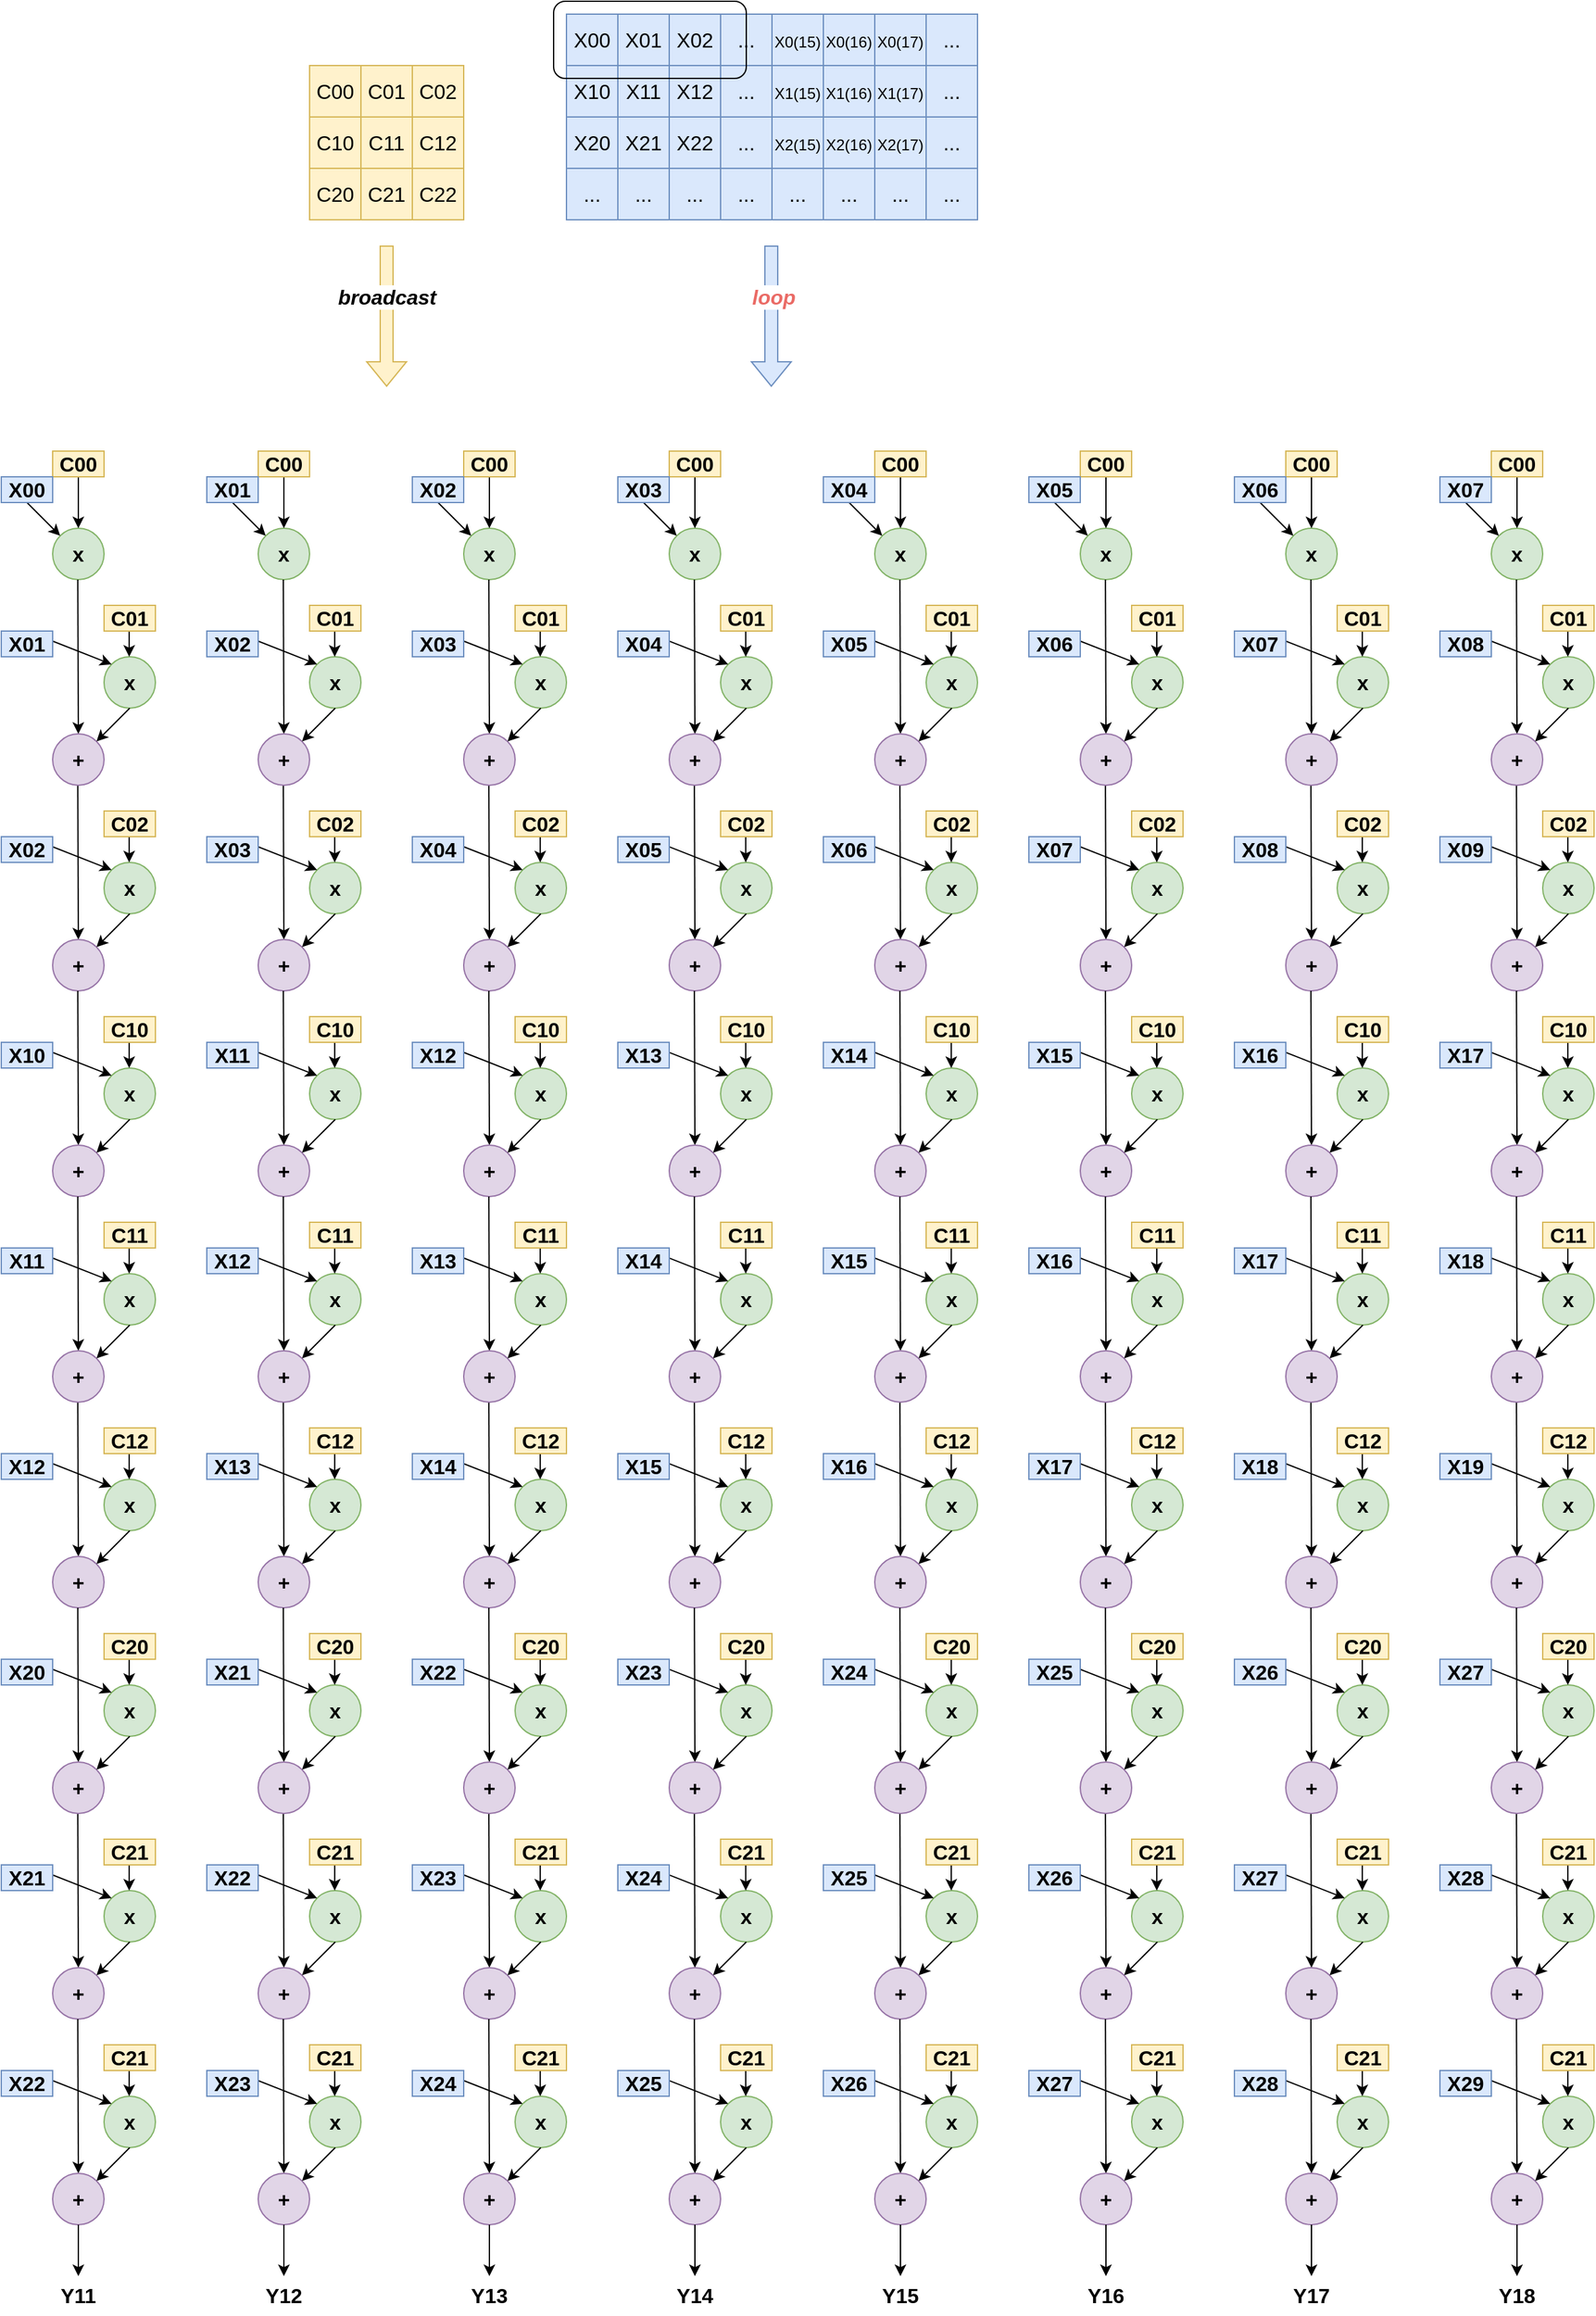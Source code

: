 <mxfile version="17.4.6" type="github">
  <diagram id="GFcVJtSJ3OfZIQD5TFVK" name="micro kernel">
    <mxGraphModel dx="1375" dy="1873" grid="1" gridSize="10" guides="1" tooltips="1" connect="1" arrows="1" fold="1" page="1" pageScale="1" pageWidth="850" pageHeight="1100" math="0" shadow="0">
      <root>
        <mxCell id="0" />
        <mxCell id="1" parent="0" />
        <mxCell id="gdvi1fmJgd0xipj5dwA9-788" value="" style="group" vertex="1" connectable="0" parent="1">
          <mxGeometry x="120" y="60" width="1240" height="1450" as="geometry" />
        </mxCell>
        <mxCell id="gdvi1fmJgd0xipj5dwA9-432" value="" style="group" vertex="1" connectable="0" parent="gdvi1fmJgd0xipj5dwA9-788">
          <mxGeometry width="600" height="1450" as="geometry" />
        </mxCell>
        <mxCell id="gdvi1fmJgd0xipj5dwA9-254" value="" style="group" vertex="1" connectable="0" parent="gdvi1fmJgd0xipj5dwA9-432">
          <mxGeometry width="280" height="1450" as="geometry" />
        </mxCell>
        <mxCell id="gdvi1fmJgd0xipj5dwA9-165" value="" style="group" vertex="1" connectable="0" parent="gdvi1fmJgd0xipj5dwA9-254">
          <mxGeometry x="160" width="120" height="1450" as="geometry" />
        </mxCell>
        <mxCell id="gdvi1fmJgd0xipj5dwA9-2" value="&lt;font style=&quot;font-size: 16px&quot;&gt;&lt;b&gt;x&lt;/b&gt;&lt;/font&gt;" style="ellipse;whiteSpace=wrap;html=1;aspect=fixed;fillColor=#d5e8d4;strokeColor=#82b366;" vertex="1" parent="gdvi1fmJgd0xipj5dwA9-165">
          <mxGeometry x="40" y="60" width="40" height="40" as="geometry" />
        </mxCell>
        <mxCell id="gdvi1fmJgd0xipj5dwA9-3" value="" style="endArrow=classic;html=1;rounded=0;entryX=0.5;entryY=0;entryDx=0;entryDy=0;" edge="1" parent="gdvi1fmJgd0xipj5dwA9-165" target="gdvi1fmJgd0xipj5dwA9-2">
          <mxGeometry width="50" height="50" relative="1" as="geometry">
            <mxPoint x="60" y="20" as="sourcePoint" />
            <mxPoint x="110" y="220" as="targetPoint" />
          </mxGeometry>
        </mxCell>
        <mxCell id="gdvi1fmJgd0xipj5dwA9-4" value="" style="endArrow=classic;html=1;rounded=0;entryX=0;entryY=0;entryDx=0;entryDy=0;" edge="1" parent="gdvi1fmJgd0xipj5dwA9-165" target="gdvi1fmJgd0xipj5dwA9-2">
          <mxGeometry width="50" height="50" relative="1" as="geometry">
            <mxPoint x="20" y="40" as="sourcePoint" />
            <mxPoint x="40" y="70" as="targetPoint" />
          </mxGeometry>
        </mxCell>
        <mxCell id="gdvi1fmJgd0xipj5dwA9-12" value="&lt;font style=&quot;font-size: 16px&quot;&gt;&lt;b&gt;C00&lt;/b&gt;&lt;/font&gt;" style="text;html=1;strokeColor=#d6b656;fillColor=#fff2cc;align=center;verticalAlign=middle;whiteSpace=wrap;rounded=0;" vertex="1" parent="gdvi1fmJgd0xipj5dwA9-165">
          <mxGeometry x="40" width="40" height="20" as="geometry" />
        </mxCell>
        <mxCell id="gdvi1fmJgd0xipj5dwA9-14" value="&lt;font style=&quot;font-size: 16px&quot;&gt;&lt;b&gt;X01&lt;/b&gt;&lt;/font&gt;" style="text;html=1;strokeColor=#6c8ebf;fillColor=#dae8fc;align=center;verticalAlign=middle;whiteSpace=wrap;rounded=0;" vertex="1" parent="gdvi1fmJgd0xipj5dwA9-165">
          <mxGeometry y="20" width="40" height="20" as="geometry" />
        </mxCell>
        <mxCell id="gdvi1fmJgd0xipj5dwA9-34" value="" style="group" vertex="1" connectable="0" parent="gdvi1fmJgd0xipj5dwA9-165">
          <mxGeometry y="260" width="120" height="160" as="geometry" />
        </mxCell>
        <mxCell id="gdvi1fmJgd0xipj5dwA9-17" value="" style="group" vertex="1" connectable="0" parent="gdvi1fmJgd0xipj5dwA9-34">
          <mxGeometry width="120" height="160" as="geometry" />
        </mxCell>
        <mxCell id="gdvi1fmJgd0xipj5dwA9-5" value="" style="endArrow=classic;html=1;rounded=0;entryX=0.5;entryY=0;entryDx=0;entryDy=0;" edge="1" parent="gdvi1fmJgd0xipj5dwA9-17" target="gdvi1fmJgd0xipj5dwA9-6">
          <mxGeometry width="50" height="50" relative="1" as="geometry">
            <mxPoint x="59.58" as="sourcePoint" />
            <mxPoint x="60" y="80" as="targetPoint" />
          </mxGeometry>
        </mxCell>
        <mxCell id="gdvi1fmJgd0xipj5dwA9-6" value="&lt;font style=&quot;font-size: 16px&quot;&gt;&lt;b&gt;+&lt;/b&gt;&lt;/font&gt;" style="ellipse;whiteSpace=wrap;html=1;aspect=fixed;fillColor=#e1d5e7;strokeColor=#9673a6;" vertex="1" parent="gdvi1fmJgd0xipj5dwA9-17">
          <mxGeometry x="40" y="120" width="40" height="40" as="geometry" />
        </mxCell>
        <mxCell id="gdvi1fmJgd0xipj5dwA9-7" value="&lt;font style=&quot;font-size: 16px&quot;&gt;&lt;b&gt;x&lt;/b&gt;&lt;/font&gt;" style="ellipse;whiteSpace=wrap;html=1;aspect=fixed;fillColor=#d5e8d4;strokeColor=#82b366;" vertex="1" parent="gdvi1fmJgd0xipj5dwA9-17">
          <mxGeometry x="80" y="60" width="40" height="40" as="geometry" />
        </mxCell>
        <mxCell id="gdvi1fmJgd0xipj5dwA9-9" value="" style="endArrow=classic;html=1;rounded=0;exitX=0.5;exitY=1;exitDx=0;exitDy=0;entryX=1;entryY=0;entryDx=0;entryDy=0;" edge="1" parent="gdvi1fmJgd0xipj5dwA9-17" source="gdvi1fmJgd0xipj5dwA9-7" target="gdvi1fmJgd0xipj5dwA9-6">
          <mxGeometry width="50" height="50" relative="1" as="geometry">
            <mxPoint x="210" y="180" as="sourcePoint" />
            <mxPoint x="260" y="130" as="targetPoint" />
          </mxGeometry>
        </mxCell>
        <mxCell id="gdvi1fmJgd0xipj5dwA9-10" value="" style="endArrow=classic;html=1;rounded=0;entryX=0.5;entryY=0;entryDx=0;entryDy=0;" edge="1" parent="gdvi1fmJgd0xipj5dwA9-17">
          <mxGeometry width="50" height="50" relative="1" as="geometry">
            <mxPoint x="99.58" y="20" as="sourcePoint" />
            <mxPoint x="99.58" y="60" as="targetPoint" />
          </mxGeometry>
        </mxCell>
        <mxCell id="gdvi1fmJgd0xipj5dwA9-11" value="" style="endArrow=classic;html=1;rounded=0;entryX=0;entryY=0;entryDx=0;entryDy=0;" edge="1" parent="gdvi1fmJgd0xipj5dwA9-17" target="gdvi1fmJgd0xipj5dwA9-7">
          <mxGeometry width="50" height="50" relative="1" as="geometry">
            <mxPoint x="20" y="40" as="sourcePoint" />
            <mxPoint x="55.858" y="-24.142" as="targetPoint" />
          </mxGeometry>
        </mxCell>
        <mxCell id="gdvi1fmJgd0xipj5dwA9-15" value="&lt;b&gt;&lt;font style=&quot;font-size: 16px&quot;&gt;X03&lt;/font&gt;&lt;/b&gt;" style="text;html=1;strokeColor=#6c8ebf;fillColor=#dae8fc;align=center;verticalAlign=middle;whiteSpace=wrap;rounded=0;" vertex="1" parent="gdvi1fmJgd0xipj5dwA9-17">
          <mxGeometry y="40" width="40" height="20" as="geometry" />
        </mxCell>
        <mxCell id="gdvi1fmJgd0xipj5dwA9-13" value="&lt;font style=&quot;font-size: 16px&quot;&gt;&lt;b&gt;C02&lt;/b&gt;&lt;/font&gt;" style="text;html=1;strokeColor=#d6b656;fillColor=#fff2cc;align=center;verticalAlign=middle;whiteSpace=wrap;rounded=0;" vertex="1" parent="gdvi1fmJgd0xipj5dwA9-17">
          <mxGeometry x="80" y="20" width="40" height="20" as="geometry" />
        </mxCell>
        <mxCell id="gdvi1fmJgd0xipj5dwA9-35" value="" style="group" vertex="1" connectable="0" parent="gdvi1fmJgd0xipj5dwA9-165">
          <mxGeometry y="100" width="120" height="160" as="geometry" />
        </mxCell>
        <mxCell id="gdvi1fmJgd0xipj5dwA9-37" value="" style="group" vertex="1" connectable="0" parent="gdvi1fmJgd0xipj5dwA9-35">
          <mxGeometry width="120" height="160" as="geometry" />
        </mxCell>
        <mxCell id="gdvi1fmJgd0xipj5dwA9-38" value="" style="endArrow=classic;html=1;rounded=0;entryX=0.5;entryY=0;entryDx=0;entryDy=0;" edge="1" parent="gdvi1fmJgd0xipj5dwA9-37" target="gdvi1fmJgd0xipj5dwA9-39">
          <mxGeometry width="50" height="50" relative="1" as="geometry">
            <mxPoint x="59.58" as="sourcePoint" />
            <mxPoint x="60" y="80" as="targetPoint" />
          </mxGeometry>
        </mxCell>
        <mxCell id="gdvi1fmJgd0xipj5dwA9-39" value="&lt;font style=&quot;font-size: 16px&quot;&gt;&lt;b&gt;+&lt;/b&gt;&lt;/font&gt;" style="ellipse;whiteSpace=wrap;html=1;aspect=fixed;fillColor=#e1d5e7;strokeColor=#9673a6;" vertex="1" parent="gdvi1fmJgd0xipj5dwA9-37">
          <mxGeometry x="40" y="120" width="40" height="40" as="geometry" />
        </mxCell>
        <mxCell id="gdvi1fmJgd0xipj5dwA9-40" value="&lt;font style=&quot;font-size: 16px&quot;&gt;&lt;b&gt;x&lt;/b&gt;&lt;/font&gt;" style="ellipse;whiteSpace=wrap;html=1;aspect=fixed;fillColor=#d5e8d4;strokeColor=#82b366;" vertex="1" parent="gdvi1fmJgd0xipj5dwA9-37">
          <mxGeometry x="80" y="60" width="40" height="40" as="geometry" />
        </mxCell>
        <mxCell id="gdvi1fmJgd0xipj5dwA9-41" value="" style="endArrow=classic;html=1;rounded=0;exitX=0.5;exitY=1;exitDx=0;exitDy=0;entryX=1;entryY=0;entryDx=0;entryDy=0;" edge="1" parent="gdvi1fmJgd0xipj5dwA9-37" source="gdvi1fmJgd0xipj5dwA9-40" target="gdvi1fmJgd0xipj5dwA9-39">
          <mxGeometry width="50" height="50" relative="1" as="geometry">
            <mxPoint x="210" y="180" as="sourcePoint" />
            <mxPoint x="260" y="130" as="targetPoint" />
          </mxGeometry>
        </mxCell>
        <mxCell id="gdvi1fmJgd0xipj5dwA9-42" value="" style="endArrow=classic;html=1;rounded=0;entryX=0.5;entryY=0;entryDx=0;entryDy=0;" edge="1" parent="gdvi1fmJgd0xipj5dwA9-37">
          <mxGeometry width="50" height="50" relative="1" as="geometry">
            <mxPoint x="99.58" y="20" as="sourcePoint" />
            <mxPoint x="99.58" y="60" as="targetPoint" />
          </mxGeometry>
        </mxCell>
        <mxCell id="gdvi1fmJgd0xipj5dwA9-43" value="" style="endArrow=classic;html=1;rounded=0;entryX=0;entryY=0;entryDx=0;entryDy=0;" edge="1" parent="gdvi1fmJgd0xipj5dwA9-37" target="gdvi1fmJgd0xipj5dwA9-40">
          <mxGeometry width="50" height="50" relative="1" as="geometry">
            <mxPoint x="20" y="40" as="sourcePoint" />
            <mxPoint x="55.858" y="-24.142" as="targetPoint" />
          </mxGeometry>
        </mxCell>
        <mxCell id="gdvi1fmJgd0xipj5dwA9-44" value="&lt;font style=&quot;font-size: 16px&quot;&gt;&lt;b&gt;X02&lt;/b&gt;&lt;/font&gt;" style="text;html=1;strokeColor=#6c8ebf;fillColor=#dae8fc;align=center;verticalAlign=middle;whiteSpace=wrap;rounded=0;" vertex="1" parent="gdvi1fmJgd0xipj5dwA9-37">
          <mxGeometry y="40" width="40" height="20" as="geometry" />
        </mxCell>
        <mxCell id="gdvi1fmJgd0xipj5dwA9-36" value="&lt;font style=&quot;font-size: 16px&quot;&gt;&lt;b&gt;C01&lt;/b&gt;&lt;/font&gt;" style="text;html=1;strokeColor=#d6b656;fillColor=#fff2cc;align=center;verticalAlign=middle;whiteSpace=wrap;rounded=0;" vertex="1" parent="gdvi1fmJgd0xipj5dwA9-37">
          <mxGeometry x="80" y="20" width="40" height="20" as="geometry" />
        </mxCell>
        <mxCell id="gdvi1fmJgd0xipj5dwA9-55" value="" style="group" vertex="1" connectable="0" parent="gdvi1fmJgd0xipj5dwA9-165">
          <mxGeometry y="420" width="120" height="160" as="geometry" />
        </mxCell>
        <mxCell id="gdvi1fmJgd0xipj5dwA9-57" value="" style="group" vertex="1" connectable="0" parent="gdvi1fmJgd0xipj5dwA9-55">
          <mxGeometry width="120" height="160" as="geometry" />
        </mxCell>
        <mxCell id="gdvi1fmJgd0xipj5dwA9-58" value="" style="endArrow=classic;html=1;rounded=0;entryX=0.5;entryY=0;entryDx=0;entryDy=0;" edge="1" parent="gdvi1fmJgd0xipj5dwA9-57" target="gdvi1fmJgd0xipj5dwA9-59">
          <mxGeometry width="50" height="50" relative="1" as="geometry">
            <mxPoint x="59.58" as="sourcePoint" />
            <mxPoint x="60" y="80" as="targetPoint" />
          </mxGeometry>
        </mxCell>
        <mxCell id="gdvi1fmJgd0xipj5dwA9-59" value="&lt;font style=&quot;font-size: 16px&quot;&gt;&lt;b&gt;+&lt;/b&gt;&lt;/font&gt;" style="ellipse;whiteSpace=wrap;html=1;aspect=fixed;fillColor=#e1d5e7;strokeColor=#9673a6;" vertex="1" parent="gdvi1fmJgd0xipj5dwA9-57">
          <mxGeometry x="40" y="120" width="40" height="40" as="geometry" />
        </mxCell>
        <mxCell id="gdvi1fmJgd0xipj5dwA9-60" value="&lt;font style=&quot;font-size: 16px&quot;&gt;&lt;b&gt;x&lt;/b&gt;&lt;/font&gt;" style="ellipse;whiteSpace=wrap;html=1;aspect=fixed;fillColor=#d5e8d4;strokeColor=#82b366;" vertex="1" parent="gdvi1fmJgd0xipj5dwA9-57">
          <mxGeometry x="80" y="60" width="40" height="40" as="geometry" />
        </mxCell>
        <mxCell id="gdvi1fmJgd0xipj5dwA9-61" value="" style="endArrow=classic;html=1;rounded=0;exitX=0.5;exitY=1;exitDx=0;exitDy=0;entryX=1;entryY=0;entryDx=0;entryDy=0;" edge="1" parent="gdvi1fmJgd0xipj5dwA9-57" source="gdvi1fmJgd0xipj5dwA9-60" target="gdvi1fmJgd0xipj5dwA9-59">
          <mxGeometry width="50" height="50" relative="1" as="geometry">
            <mxPoint x="210" y="180" as="sourcePoint" />
            <mxPoint x="260" y="130" as="targetPoint" />
          </mxGeometry>
        </mxCell>
        <mxCell id="gdvi1fmJgd0xipj5dwA9-62" value="" style="endArrow=classic;html=1;rounded=0;entryX=0.5;entryY=0;entryDx=0;entryDy=0;" edge="1" parent="gdvi1fmJgd0xipj5dwA9-57">
          <mxGeometry width="50" height="50" relative="1" as="geometry">
            <mxPoint x="99.58" y="20" as="sourcePoint" />
            <mxPoint x="99.58" y="60" as="targetPoint" />
          </mxGeometry>
        </mxCell>
        <mxCell id="gdvi1fmJgd0xipj5dwA9-63" value="" style="endArrow=classic;html=1;rounded=0;entryX=0;entryY=0;entryDx=0;entryDy=0;" edge="1" parent="gdvi1fmJgd0xipj5dwA9-57" target="gdvi1fmJgd0xipj5dwA9-60">
          <mxGeometry width="50" height="50" relative="1" as="geometry">
            <mxPoint x="20" y="40" as="sourcePoint" />
            <mxPoint x="55.858" y="-24.142" as="targetPoint" />
          </mxGeometry>
        </mxCell>
        <mxCell id="gdvi1fmJgd0xipj5dwA9-64" value="&lt;b&gt;&lt;font style=&quot;font-size: 16px&quot;&gt;X11&lt;/font&gt;&lt;/b&gt;" style="text;html=1;strokeColor=#6c8ebf;fillColor=#dae8fc;align=center;verticalAlign=middle;whiteSpace=wrap;rounded=0;" vertex="1" parent="gdvi1fmJgd0xipj5dwA9-57">
          <mxGeometry y="40" width="40" height="20" as="geometry" />
        </mxCell>
        <mxCell id="gdvi1fmJgd0xipj5dwA9-56" value="&lt;b&gt;&lt;font style=&quot;font-size: 16px&quot;&gt;C10&lt;/font&gt;&lt;/b&gt;" style="text;html=1;strokeColor=#d6b656;fillColor=#fff2cc;align=center;verticalAlign=middle;whiteSpace=wrap;rounded=0;" vertex="1" parent="gdvi1fmJgd0xipj5dwA9-57">
          <mxGeometry x="80" y="20" width="40" height="20" as="geometry" />
        </mxCell>
        <mxCell id="gdvi1fmJgd0xipj5dwA9-95" value="" style="group" vertex="1" connectable="0" parent="gdvi1fmJgd0xipj5dwA9-165">
          <mxGeometry y="740" width="120" height="160" as="geometry" />
        </mxCell>
        <mxCell id="gdvi1fmJgd0xipj5dwA9-97" value="" style="group" vertex="1" connectable="0" parent="gdvi1fmJgd0xipj5dwA9-95">
          <mxGeometry width="120" height="160" as="geometry" />
        </mxCell>
        <mxCell id="gdvi1fmJgd0xipj5dwA9-98" value="" style="endArrow=classic;html=1;rounded=0;entryX=0.5;entryY=0;entryDx=0;entryDy=0;" edge="1" parent="gdvi1fmJgd0xipj5dwA9-97" target="gdvi1fmJgd0xipj5dwA9-99">
          <mxGeometry width="50" height="50" relative="1" as="geometry">
            <mxPoint x="59.58" as="sourcePoint" />
            <mxPoint x="60" y="80" as="targetPoint" />
          </mxGeometry>
        </mxCell>
        <mxCell id="gdvi1fmJgd0xipj5dwA9-99" value="&lt;font style=&quot;font-size: 16px&quot;&gt;&lt;b&gt;+&lt;/b&gt;&lt;/font&gt;" style="ellipse;whiteSpace=wrap;html=1;aspect=fixed;fillColor=#e1d5e7;strokeColor=#9673a6;" vertex="1" parent="gdvi1fmJgd0xipj5dwA9-97">
          <mxGeometry x="40" y="120" width="40" height="40" as="geometry" />
        </mxCell>
        <mxCell id="gdvi1fmJgd0xipj5dwA9-100" value="&lt;font style=&quot;font-size: 16px&quot;&gt;&lt;b&gt;x&lt;/b&gt;&lt;/font&gt;" style="ellipse;whiteSpace=wrap;html=1;aspect=fixed;fillColor=#d5e8d4;strokeColor=#82b366;" vertex="1" parent="gdvi1fmJgd0xipj5dwA9-97">
          <mxGeometry x="80" y="60" width="40" height="40" as="geometry" />
        </mxCell>
        <mxCell id="gdvi1fmJgd0xipj5dwA9-101" value="" style="endArrow=classic;html=1;rounded=0;exitX=0.5;exitY=1;exitDx=0;exitDy=0;entryX=1;entryY=0;entryDx=0;entryDy=0;" edge="1" parent="gdvi1fmJgd0xipj5dwA9-97" source="gdvi1fmJgd0xipj5dwA9-100" target="gdvi1fmJgd0xipj5dwA9-99">
          <mxGeometry width="50" height="50" relative="1" as="geometry">
            <mxPoint x="210" y="180" as="sourcePoint" />
            <mxPoint x="260" y="130" as="targetPoint" />
          </mxGeometry>
        </mxCell>
        <mxCell id="gdvi1fmJgd0xipj5dwA9-102" value="" style="endArrow=classic;html=1;rounded=0;entryX=0.5;entryY=0;entryDx=0;entryDy=0;" edge="1" parent="gdvi1fmJgd0xipj5dwA9-97">
          <mxGeometry width="50" height="50" relative="1" as="geometry">
            <mxPoint x="99.58" y="20" as="sourcePoint" />
            <mxPoint x="99.58" y="60" as="targetPoint" />
          </mxGeometry>
        </mxCell>
        <mxCell id="gdvi1fmJgd0xipj5dwA9-103" value="" style="endArrow=classic;html=1;rounded=0;entryX=0;entryY=0;entryDx=0;entryDy=0;" edge="1" parent="gdvi1fmJgd0xipj5dwA9-97" target="gdvi1fmJgd0xipj5dwA9-100">
          <mxGeometry width="50" height="50" relative="1" as="geometry">
            <mxPoint x="20" y="40" as="sourcePoint" />
            <mxPoint x="55.858" y="-24.142" as="targetPoint" />
          </mxGeometry>
        </mxCell>
        <mxCell id="gdvi1fmJgd0xipj5dwA9-104" value="&lt;b&gt;&lt;font style=&quot;font-size: 16px&quot;&gt;X13&lt;/font&gt;&lt;/b&gt;" style="text;html=1;strokeColor=#6c8ebf;fillColor=#dae8fc;align=center;verticalAlign=middle;whiteSpace=wrap;rounded=0;" vertex="1" parent="gdvi1fmJgd0xipj5dwA9-97">
          <mxGeometry y="40" width="40" height="20" as="geometry" />
        </mxCell>
        <mxCell id="gdvi1fmJgd0xipj5dwA9-96" value="&lt;b&gt;&lt;font style=&quot;font-size: 16px&quot;&gt;C12&lt;/font&gt;&lt;/b&gt;" style="text;html=1;strokeColor=#d6b656;fillColor=#fff2cc;align=center;verticalAlign=middle;whiteSpace=wrap;rounded=0;" vertex="1" parent="gdvi1fmJgd0xipj5dwA9-97">
          <mxGeometry x="80" y="20" width="40" height="20" as="geometry" />
        </mxCell>
        <mxCell id="gdvi1fmJgd0xipj5dwA9-105" value="" style="group" vertex="1" connectable="0" parent="gdvi1fmJgd0xipj5dwA9-165">
          <mxGeometry y="580" width="120" height="160" as="geometry" />
        </mxCell>
        <mxCell id="gdvi1fmJgd0xipj5dwA9-107" value="" style="group" vertex="1" connectable="0" parent="gdvi1fmJgd0xipj5dwA9-105">
          <mxGeometry width="120" height="160" as="geometry" />
        </mxCell>
        <mxCell id="gdvi1fmJgd0xipj5dwA9-108" value="" style="endArrow=classic;html=1;rounded=0;entryX=0.5;entryY=0;entryDx=0;entryDy=0;" edge="1" parent="gdvi1fmJgd0xipj5dwA9-107" target="gdvi1fmJgd0xipj5dwA9-109">
          <mxGeometry width="50" height="50" relative="1" as="geometry">
            <mxPoint x="59.58" as="sourcePoint" />
            <mxPoint x="60" y="80" as="targetPoint" />
          </mxGeometry>
        </mxCell>
        <mxCell id="gdvi1fmJgd0xipj5dwA9-109" value="&lt;font style=&quot;font-size: 16px&quot;&gt;&lt;b&gt;+&lt;/b&gt;&lt;/font&gt;" style="ellipse;whiteSpace=wrap;html=1;aspect=fixed;fillColor=#e1d5e7;strokeColor=#9673a6;" vertex="1" parent="gdvi1fmJgd0xipj5dwA9-107">
          <mxGeometry x="40" y="120" width="40" height="40" as="geometry" />
        </mxCell>
        <mxCell id="gdvi1fmJgd0xipj5dwA9-110" value="&lt;font style=&quot;font-size: 16px&quot;&gt;&lt;b&gt;x&lt;/b&gt;&lt;/font&gt;" style="ellipse;whiteSpace=wrap;html=1;aspect=fixed;fillColor=#d5e8d4;strokeColor=#82b366;" vertex="1" parent="gdvi1fmJgd0xipj5dwA9-107">
          <mxGeometry x="80" y="60" width="40" height="40" as="geometry" />
        </mxCell>
        <mxCell id="gdvi1fmJgd0xipj5dwA9-111" value="" style="endArrow=classic;html=1;rounded=0;exitX=0.5;exitY=1;exitDx=0;exitDy=0;entryX=1;entryY=0;entryDx=0;entryDy=0;" edge="1" parent="gdvi1fmJgd0xipj5dwA9-107" source="gdvi1fmJgd0xipj5dwA9-110" target="gdvi1fmJgd0xipj5dwA9-109">
          <mxGeometry width="50" height="50" relative="1" as="geometry">
            <mxPoint x="210" y="180" as="sourcePoint" />
            <mxPoint x="260" y="130" as="targetPoint" />
          </mxGeometry>
        </mxCell>
        <mxCell id="gdvi1fmJgd0xipj5dwA9-112" value="" style="endArrow=classic;html=1;rounded=0;entryX=0.5;entryY=0;entryDx=0;entryDy=0;" edge="1" parent="gdvi1fmJgd0xipj5dwA9-107">
          <mxGeometry width="50" height="50" relative="1" as="geometry">
            <mxPoint x="99.58" y="20" as="sourcePoint" />
            <mxPoint x="99.58" y="60" as="targetPoint" />
          </mxGeometry>
        </mxCell>
        <mxCell id="gdvi1fmJgd0xipj5dwA9-113" value="" style="endArrow=classic;html=1;rounded=0;entryX=0;entryY=0;entryDx=0;entryDy=0;" edge="1" parent="gdvi1fmJgd0xipj5dwA9-107" target="gdvi1fmJgd0xipj5dwA9-110">
          <mxGeometry width="50" height="50" relative="1" as="geometry">
            <mxPoint x="20" y="40" as="sourcePoint" />
            <mxPoint x="55.858" y="-24.142" as="targetPoint" />
          </mxGeometry>
        </mxCell>
        <mxCell id="gdvi1fmJgd0xipj5dwA9-114" value="&lt;b&gt;&lt;font style=&quot;font-size: 16px&quot;&gt;X12&lt;/font&gt;&lt;/b&gt;" style="text;html=1;strokeColor=#6c8ebf;fillColor=#dae8fc;align=center;verticalAlign=middle;whiteSpace=wrap;rounded=0;" vertex="1" parent="gdvi1fmJgd0xipj5dwA9-107">
          <mxGeometry y="40" width="40" height="20" as="geometry" />
        </mxCell>
        <mxCell id="gdvi1fmJgd0xipj5dwA9-106" value="&lt;b&gt;&lt;font style=&quot;font-size: 16px&quot;&gt;C11&lt;/font&gt;&lt;/b&gt;" style="text;html=1;strokeColor=#d6b656;fillColor=#fff2cc;align=center;verticalAlign=middle;whiteSpace=wrap;rounded=0;" vertex="1" parent="gdvi1fmJgd0xipj5dwA9-107">
          <mxGeometry x="80" y="20" width="40" height="20" as="geometry" />
        </mxCell>
        <mxCell id="gdvi1fmJgd0xipj5dwA9-115" value="" style="group" vertex="1" connectable="0" parent="gdvi1fmJgd0xipj5dwA9-165">
          <mxGeometry y="1060" width="120" height="160" as="geometry" />
        </mxCell>
        <mxCell id="gdvi1fmJgd0xipj5dwA9-117" value="" style="group" vertex="1" connectable="0" parent="gdvi1fmJgd0xipj5dwA9-115">
          <mxGeometry width="120" height="160" as="geometry" />
        </mxCell>
        <mxCell id="gdvi1fmJgd0xipj5dwA9-118" value="" style="endArrow=classic;html=1;rounded=0;entryX=0.5;entryY=0;entryDx=0;entryDy=0;" edge="1" parent="gdvi1fmJgd0xipj5dwA9-117" target="gdvi1fmJgd0xipj5dwA9-119">
          <mxGeometry width="50" height="50" relative="1" as="geometry">
            <mxPoint x="59.58" as="sourcePoint" />
            <mxPoint x="60" y="80" as="targetPoint" />
          </mxGeometry>
        </mxCell>
        <mxCell id="gdvi1fmJgd0xipj5dwA9-119" value="&lt;font style=&quot;font-size: 16px&quot;&gt;&lt;b&gt;+&lt;/b&gt;&lt;/font&gt;" style="ellipse;whiteSpace=wrap;html=1;aspect=fixed;fillColor=#e1d5e7;strokeColor=#9673a6;" vertex="1" parent="gdvi1fmJgd0xipj5dwA9-117">
          <mxGeometry x="40" y="120" width="40" height="40" as="geometry" />
        </mxCell>
        <mxCell id="gdvi1fmJgd0xipj5dwA9-120" value="&lt;font style=&quot;font-size: 16px&quot;&gt;&lt;b&gt;x&lt;/b&gt;&lt;/font&gt;" style="ellipse;whiteSpace=wrap;html=1;aspect=fixed;fillColor=#d5e8d4;strokeColor=#82b366;" vertex="1" parent="gdvi1fmJgd0xipj5dwA9-117">
          <mxGeometry x="80" y="60" width="40" height="40" as="geometry" />
        </mxCell>
        <mxCell id="gdvi1fmJgd0xipj5dwA9-121" value="" style="endArrow=classic;html=1;rounded=0;exitX=0.5;exitY=1;exitDx=0;exitDy=0;entryX=1;entryY=0;entryDx=0;entryDy=0;" edge="1" parent="gdvi1fmJgd0xipj5dwA9-117" source="gdvi1fmJgd0xipj5dwA9-120" target="gdvi1fmJgd0xipj5dwA9-119">
          <mxGeometry width="50" height="50" relative="1" as="geometry">
            <mxPoint x="210" y="180" as="sourcePoint" />
            <mxPoint x="260" y="130" as="targetPoint" />
          </mxGeometry>
        </mxCell>
        <mxCell id="gdvi1fmJgd0xipj5dwA9-122" value="" style="endArrow=classic;html=1;rounded=0;entryX=0.5;entryY=0;entryDx=0;entryDy=0;" edge="1" parent="gdvi1fmJgd0xipj5dwA9-117">
          <mxGeometry width="50" height="50" relative="1" as="geometry">
            <mxPoint x="99.58" y="20" as="sourcePoint" />
            <mxPoint x="99.58" y="60" as="targetPoint" />
          </mxGeometry>
        </mxCell>
        <mxCell id="gdvi1fmJgd0xipj5dwA9-123" value="" style="endArrow=classic;html=1;rounded=0;entryX=0;entryY=0;entryDx=0;entryDy=0;" edge="1" parent="gdvi1fmJgd0xipj5dwA9-117" target="gdvi1fmJgd0xipj5dwA9-120">
          <mxGeometry width="50" height="50" relative="1" as="geometry">
            <mxPoint x="20" y="40" as="sourcePoint" />
            <mxPoint x="55.858" y="-24.142" as="targetPoint" />
          </mxGeometry>
        </mxCell>
        <mxCell id="gdvi1fmJgd0xipj5dwA9-124" value="&lt;b&gt;&lt;font style=&quot;font-size: 16px&quot;&gt;X22&lt;/font&gt;&lt;/b&gt;" style="text;html=1;strokeColor=#6c8ebf;fillColor=#dae8fc;align=center;verticalAlign=middle;whiteSpace=wrap;rounded=0;" vertex="1" parent="gdvi1fmJgd0xipj5dwA9-117">
          <mxGeometry y="40" width="40" height="20" as="geometry" />
        </mxCell>
        <mxCell id="gdvi1fmJgd0xipj5dwA9-116" value="&lt;b&gt;&lt;font style=&quot;font-size: 16px&quot;&gt;C21&lt;/font&gt;&lt;/b&gt;" style="text;html=1;strokeColor=#d6b656;fillColor=#fff2cc;align=center;verticalAlign=middle;whiteSpace=wrap;rounded=0;" vertex="1" parent="gdvi1fmJgd0xipj5dwA9-117">
          <mxGeometry x="80" y="20" width="40" height="20" as="geometry" />
        </mxCell>
        <mxCell id="gdvi1fmJgd0xipj5dwA9-125" value="" style="group" vertex="1" connectable="0" parent="gdvi1fmJgd0xipj5dwA9-165">
          <mxGeometry y="900" width="120" height="160" as="geometry" />
        </mxCell>
        <mxCell id="gdvi1fmJgd0xipj5dwA9-127" value="" style="group" vertex="1" connectable="0" parent="gdvi1fmJgd0xipj5dwA9-125">
          <mxGeometry width="120" height="160" as="geometry" />
        </mxCell>
        <mxCell id="gdvi1fmJgd0xipj5dwA9-128" value="" style="endArrow=classic;html=1;rounded=0;entryX=0.5;entryY=0;entryDx=0;entryDy=0;" edge="1" parent="gdvi1fmJgd0xipj5dwA9-127" target="gdvi1fmJgd0xipj5dwA9-129">
          <mxGeometry width="50" height="50" relative="1" as="geometry">
            <mxPoint x="59.58" as="sourcePoint" />
            <mxPoint x="60" y="80" as="targetPoint" />
          </mxGeometry>
        </mxCell>
        <mxCell id="gdvi1fmJgd0xipj5dwA9-129" value="&lt;font style=&quot;font-size: 16px&quot;&gt;&lt;b&gt;+&lt;/b&gt;&lt;/font&gt;" style="ellipse;whiteSpace=wrap;html=1;aspect=fixed;fillColor=#e1d5e7;strokeColor=#9673a6;" vertex="1" parent="gdvi1fmJgd0xipj5dwA9-127">
          <mxGeometry x="40" y="120" width="40" height="40" as="geometry" />
        </mxCell>
        <mxCell id="gdvi1fmJgd0xipj5dwA9-130" value="&lt;font style=&quot;font-size: 16px&quot;&gt;&lt;b&gt;x&lt;/b&gt;&lt;/font&gt;" style="ellipse;whiteSpace=wrap;html=1;aspect=fixed;fillColor=#d5e8d4;strokeColor=#82b366;" vertex="1" parent="gdvi1fmJgd0xipj5dwA9-127">
          <mxGeometry x="80" y="60" width="40" height="40" as="geometry" />
        </mxCell>
        <mxCell id="gdvi1fmJgd0xipj5dwA9-131" value="" style="endArrow=classic;html=1;rounded=0;exitX=0.5;exitY=1;exitDx=0;exitDy=0;entryX=1;entryY=0;entryDx=0;entryDy=0;" edge="1" parent="gdvi1fmJgd0xipj5dwA9-127" source="gdvi1fmJgd0xipj5dwA9-130" target="gdvi1fmJgd0xipj5dwA9-129">
          <mxGeometry width="50" height="50" relative="1" as="geometry">
            <mxPoint x="210" y="180" as="sourcePoint" />
            <mxPoint x="260" y="130" as="targetPoint" />
          </mxGeometry>
        </mxCell>
        <mxCell id="gdvi1fmJgd0xipj5dwA9-132" value="" style="endArrow=classic;html=1;rounded=0;entryX=0.5;entryY=0;entryDx=0;entryDy=0;" edge="1" parent="gdvi1fmJgd0xipj5dwA9-127">
          <mxGeometry width="50" height="50" relative="1" as="geometry">
            <mxPoint x="99.58" y="20" as="sourcePoint" />
            <mxPoint x="99.58" y="60" as="targetPoint" />
          </mxGeometry>
        </mxCell>
        <mxCell id="gdvi1fmJgd0xipj5dwA9-133" value="" style="endArrow=classic;html=1;rounded=0;entryX=0;entryY=0;entryDx=0;entryDy=0;" edge="1" parent="gdvi1fmJgd0xipj5dwA9-127" target="gdvi1fmJgd0xipj5dwA9-130">
          <mxGeometry width="50" height="50" relative="1" as="geometry">
            <mxPoint x="20" y="40" as="sourcePoint" />
            <mxPoint x="55.858" y="-24.142" as="targetPoint" />
          </mxGeometry>
        </mxCell>
        <mxCell id="gdvi1fmJgd0xipj5dwA9-134" value="&lt;b&gt;&lt;font style=&quot;font-size: 16px&quot;&gt;X21&lt;/font&gt;&lt;/b&gt;" style="text;html=1;strokeColor=#6c8ebf;fillColor=#dae8fc;align=center;verticalAlign=middle;whiteSpace=wrap;rounded=0;" vertex="1" parent="gdvi1fmJgd0xipj5dwA9-127">
          <mxGeometry y="40" width="40" height="20" as="geometry" />
        </mxCell>
        <mxCell id="gdvi1fmJgd0xipj5dwA9-126" value="&lt;b&gt;&lt;font style=&quot;font-size: 16px&quot;&gt;C20&lt;/font&gt;&lt;/b&gt;" style="text;html=1;strokeColor=#d6b656;fillColor=#fff2cc;align=center;verticalAlign=middle;whiteSpace=wrap;rounded=0;" vertex="1" parent="gdvi1fmJgd0xipj5dwA9-127">
          <mxGeometry x="80" y="20" width="40" height="20" as="geometry" />
        </mxCell>
        <mxCell id="gdvi1fmJgd0xipj5dwA9-146" value="" style="group" vertex="1" connectable="0" parent="gdvi1fmJgd0xipj5dwA9-165">
          <mxGeometry y="1220" width="120" height="160" as="geometry" />
        </mxCell>
        <mxCell id="gdvi1fmJgd0xipj5dwA9-148" value="" style="group" vertex="1" connectable="0" parent="gdvi1fmJgd0xipj5dwA9-146">
          <mxGeometry width="120" height="160" as="geometry" />
        </mxCell>
        <mxCell id="gdvi1fmJgd0xipj5dwA9-149" value="" style="endArrow=classic;html=1;rounded=0;entryX=0.5;entryY=0;entryDx=0;entryDy=0;" edge="1" parent="gdvi1fmJgd0xipj5dwA9-148" target="gdvi1fmJgd0xipj5dwA9-150">
          <mxGeometry width="50" height="50" relative="1" as="geometry">
            <mxPoint x="59.58" as="sourcePoint" />
            <mxPoint x="60" y="80" as="targetPoint" />
          </mxGeometry>
        </mxCell>
        <mxCell id="gdvi1fmJgd0xipj5dwA9-150" value="&lt;font style=&quot;font-size: 16px&quot;&gt;&lt;b&gt;+&lt;/b&gt;&lt;/font&gt;" style="ellipse;whiteSpace=wrap;html=1;aspect=fixed;fillColor=#e1d5e7;strokeColor=#9673a6;" vertex="1" parent="gdvi1fmJgd0xipj5dwA9-148">
          <mxGeometry x="40" y="120" width="40" height="40" as="geometry" />
        </mxCell>
        <mxCell id="gdvi1fmJgd0xipj5dwA9-151" value="&lt;font size=&quot;1&quot;&gt;&lt;b style=&quot;font-size: 16px&quot;&gt;x&lt;/b&gt;&lt;/font&gt;" style="ellipse;whiteSpace=wrap;html=1;aspect=fixed;fillColor=#d5e8d4;strokeColor=#82b366;" vertex="1" parent="gdvi1fmJgd0xipj5dwA9-148">
          <mxGeometry x="80" y="60" width="40" height="40" as="geometry" />
        </mxCell>
        <mxCell id="gdvi1fmJgd0xipj5dwA9-152" value="" style="endArrow=classic;html=1;rounded=0;exitX=0.5;exitY=1;exitDx=0;exitDy=0;entryX=1;entryY=0;entryDx=0;entryDy=0;" edge="1" parent="gdvi1fmJgd0xipj5dwA9-148" source="gdvi1fmJgd0xipj5dwA9-151" target="gdvi1fmJgd0xipj5dwA9-150">
          <mxGeometry width="50" height="50" relative="1" as="geometry">
            <mxPoint x="210" y="180" as="sourcePoint" />
            <mxPoint x="260" y="130" as="targetPoint" />
          </mxGeometry>
        </mxCell>
        <mxCell id="gdvi1fmJgd0xipj5dwA9-153" value="" style="endArrow=classic;html=1;rounded=0;entryX=0.5;entryY=0;entryDx=0;entryDy=0;" edge="1" parent="gdvi1fmJgd0xipj5dwA9-148">
          <mxGeometry width="50" height="50" relative="1" as="geometry">
            <mxPoint x="99.58" y="20" as="sourcePoint" />
            <mxPoint x="99.58" y="60" as="targetPoint" />
          </mxGeometry>
        </mxCell>
        <mxCell id="gdvi1fmJgd0xipj5dwA9-154" value="" style="endArrow=classic;html=1;rounded=0;entryX=0;entryY=0;entryDx=0;entryDy=0;" edge="1" parent="gdvi1fmJgd0xipj5dwA9-148" target="gdvi1fmJgd0xipj5dwA9-151">
          <mxGeometry width="50" height="50" relative="1" as="geometry">
            <mxPoint x="20" y="40" as="sourcePoint" />
            <mxPoint x="55.858" y="-24.142" as="targetPoint" />
          </mxGeometry>
        </mxCell>
        <mxCell id="gdvi1fmJgd0xipj5dwA9-155" value="&lt;b&gt;&lt;font style=&quot;font-size: 16px&quot;&gt;X23&lt;/font&gt;&lt;/b&gt;" style="text;html=1;strokeColor=#6c8ebf;fillColor=#dae8fc;align=center;verticalAlign=middle;whiteSpace=wrap;rounded=0;" vertex="1" parent="gdvi1fmJgd0xipj5dwA9-148">
          <mxGeometry y="40" width="40" height="20" as="geometry" />
        </mxCell>
        <mxCell id="gdvi1fmJgd0xipj5dwA9-147" value="&lt;b&gt;&lt;font style=&quot;font-size: 16px&quot;&gt;C21&lt;/font&gt;&lt;/b&gt;" style="text;html=1;strokeColor=#d6b656;fillColor=#fff2cc;align=center;verticalAlign=middle;whiteSpace=wrap;rounded=0;" vertex="1" parent="gdvi1fmJgd0xipj5dwA9-148">
          <mxGeometry x="80" y="20" width="40" height="20" as="geometry" />
        </mxCell>
        <mxCell id="gdvi1fmJgd0xipj5dwA9-157" value="" style="endArrow=classic;html=1;rounded=0;fontSize=16;exitX=0.5;exitY=1;exitDx=0;exitDy=0;" edge="1" parent="gdvi1fmJgd0xipj5dwA9-165" source="gdvi1fmJgd0xipj5dwA9-150">
          <mxGeometry width="50" height="50" relative="1" as="geometry">
            <mxPoint x="50" y="1550" as="sourcePoint" />
            <mxPoint x="60" y="1420" as="targetPoint" />
          </mxGeometry>
        </mxCell>
        <mxCell id="gdvi1fmJgd0xipj5dwA9-158" value="&lt;b&gt;Y12&lt;/b&gt;" style="text;html=1;strokeColor=none;fillColor=none;align=center;verticalAlign=middle;whiteSpace=wrap;rounded=0;fontSize=16;" vertex="1" parent="gdvi1fmJgd0xipj5dwA9-165">
          <mxGeometry x="40" y="1420" width="40" height="30" as="geometry" />
        </mxCell>
        <mxCell id="gdvi1fmJgd0xipj5dwA9-166" value="" style="group" vertex="1" connectable="0" parent="gdvi1fmJgd0xipj5dwA9-254">
          <mxGeometry width="120" height="1450" as="geometry" />
        </mxCell>
        <mxCell id="gdvi1fmJgd0xipj5dwA9-167" value="&lt;font style=&quot;font-size: 16px&quot;&gt;&lt;b&gt;x&lt;/b&gt;&lt;/font&gt;" style="ellipse;whiteSpace=wrap;html=1;aspect=fixed;fillColor=#d5e8d4;strokeColor=#82b366;" vertex="1" parent="gdvi1fmJgd0xipj5dwA9-166">
          <mxGeometry x="40" y="60" width="40" height="40" as="geometry" />
        </mxCell>
        <mxCell id="gdvi1fmJgd0xipj5dwA9-168" value="" style="endArrow=classic;html=1;rounded=0;entryX=0.5;entryY=0;entryDx=0;entryDy=0;" edge="1" parent="gdvi1fmJgd0xipj5dwA9-166" target="gdvi1fmJgd0xipj5dwA9-167">
          <mxGeometry width="50" height="50" relative="1" as="geometry">
            <mxPoint x="60" y="20" as="sourcePoint" />
            <mxPoint x="110" y="220" as="targetPoint" />
          </mxGeometry>
        </mxCell>
        <mxCell id="gdvi1fmJgd0xipj5dwA9-169" value="" style="endArrow=classic;html=1;rounded=0;entryX=0;entryY=0;entryDx=0;entryDy=0;" edge="1" parent="gdvi1fmJgd0xipj5dwA9-166" target="gdvi1fmJgd0xipj5dwA9-167">
          <mxGeometry width="50" height="50" relative="1" as="geometry">
            <mxPoint x="20" y="40" as="sourcePoint" />
            <mxPoint x="40" y="70" as="targetPoint" />
          </mxGeometry>
        </mxCell>
        <mxCell id="gdvi1fmJgd0xipj5dwA9-170" value="&lt;font style=&quot;font-size: 16px&quot;&gt;&lt;b&gt;C00&lt;/b&gt;&lt;/font&gt;" style="text;html=1;strokeColor=#d6b656;fillColor=#fff2cc;align=center;verticalAlign=middle;whiteSpace=wrap;rounded=0;" vertex="1" parent="gdvi1fmJgd0xipj5dwA9-166">
          <mxGeometry x="40" width="40" height="20" as="geometry" />
        </mxCell>
        <mxCell id="gdvi1fmJgd0xipj5dwA9-171" value="&lt;font style=&quot;font-size: 16px&quot;&gt;&lt;b&gt;X00&lt;/b&gt;&lt;/font&gt;" style="text;html=1;strokeColor=#6c8ebf;fillColor=#dae8fc;align=center;verticalAlign=middle;whiteSpace=wrap;rounded=0;" vertex="1" parent="gdvi1fmJgd0xipj5dwA9-166">
          <mxGeometry y="20" width="40" height="20" as="geometry" />
        </mxCell>
        <mxCell id="gdvi1fmJgd0xipj5dwA9-172" value="" style="group" vertex="1" connectable="0" parent="gdvi1fmJgd0xipj5dwA9-166">
          <mxGeometry y="260" width="120" height="160" as="geometry" />
        </mxCell>
        <mxCell id="gdvi1fmJgd0xipj5dwA9-173" value="" style="group" vertex="1" connectable="0" parent="gdvi1fmJgd0xipj5dwA9-172">
          <mxGeometry width="120" height="160" as="geometry" />
        </mxCell>
        <mxCell id="gdvi1fmJgd0xipj5dwA9-174" value="" style="endArrow=classic;html=1;rounded=0;entryX=0.5;entryY=0;entryDx=0;entryDy=0;" edge="1" parent="gdvi1fmJgd0xipj5dwA9-173" target="gdvi1fmJgd0xipj5dwA9-175">
          <mxGeometry width="50" height="50" relative="1" as="geometry">
            <mxPoint x="59.58" as="sourcePoint" />
            <mxPoint x="60" y="80" as="targetPoint" />
          </mxGeometry>
        </mxCell>
        <mxCell id="gdvi1fmJgd0xipj5dwA9-175" value="&lt;font style=&quot;font-size: 16px&quot;&gt;&lt;b&gt;+&lt;/b&gt;&lt;/font&gt;" style="ellipse;whiteSpace=wrap;html=1;aspect=fixed;fillColor=#e1d5e7;strokeColor=#9673a6;" vertex="1" parent="gdvi1fmJgd0xipj5dwA9-173">
          <mxGeometry x="40" y="120" width="40" height="40" as="geometry" />
        </mxCell>
        <mxCell id="gdvi1fmJgd0xipj5dwA9-176" value="&lt;font style=&quot;font-size: 16px&quot;&gt;&lt;b&gt;x&lt;/b&gt;&lt;/font&gt;" style="ellipse;whiteSpace=wrap;html=1;aspect=fixed;fillColor=#d5e8d4;strokeColor=#82b366;" vertex="1" parent="gdvi1fmJgd0xipj5dwA9-173">
          <mxGeometry x="80" y="60" width="40" height="40" as="geometry" />
        </mxCell>
        <mxCell id="gdvi1fmJgd0xipj5dwA9-177" value="" style="endArrow=classic;html=1;rounded=0;exitX=0.5;exitY=1;exitDx=0;exitDy=0;entryX=1;entryY=0;entryDx=0;entryDy=0;" edge="1" parent="gdvi1fmJgd0xipj5dwA9-173" source="gdvi1fmJgd0xipj5dwA9-176" target="gdvi1fmJgd0xipj5dwA9-175">
          <mxGeometry width="50" height="50" relative="1" as="geometry">
            <mxPoint x="210" y="180" as="sourcePoint" />
            <mxPoint x="260" y="130" as="targetPoint" />
          </mxGeometry>
        </mxCell>
        <mxCell id="gdvi1fmJgd0xipj5dwA9-178" value="" style="endArrow=classic;html=1;rounded=0;entryX=0.5;entryY=0;entryDx=0;entryDy=0;" edge="1" parent="gdvi1fmJgd0xipj5dwA9-173">
          <mxGeometry width="50" height="50" relative="1" as="geometry">
            <mxPoint x="99.58" y="20" as="sourcePoint" />
            <mxPoint x="99.58" y="60" as="targetPoint" />
          </mxGeometry>
        </mxCell>
        <mxCell id="gdvi1fmJgd0xipj5dwA9-179" value="" style="endArrow=classic;html=1;rounded=0;entryX=0;entryY=0;entryDx=0;entryDy=0;" edge="1" parent="gdvi1fmJgd0xipj5dwA9-173" target="gdvi1fmJgd0xipj5dwA9-176">
          <mxGeometry width="50" height="50" relative="1" as="geometry">
            <mxPoint x="20" y="40" as="sourcePoint" />
            <mxPoint x="55.858" y="-24.142" as="targetPoint" />
          </mxGeometry>
        </mxCell>
        <mxCell id="gdvi1fmJgd0xipj5dwA9-180" value="&lt;b&gt;&lt;font style=&quot;font-size: 16px&quot;&gt;X02&lt;/font&gt;&lt;/b&gt;" style="text;html=1;strokeColor=#6c8ebf;fillColor=#dae8fc;align=center;verticalAlign=middle;whiteSpace=wrap;rounded=0;" vertex="1" parent="gdvi1fmJgd0xipj5dwA9-173">
          <mxGeometry y="40" width="40" height="20" as="geometry" />
        </mxCell>
        <mxCell id="gdvi1fmJgd0xipj5dwA9-181" value="&lt;font style=&quot;font-size: 16px&quot;&gt;&lt;b&gt;C02&lt;/b&gt;&lt;/font&gt;" style="text;html=1;strokeColor=#d6b656;fillColor=#fff2cc;align=center;verticalAlign=middle;whiteSpace=wrap;rounded=0;" vertex="1" parent="gdvi1fmJgd0xipj5dwA9-173">
          <mxGeometry x="80" y="20" width="40" height="20" as="geometry" />
        </mxCell>
        <mxCell id="gdvi1fmJgd0xipj5dwA9-182" value="" style="group" vertex="1" connectable="0" parent="gdvi1fmJgd0xipj5dwA9-166">
          <mxGeometry y="100" width="120" height="160" as="geometry" />
        </mxCell>
        <mxCell id="gdvi1fmJgd0xipj5dwA9-183" value="" style="group" vertex="1" connectable="0" parent="gdvi1fmJgd0xipj5dwA9-182">
          <mxGeometry width="120" height="160" as="geometry" />
        </mxCell>
        <mxCell id="gdvi1fmJgd0xipj5dwA9-184" value="" style="endArrow=classic;html=1;rounded=0;entryX=0.5;entryY=0;entryDx=0;entryDy=0;" edge="1" parent="gdvi1fmJgd0xipj5dwA9-183" target="gdvi1fmJgd0xipj5dwA9-185">
          <mxGeometry width="50" height="50" relative="1" as="geometry">
            <mxPoint x="59.58" as="sourcePoint" />
            <mxPoint x="60" y="80" as="targetPoint" />
          </mxGeometry>
        </mxCell>
        <mxCell id="gdvi1fmJgd0xipj5dwA9-185" value="&lt;font style=&quot;font-size: 16px&quot;&gt;&lt;b&gt;+&lt;/b&gt;&lt;/font&gt;" style="ellipse;whiteSpace=wrap;html=1;aspect=fixed;fillColor=#e1d5e7;strokeColor=#9673a6;" vertex="1" parent="gdvi1fmJgd0xipj5dwA9-183">
          <mxGeometry x="40" y="120" width="40" height="40" as="geometry" />
        </mxCell>
        <mxCell id="gdvi1fmJgd0xipj5dwA9-186" value="&lt;font style=&quot;font-size: 16px&quot;&gt;&lt;b&gt;x&lt;/b&gt;&lt;/font&gt;" style="ellipse;whiteSpace=wrap;html=1;aspect=fixed;fillColor=#d5e8d4;strokeColor=#82b366;" vertex="1" parent="gdvi1fmJgd0xipj5dwA9-183">
          <mxGeometry x="80" y="60" width="40" height="40" as="geometry" />
        </mxCell>
        <mxCell id="gdvi1fmJgd0xipj5dwA9-187" value="" style="endArrow=classic;html=1;rounded=0;exitX=0.5;exitY=1;exitDx=0;exitDy=0;entryX=1;entryY=0;entryDx=0;entryDy=0;" edge="1" parent="gdvi1fmJgd0xipj5dwA9-183" source="gdvi1fmJgd0xipj5dwA9-186" target="gdvi1fmJgd0xipj5dwA9-185">
          <mxGeometry width="50" height="50" relative="1" as="geometry">
            <mxPoint x="210" y="180" as="sourcePoint" />
            <mxPoint x="260" y="130" as="targetPoint" />
          </mxGeometry>
        </mxCell>
        <mxCell id="gdvi1fmJgd0xipj5dwA9-188" value="" style="endArrow=classic;html=1;rounded=0;entryX=0.5;entryY=0;entryDx=0;entryDy=0;" edge="1" parent="gdvi1fmJgd0xipj5dwA9-183">
          <mxGeometry width="50" height="50" relative="1" as="geometry">
            <mxPoint x="99.58" y="20" as="sourcePoint" />
            <mxPoint x="99.58" y="60" as="targetPoint" />
          </mxGeometry>
        </mxCell>
        <mxCell id="gdvi1fmJgd0xipj5dwA9-189" value="" style="endArrow=classic;html=1;rounded=0;entryX=0;entryY=0;entryDx=0;entryDy=0;" edge="1" parent="gdvi1fmJgd0xipj5dwA9-183" target="gdvi1fmJgd0xipj5dwA9-186">
          <mxGeometry width="50" height="50" relative="1" as="geometry">
            <mxPoint x="20" y="40" as="sourcePoint" />
            <mxPoint x="55.858" y="-24.142" as="targetPoint" />
          </mxGeometry>
        </mxCell>
        <mxCell id="gdvi1fmJgd0xipj5dwA9-190" value="&lt;font style=&quot;font-size: 16px&quot;&gt;&lt;b&gt;X01&lt;/b&gt;&lt;/font&gt;" style="text;html=1;strokeColor=#6c8ebf;fillColor=#dae8fc;align=center;verticalAlign=middle;whiteSpace=wrap;rounded=0;" vertex="1" parent="gdvi1fmJgd0xipj5dwA9-183">
          <mxGeometry y="40" width="40" height="20" as="geometry" />
        </mxCell>
        <mxCell id="gdvi1fmJgd0xipj5dwA9-191" value="&lt;font style=&quot;font-size: 16px&quot;&gt;&lt;b&gt;C01&lt;/b&gt;&lt;/font&gt;" style="text;html=1;strokeColor=#d6b656;fillColor=#fff2cc;align=center;verticalAlign=middle;whiteSpace=wrap;rounded=0;" vertex="1" parent="gdvi1fmJgd0xipj5dwA9-183">
          <mxGeometry x="80" y="20" width="40" height="20" as="geometry" />
        </mxCell>
        <mxCell id="gdvi1fmJgd0xipj5dwA9-192" value="" style="group" vertex="1" connectable="0" parent="gdvi1fmJgd0xipj5dwA9-166">
          <mxGeometry y="420" width="120" height="160" as="geometry" />
        </mxCell>
        <mxCell id="gdvi1fmJgd0xipj5dwA9-193" value="" style="group" vertex="1" connectable="0" parent="gdvi1fmJgd0xipj5dwA9-192">
          <mxGeometry width="120" height="160" as="geometry" />
        </mxCell>
        <mxCell id="gdvi1fmJgd0xipj5dwA9-194" value="" style="endArrow=classic;html=1;rounded=0;entryX=0.5;entryY=0;entryDx=0;entryDy=0;" edge="1" parent="gdvi1fmJgd0xipj5dwA9-193" target="gdvi1fmJgd0xipj5dwA9-195">
          <mxGeometry width="50" height="50" relative="1" as="geometry">
            <mxPoint x="59.58" as="sourcePoint" />
            <mxPoint x="60" y="80" as="targetPoint" />
          </mxGeometry>
        </mxCell>
        <mxCell id="gdvi1fmJgd0xipj5dwA9-195" value="&lt;font style=&quot;font-size: 16px&quot;&gt;&lt;b&gt;+&lt;/b&gt;&lt;/font&gt;" style="ellipse;whiteSpace=wrap;html=1;aspect=fixed;fillColor=#e1d5e7;strokeColor=#9673a6;" vertex="1" parent="gdvi1fmJgd0xipj5dwA9-193">
          <mxGeometry x="40" y="120" width="40" height="40" as="geometry" />
        </mxCell>
        <mxCell id="gdvi1fmJgd0xipj5dwA9-196" value="&lt;font style=&quot;font-size: 16px&quot;&gt;&lt;b&gt;x&lt;/b&gt;&lt;/font&gt;" style="ellipse;whiteSpace=wrap;html=1;aspect=fixed;fillColor=#d5e8d4;strokeColor=#82b366;" vertex="1" parent="gdvi1fmJgd0xipj5dwA9-193">
          <mxGeometry x="80" y="60" width="40" height="40" as="geometry" />
        </mxCell>
        <mxCell id="gdvi1fmJgd0xipj5dwA9-197" value="" style="endArrow=classic;html=1;rounded=0;exitX=0.5;exitY=1;exitDx=0;exitDy=0;entryX=1;entryY=0;entryDx=0;entryDy=0;" edge="1" parent="gdvi1fmJgd0xipj5dwA9-193" source="gdvi1fmJgd0xipj5dwA9-196" target="gdvi1fmJgd0xipj5dwA9-195">
          <mxGeometry width="50" height="50" relative="1" as="geometry">
            <mxPoint x="210" y="180" as="sourcePoint" />
            <mxPoint x="260" y="130" as="targetPoint" />
          </mxGeometry>
        </mxCell>
        <mxCell id="gdvi1fmJgd0xipj5dwA9-198" value="" style="endArrow=classic;html=1;rounded=0;entryX=0.5;entryY=0;entryDx=0;entryDy=0;" edge="1" parent="gdvi1fmJgd0xipj5dwA9-193">
          <mxGeometry width="50" height="50" relative="1" as="geometry">
            <mxPoint x="99.58" y="20" as="sourcePoint" />
            <mxPoint x="99.58" y="60" as="targetPoint" />
          </mxGeometry>
        </mxCell>
        <mxCell id="gdvi1fmJgd0xipj5dwA9-199" value="" style="endArrow=classic;html=1;rounded=0;entryX=0;entryY=0;entryDx=0;entryDy=0;" edge="1" parent="gdvi1fmJgd0xipj5dwA9-193" target="gdvi1fmJgd0xipj5dwA9-196">
          <mxGeometry width="50" height="50" relative="1" as="geometry">
            <mxPoint x="20" y="40" as="sourcePoint" />
            <mxPoint x="55.858" y="-24.142" as="targetPoint" />
          </mxGeometry>
        </mxCell>
        <mxCell id="gdvi1fmJgd0xipj5dwA9-200" value="&lt;b&gt;&lt;font style=&quot;font-size: 16px&quot;&gt;X10&lt;/font&gt;&lt;/b&gt;" style="text;html=1;strokeColor=#6c8ebf;fillColor=#dae8fc;align=center;verticalAlign=middle;whiteSpace=wrap;rounded=0;" vertex="1" parent="gdvi1fmJgd0xipj5dwA9-193">
          <mxGeometry y="40" width="40" height="20" as="geometry" />
        </mxCell>
        <mxCell id="gdvi1fmJgd0xipj5dwA9-201" value="&lt;b&gt;&lt;font style=&quot;font-size: 16px&quot;&gt;C10&lt;/font&gt;&lt;/b&gt;" style="text;html=1;strokeColor=#d6b656;fillColor=#fff2cc;align=center;verticalAlign=middle;whiteSpace=wrap;rounded=0;" vertex="1" parent="gdvi1fmJgd0xipj5dwA9-193">
          <mxGeometry x="80" y="20" width="40" height="20" as="geometry" />
        </mxCell>
        <mxCell id="gdvi1fmJgd0xipj5dwA9-202" value="" style="group" vertex="1" connectable="0" parent="gdvi1fmJgd0xipj5dwA9-166">
          <mxGeometry y="740" width="120" height="160" as="geometry" />
        </mxCell>
        <mxCell id="gdvi1fmJgd0xipj5dwA9-203" value="" style="group" vertex="1" connectable="0" parent="gdvi1fmJgd0xipj5dwA9-202">
          <mxGeometry width="120" height="160" as="geometry" />
        </mxCell>
        <mxCell id="gdvi1fmJgd0xipj5dwA9-204" value="" style="endArrow=classic;html=1;rounded=0;entryX=0.5;entryY=0;entryDx=0;entryDy=0;" edge="1" parent="gdvi1fmJgd0xipj5dwA9-203" target="gdvi1fmJgd0xipj5dwA9-205">
          <mxGeometry width="50" height="50" relative="1" as="geometry">
            <mxPoint x="59.58" as="sourcePoint" />
            <mxPoint x="60" y="80" as="targetPoint" />
          </mxGeometry>
        </mxCell>
        <mxCell id="gdvi1fmJgd0xipj5dwA9-205" value="&lt;font style=&quot;font-size: 16px&quot;&gt;&lt;b&gt;+&lt;/b&gt;&lt;/font&gt;" style="ellipse;whiteSpace=wrap;html=1;aspect=fixed;fillColor=#e1d5e7;strokeColor=#9673a6;" vertex="1" parent="gdvi1fmJgd0xipj5dwA9-203">
          <mxGeometry x="40" y="120" width="40" height="40" as="geometry" />
        </mxCell>
        <mxCell id="gdvi1fmJgd0xipj5dwA9-206" value="&lt;font style=&quot;font-size: 16px&quot;&gt;&lt;b&gt;x&lt;/b&gt;&lt;/font&gt;" style="ellipse;whiteSpace=wrap;html=1;aspect=fixed;fillColor=#d5e8d4;strokeColor=#82b366;" vertex="1" parent="gdvi1fmJgd0xipj5dwA9-203">
          <mxGeometry x="80" y="60" width="40" height="40" as="geometry" />
        </mxCell>
        <mxCell id="gdvi1fmJgd0xipj5dwA9-207" value="" style="endArrow=classic;html=1;rounded=0;exitX=0.5;exitY=1;exitDx=0;exitDy=0;entryX=1;entryY=0;entryDx=0;entryDy=0;" edge="1" parent="gdvi1fmJgd0xipj5dwA9-203" source="gdvi1fmJgd0xipj5dwA9-206" target="gdvi1fmJgd0xipj5dwA9-205">
          <mxGeometry width="50" height="50" relative="1" as="geometry">
            <mxPoint x="210" y="180" as="sourcePoint" />
            <mxPoint x="260" y="130" as="targetPoint" />
          </mxGeometry>
        </mxCell>
        <mxCell id="gdvi1fmJgd0xipj5dwA9-208" value="" style="endArrow=classic;html=1;rounded=0;entryX=0.5;entryY=0;entryDx=0;entryDy=0;" edge="1" parent="gdvi1fmJgd0xipj5dwA9-203">
          <mxGeometry width="50" height="50" relative="1" as="geometry">
            <mxPoint x="99.58" y="20" as="sourcePoint" />
            <mxPoint x="99.58" y="60" as="targetPoint" />
          </mxGeometry>
        </mxCell>
        <mxCell id="gdvi1fmJgd0xipj5dwA9-209" value="" style="endArrow=classic;html=1;rounded=0;entryX=0;entryY=0;entryDx=0;entryDy=0;" edge="1" parent="gdvi1fmJgd0xipj5dwA9-203" target="gdvi1fmJgd0xipj5dwA9-206">
          <mxGeometry width="50" height="50" relative="1" as="geometry">
            <mxPoint x="20" y="40" as="sourcePoint" />
            <mxPoint x="55.858" y="-24.142" as="targetPoint" />
          </mxGeometry>
        </mxCell>
        <mxCell id="gdvi1fmJgd0xipj5dwA9-210" value="&lt;b&gt;&lt;font style=&quot;font-size: 16px&quot;&gt;X12&lt;/font&gt;&lt;/b&gt;" style="text;html=1;strokeColor=#6c8ebf;fillColor=#dae8fc;align=center;verticalAlign=middle;whiteSpace=wrap;rounded=0;" vertex="1" parent="gdvi1fmJgd0xipj5dwA9-203">
          <mxGeometry y="40" width="40" height="20" as="geometry" />
        </mxCell>
        <mxCell id="gdvi1fmJgd0xipj5dwA9-211" value="&lt;b&gt;&lt;font style=&quot;font-size: 16px&quot;&gt;C12&lt;/font&gt;&lt;/b&gt;" style="text;html=1;strokeColor=#d6b656;fillColor=#fff2cc;align=center;verticalAlign=middle;whiteSpace=wrap;rounded=0;" vertex="1" parent="gdvi1fmJgd0xipj5dwA9-203">
          <mxGeometry x="80" y="20" width="40" height="20" as="geometry" />
        </mxCell>
        <mxCell id="gdvi1fmJgd0xipj5dwA9-212" value="" style="group" vertex="1" connectable="0" parent="gdvi1fmJgd0xipj5dwA9-166">
          <mxGeometry y="580" width="120" height="160" as="geometry" />
        </mxCell>
        <mxCell id="gdvi1fmJgd0xipj5dwA9-213" value="" style="group" vertex="1" connectable="0" parent="gdvi1fmJgd0xipj5dwA9-212">
          <mxGeometry width="120" height="160" as="geometry" />
        </mxCell>
        <mxCell id="gdvi1fmJgd0xipj5dwA9-214" value="" style="endArrow=classic;html=1;rounded=0;entryX=0.5;entryY=0;entryDx=0;entryDy=0;" edge="1" parent="gdvi1fmJgd0xipj5dwA9-213" target="gdvi1fmJgd0xipj5dwA9-215">
          <mxGeometry width="50" height="50" relative="1" as="geometry">
            <mxPoint x="59.58" as="sourcePoint" />
            <mxPoint x="60" y="80" as="targetPoint" />
          </mxGeometry>
        </mxCell>
        <mxCell id="gdvi1fmJgd0xipj5dwA9-215" value="&lt;font style=&quot;font-size: 16px&quot;&gt;&lt;b&gt;+&lt;/b&gt;&lt;/font&gt;" style="ellipse;whiteSpace=wrap;html=1;aspect=fixed;fillColor=#e1d5e7;strokeColor=#9673a6;" vertex="1" parent="gdvi1fmJgd0xipj5dwA9-213">
          <mxGeometry x="40" y="120" width="40" height="40" as="geometry" />
        </mxCell>
        <mxCell id="gdvi1fmJgd0xipj5dwA9-216" value="&lt;font style=&quot;font-size: 16px&quot;&gt;&lt;b&gt;x&lt;/b&gt;&lt;/font&gt;" style="ellipse;whiteSpace=wrap;html=1;aspect=fixed;fillColor=#d5e8d4;strokeColor=#82b366;" vertex="1" parent="gdvi1fmJgd0xipj5dwA9-213">
          <mxGeometry x="80" y="60" width="40" height="40" as="geometry" />
        </mxCell>
        <mxCell id="gdvi1fmJgd0xipj5dwA9-217" value="" style="endArrow=classic;html=1;rounded=0;exitX=0.5;exitY=1;exitDx=0;exitDy=0;entryX=1;entryY=0;entryDx=0;entryDy=0;" edge="1" parent="gdvi1fmJgd0xipj5dwA9-213" source="gdvi1fmJgd0xipj5dwA9-216" target="gdvi1fmJgd0xipj5dwA9-215">
          <mxGeometry width="50" height="50" relative="1" as="geometry">
            <mxPoint x="210" y="180" as="sourcePoint" />
            <mxPoint x="260" y="130" as="targetPoint" />
          </mxGeometry>
        </mxCell>
        <mxCell id="gdvi1fmJgd0xipj5dwA9-218" value="" style="endArrow=classic;html=1;rounded=0;entryX=0.5;entryY=0;entryDx=0;entryDy=0;" edge="1" parent="gdvi1fmJgd0xipj5dwA9-213">
          <mxGeometry width="50" height="50" relative="1" as="geometry">
            <mxPoint x="99.58" y="20" as="sourcePoint" />
            <mxPoint x="99.58" y="60" as="targetPoint" />
          </mxGeometry>
        </mxCell>
        <mxCell id="gdvi1fmJgd0xipj5dwA9-219" value="" style="endArrow=classic;html=1;rounded=0;entryX=0;entryY=0;entryDx=0;entryDy=0;" edge="1" parent="gdvi1fmJgd0xipj5dwA9-213" target="gdvi1fmJgd0xipj5dwA9-216">
          <mxGeometry width="50" height="50" relative="1" as="geometry">
            <mxPoint x="20" y="40" as="sourcePoint" />
            <mxPoint x="55.858" y="-24.142" as="targetPoint" />
          </mxGeometry>
        </mxCell>
        <mxCell id="gdvi1fmJgd0xipj5dwA9-220" value="&lt;b&gt;&lt;font style=&quot;font-size: 16px&quot;&gt;X11&lt;/font&gt;&lt;/b&gt;" style="text;html=1;strokeColor=#6c8ebf;fillColor=#dae8fc;align=center;verticalAlign=middle;whiteSpace=wrap;rounded=0;" vertex="1" parent="gdvi1fmJgd0xipj5dwA9-213">
          <mxGeometry y="40" width="40" height="20" as="geometry" />
        </mxCell>
        <mxCell id="gdvi1fmJgd0xipj5dwA9-221" value="&lt;b&gt;&lt;font style=&quot;font-size: 16px&quot;&gt;C11&lt;/font&gt;&lt;/b&gt;" style="text;html=1;strokeColor=#d6b656;fillColor=#fff2cc;align=center;verticalAlign=middle;whiteSpace=wrap;rounded=0;" vertex="1" parent="gdvi1fmJgd0xipj5dwA9-213">
          <mxGeometry x="80" y="20" width="40" height="20" as="geometry" />
        </mxCell>
        <mxCell id="gdvi1fmJgd0xipj5dwA9-222" value="" style="group" vertex="1" connectable="0" parent="gdvi1fmJgd0xipj5dwA9-166">
          <mxGeometry y="1060" width="120" height="160" as="geometry" />
        </mxCell>
        <mxCell id="gdvi1fmJgd0xipj5dwA9-223" value="" style="group" vertex="1" connectable="0" parent="gdvi1fmJgd0xipj5dwA9-222">
          <mxGeometry width="120" height="160" as="geometry" />
        </mxCell>
        <mxCell id="gdvi1fmJgd0xipj5dwA9-224" value="" style="endArrow=classic;html=1;rounded=0;entryX=0.5;entryY=0;entryDx=0;entryDy=0;" edge="1" parent="gdvi1fmJgd0xipj5dwA9-223" target="gdvi1fmJgd0xipj5dwA9-225">
          <mxGeometry width="50" height="50" relative="1" as="geometry">
            <mxPoint x="59.58" as="sourcePoint" />
            <mxPoint x="60" y="80" as="targetPoint" />
          </mxGeometry>
        </mxCell>
        <mxCell id="gdvi1fmJgd0xipj5dwA9-225" value="&lt;font style=&quot;font-size: 16px&quot;&gt;&lt;b&gt;+&lt;/b&gt;&lt;/font&gt;" style="ellipse;whiteSpace=wrap;html=1;aspect=fixed;fillColor=#e1d5e7;strokeColor=#9673a6;" vertex="1" parent="gdvi1fmJgd0xipj5dwA9-223">
          <mxGeometry x="40" y="120" width="40" height="40" as="geometry" />
        </mxCell>
        <mxCell id="gdvi1fmJgd0xipj5dwA9-226" value="&lt;font style=&quot;font-size: 16px&quot;&gt;&lt;b&gt;x&lt;/b&gt;&lt;/font&gt;" style="ellipse;whiteSpace=wrap;html=1;aspect=fixed;fillColor=#d5e8d4;strokeColor=#82b366;" vertex="1" parent="gdvi1fmJgd0xipj5dwA9-223">
          <mxGeometry x="80" y="60" width="40" height="40" as="geometry" />
        </mxCell>
        <mxCell id="gdvi1fmJgd0xipj5dwA9-227" value="" style="endArrow=classic;html=1;rounded=0;exitX=0.5;exitY=1;exitDx=0;exitDy=0;entryX=1;entryY=0;entryDx=0;entryDy=0;" edge="1" parent="gdvi1fmJgd0xipj5dwA9-223" source="gdvi1fmJgd0xipj5dwA9-226" target="gdvi1fmJgd0xipj5dwA9-225">
          <mxGeometry width="50" height="50" relative="1" as="geometry">
            <mxPoint x="210" y="180" as="sourcePoint" />
            <mxPoint x="260" y="130" as="targetPoint" />
          </mxGeometry>
        </mxCell>
        <mxCell id="gdvi1fmJgd0xipj5dwA9-228" value="" style="endArrow=classic;html=1;rounded=0;entryX=0.5;entryY=0;entryDx=0;entryDy=0;" edge="1" parent="gdvi1fmJgd0xipj5dwA9-223">
          <mxGeometry width="50" height="50" relative="1" as="geometry">
            <mxPoint x="99.58" y="20" as="sourcePoint" />
            <mxPoint x="99.58" y="60" as="targetPoint" />
          </mxGeometry>
        </mxCell>
        <mxCell id="gdvi1fmJgd0xipj5dwA9-229" value="" style="endArrow=classic;html=1;rounded=0;entryX=0;entryY=0;entryDx=0;entryDy=0;" edge="1" parent="gdvi1fmJgd0xipj5dwA9-223" target="gdvi1fmJgd0xipj5dwA9-226">
          <mxGeometry width="50" height="50" relative="1" as="geometry">
            <mxPoint x="20" y="40" as="sourcePoint" />
            <mxPoint x="55.858" y="-24.142" as="targetPoint" />
          </mxGeometry>
        </mxCell>
        <mxCell id="gdvi1fmJgd0xipj5dwA9-230" value="&lt;b&gt;&lt;font style=&quot;font-size: 16px&quot;&gt;X21&lt;/font&gt;&lt;/b&gt;" style="text;html=1;strokeColor=#6c8ebf;fillColor=#dae8fc;align=center;verticalAlign=middle;whiteSpace=wrap;rounded=0;" vertex="1" parent="gdvi1fmJgd0xipj5dwA9-223">
          <mxGeometry y="40" width="40" height="20" as="geometry" />
        </mxCell>
        <mxCell id="gdvi1fmJgd0xipj5dwA9-231" value="&lt;b&gt;&lt;font style=&quot;font-size: 16px&quot;&gt;C21&lt;/font&gt;&lt;/b&gt;" style="text;html=1;strokeColor=#d6b656;fillColor=#fff2cc;align=center;verticalAlign=middle;whiteSpace=wrap;rounded=0;" vertex="1" parent="gdvi1fmJgd0xipj5dwA9-223">
          <mxGeometry x="80" y="20" width="40" height="20" as="geometry" />
        </mxCell>
        <mxCell id="gdvi1fmJgd0xipj5dwA9-232" value="" style="group" vertex="1" connectable="0" parent="gdvi1fmJgd0xipj5dwA9-166">
          <mxGeometry y="900" width="120" height="160" as="geometry" />
        </mxCell>
        <mxCell id="gdvi1fmJgd0xipj5dwA9-233" value="" style="group" vertex="1" connectable="0" parent="gdvi1fmJgd0xipj5dwA9-232">
          <mxGeometry width="120" height="160" as="geometry" />
        </mxCell>
        <mxCell id="gdvi1fmJgd0xipj5dwA9-234" value="" style="endArrow=classic;html=1;rounded=0;entryX=0.5;entryY=0;entryDx=0;entryDy=0;" edge="1" parent="gdvi1fmJgd0xipj5dwA9-233" target="gdvi1fmJgd0xipj5dwA9-235">
          <mxGeometry width="50" height="50" relative="1" as="geometry">
            <mxPoint x="59.58" as="sourcePoint" />
            <mxPoint x="60" y="80" as="targetPoint" />
          </mxGeometry>
        </mxCell>
        <mxCell id="gdvi1fmJgd0xipj5dwA9-235" value="&lt;font style=&quot;font-size: 16px&quot;&gt;&lt;b&gt;+&lt;/b&gt;&lt;/font&gt;" style="ellipse;whiteSpace=wrap;html=1;aspect=fixed;fillColor=#e1d5e7;strokeColor=#9673a6;" vertex="1" parent="gdvi1fmJgd0xipj5dwA9-233">
          <mxGeometry x="40" y="120" width="40" height="40" as="geometry" />
        </mxCell>
        <mxCell id="gdvi1fmJgd0xipj5dwA9-236" value="&lt;font style=&quot;font-size: 16px&quot;&gt;&lt;b&gt;x&lt;/b&gt;&lt;/font&gt;" style="ellipse;whiteSpace=wrap;html=1;aspect=fixed;fillColor=#d5e8d4;strokeColor=#82b366;" vertex="1" parent="gdvi1fmJgd0xipj5dwA9-233">
          <mxGeometry x="80" y="60" width="40" height="40" as="geometry" />
        </mxCell>
        <mxCell id="gdvi1fmJgd0xipj5dwA9-237" value="" style="endArrow=classic;html=1;rounded=0;exitX=0.5;exitY=1;exitDx=0;exitDy=0;entryX=1;entryY=0;entryDx=0;entryDy=0;" edge="1" parent="gdvi1fmJgd0xipj5dwA9-233" source="gdvi1fmJgd0xipj5dwA9-236" target="gdvi1fmJgd0xipj5dwA9-235">
          <mxGeometry width="50" height="50" relative="1" as="geometry">
            <mxPoint x="210" y="180" as="sourcePoint" />
            <mxPoint x="260" y="130" as="targetPoint" />
          </mxGeometry>
        </mxCell>
        <mxCell id="gdvi1fmJgd0xipj5dwA9-238" value="" style="endArrow=classic;html=1;rounded=0;entryX=0.5;entryY=0;entryDx=0;entryDy=0;" edge="1" parent="gdvi1fmJgd0xipj5dwA9-233">
          <mxGeometry width="50" height="50" relative="1" as="geometry">
            <mxPoint x="99.58" y="20" as="sourcePoint" />
            <mxPoint x="99.58" y="60" as="targetPoint" />
          </mxGeometry>
        </mxCell>
        <mxCell id="gdvi1fmJgd0xipj5dwA9-239" value="" style="endArrow=classic;html=1;rounded=0;entryX=0;entryY=0;entryDx=0;entryDy=0;" edge="1" parent="gdvi1fmJgd0xipj5dwA9-233" target="gdvi1fmJgd0xipj5dwA9-236">
          <mxGeometry width="50" height="50" relative="1" as="geometry">
            <mxPoint x="20" y="40" as="sourcePoint" />
            <mxPoint x="55.858" y="-24.142" as="targetPoint" />
          </mxGeometry>
        </mxCell>
        <mxCell id="gdvi1fmJgd0xipj5dwA9-240" value="&lt;b&gt;&lt;font style=&quot;font-size: 16px&quot;&gt;X20&lt;/font&gt;&lt;/b&gt;" style="text;html=1;strokeColor=#6c8ebf;fillColor=#dae8fc;align=center;verticalAlign=middle;whiteSpace=wrap;rounded=0;" vertex="1" parent="gdvi1fmJgd0xipj5dwA9-233">
          <mxGeometry y="40" width="40" height="20" as="geometry" />
        </mxCell>
        <mxCell id="gdvi1fmJgd0xipj5dwA9-241" value="&lt;b&gt;&lt;font style=&quot;font-size: 16px&quot;&gt;C20&lt;/font&gt;&lt;/b&gt;" style="text;html=1;strokeColor=#d6b656;fillColor=#fff2cc;align=center;verticalAlign=middle;whiteSpace=wrap;rounded=0;" vertex="1" parent="gdvi1fmJgd0xipj5dwA9-233">
          <mxGeometry x="80" y="20" width="40" height="20" as="geometry" />
        </mxCell>
        <mxCell id="gdvi1fmJgd0xipj5dwA9-242" value="" style="group" vertex="1" connectable="0" parent="gdvi1fmJgd0xipj5dwA9-166">
          <mxGeometry y="1220" width="120" height="160" as="geometry" />
        </mxCell>
        <mxCell id="gdvi1fmJgd0xipj5dwA9-243" value="" style="group" vertex="1" connectable="0" parent="gdvi1fmJgd0xipj5dwA9-242">
          <mxGeometry width="120" height="160" as="geometry" />
        </mxCell>
        <mxCell id="gdvi1fmJgd0xipj5dwA9-244" value="" style="endArrow=classic;html=1;rounded=0;entryX=0.5;entryY=0;entryDx=0;entryDy=0;" edge="1" parent="gdvi1fmJgd0xipj5dwA9-243" target="gdvi1fmJgd0xipj5dwA9-245">
          <mxGeometry width="50" height="50" relative="1" as="geometry">
            <mxPoint x="59.58" as="sourcePoint" />
            <mxPoint x="60" y="80" as="targetPoint" />
          </mxGeometry>
        </mxCell>
        <mxCell id="gdvi1fmJgd0xipj5dwA9-245" value="&lt;font style=&quot;font-size: 16px&quot;&gt;&lt;b&gt;+&lt;/b&gt;&lt;/font&gt;" style="ellipse;whiteSpace=wrap;html=1;aspect=fixed;fillColor=#e1d5e7;strokeColor=#9673a6;" vertex="1" parent="gdvi1fmJgd0xipj5dwA9-243">
          <mxGeometry x="40" y="120" width="40" height="40" as="geometry" />
        </mxCell>
        <mxCell id="gdvi1fmJgd0xipj5dwA9-246" value="&lt;font size=&quot;1&quot;&gt;&lt;b style=&quot;font-size: 16px&quot;&gt;x&lt;/b&gt;&lt;/font&gt;" style="ellipse;whiteSpace=wrap;html=1;aspect=fixed;fillColor=#d5e8d4;strokeColor=#82b366;" vertex="1" parent="gdvi1fmJgd0xipj5dwA9-243">
          <mxGeometry x="80" y="60" width="40" height="40" as="geometry" />
        </mxCell>
        <mxCell id="gdvi1fmJgd0xipj5dwA9-247" value="" style="endArrow=classic;html=1;rounded=0;exitX=0.5;exitY=1;exitDx=0;exitDy=0;entryX=1;entryY=0;entryDx=0;entryDy=0;" edge="1" parent="gdvi1fmJgd0xipj5dwA9-243" source="gdvi1fmJgd0xipj5dwA9-246" target="gdvi1fmJgd0xipj5dwA9-245">
          <mxGeometry width="50" height="50" relative="1" as="geometry">
            <mxPoint x="210" y="180" as="sourcePoint" />
            <mxPoint x="260" y="130" as="targetPoint" />
          </mxGeometry>
        </mxCell>
        <mxCell id="gdvi1fmJgd0xipj5dwA9-248" value="" style="endArrow=classic;html=1;rounded=0;entryX=0.5;entryY=0;entryDx=0;entryDy=0;" edge="1" parent="gdvi1fmJgd0xipj5dwA9-243">
          <mxGeometry width="50" height="50" relative="1" as="geometry">
            <mxPoint x="99.58" y="20" as="sourcePoint" />
            <mxPoint x="99.58" y="60" as="targetPoint" />
          </mxGeometry>
        </mxCell>
        <mxCell id="gdvi1fmJgd0xipj5dwA9-249" value="" style="endArrow=classic;html=1;rounded=0;entryX=0;entryY=0;entryDx=0;entryDy=0;" edge="1" parent="gdvi1fmJgd0xipj5dwA9-243" target="gdvi1fmJgd0xipj5dwA9-246">
          <mxGeometry width="50" height="50" relative="1" as="geometry">
            <mxPoint x="20" y="40" as="sourcePoint" />
            <mxPoint x="55.858" y="-24.142" as="targetPoint" />
          </mxGeometry>
        </mxCell>
        <mxCell id="gdvi1fmJgd0xipj5dwA9-250" value="&lt;b&gt;&lt;font style=&quot;font-size: 16px&quot;&gt;X22&lt;/font&gt;&lt;/b&gt;" style="text;html=1;strokeColor=#6c8ebf;fillColor=#dae8fc;align=center;verticalAlign=middle;whiteSpace=wrap;rounded=0;" vertex="1" parent="gdvi1fmJgd0xipj5dwA9-243">
          <mxGeometry y="40" width="40" height="20" as="geometry" />
        </mxCell>
        <mxCell id="gdvi1fmJgd0xipj5dwA9-251" value="&lt;b&gt;&lt;font style=&quot;font-size: 16px&quot;&gt;C21&lt;/font&gt;&lt;/b&gt;" style="text;html=1;strokeColor=#d6b656;fillColor=#fff2cc;align=center;verticalAlign=middle;whiteSpace=wrap;rounded=0;" vertex="1" parent="gdvi1fmJgd0xipj5dwA9-243">
          <mxGeometry x="80" y="20" width="40" height="20" as="geometry" />
        </mxCell>
        <mxCell id="gdvi1fmJgd0xipj5dwA9-252" value="" style="endArrow=classic;html=1;rounded=0;fontSize=16;exitX=0.5;exitY=1;exitDx=0;exitDy=0;" edge="1" parent="gdvi1fmJgd0xipj5dwA9-166" source="gdvi1fmJgd0xipj5dwA9-245">
          <mxGeometry width="50" height="50" relative="1" as="geometry">
            <mxPoint x="50" y="1550" as="sourcePoint" />
            <mxPoint x="60" y="1420" as="targetPoint" />
          </mxGeometry>
        </mxCell>
        <mxCell id="gdvi1fmJgd0xipj5dwA9-253" value="&lt;b&gt;Y11&lt;/b&gt;" style="text;html=1;strokeColor=none;fillColor=none;align=center;verticalAlign=middle;whiteSpace=wrap;rounded=0;fontSize=16;" vertex="1" parent="gdvi1fmJgd0xipj5dwA9-166">
          <mxGeometry x="40" y="1420" width="40" height="30" as="geometry" />
        </mxCell>
        <mxCell id="gdvi1fmJgd0xipj5dwA9-255" value="" style="group" vertex="1" connectable="0" parent="gdvi1fmJgd0xipj5dwA9-432">
          <mxGeometry x="320" width="280" height="1450" as="geometry" />
        </mxCell>
        <mxCell id="gdvi1fmJgd0xipj5dwA9-256" value="" style="group" vertex="1" connectable="0" parent="gdvi1fmJgd0xipj5dwA9-255">
          <mxGeometry x="160" width="120" height="1450" as="geometry" />
        </mxCell>
        <mxCell id="gdvi1fmJgd0xipj5dwA9-257" value="&lt;font style=&quot;font-size: 16px&quot;&gt;&lt;b&gt;x&lt;/b&gt;&lt;/font&gt;" style="ellipse;whiteSpace=wrap;html=1;aspect=fixed;fillColor=#d5e8d4;strokeColor=#82b366;" vertex="1" parent="gdvi1fmJgd0xipj5dwA9-256">
          <mxGeometry x="40" y="60" width="40" height="40" as="geometry" />
        </mxCell>
        <mxCell id="gdvi1fmJgd0xipj5dwA9-258" value="" style="endArrow=classic;html=1;rounded=0;entryX=0.5;entryY=0;entryDx=0;entryDy=0;" edge="1" parent="gdvi1fmJgd0xipj5dwA9-256" target="gdvi1fmJgd0xipj5dwA9-257">
          <mxGeometry width="50" height="50" relative="1" as="geometry">
            <mxPoint x="60" y="20" as="sourcePoint" />
            <mxPoint x="110" y="220" as="targetPoint" />
          </mxGeometry>
        </mxCell>
        <mxCell id="gdvi1fmJgd0xipj5dwA9-259" value="" style="endArrow=classic;html=1;rounded=0;entryX=0;entryY=0;entryDx=0;entryDy=0;" edge="1" parent="gdvi1fmJgd0xipj5dwA9-256" target="gdvi1fmJgd0xipj5dwA9-257">
          <mxGeometry width="50" height="50" relative="1" as="geometry">
            <mxPoint x="20" y="40" as="sourcePoint" />
            <mxPoint x="40" y="70" as="targetPoint" />
          </mxGeometry>
        </mxCell>
        <mxCell id="gdvi1fmJgd0xipj5dwA9-260" value="&lt;font style=&quot;font-size: 16px&quot;&gt;&lt;b&gt;C00&lt;/b&gt;&lt;/font&gt;" style="text;html=1;strokeColor=#d6b656;fillColor=#fff2cc;align=center;verticalAlign=middle;whiteSpace=wrap;rounded=0;" vertex="1" parent="gdvi1fmJgd0xipj5dwA9-256">
          <mxGeometry x="40" width="40" height="20" as="geometry" />
        </mxCell>
        <mxCell id="gdvi1fmJgd0xipj5dwA9-261" value="&lt;font style=&quot;font-size: 16px&quot;&gt;&lt;b&gt;X03&lt;/b&gt;&lt;/font&gt;" style="text;html=1;strokeColor=#6c8ebf;fillColor=#dae8fc;align=center;verticalAlign=middle;whiteSpace=wrap;rounded=0;" vertex="1" parent="gdvi1fmJgd0xipj5dwA9-256">
          <mxGeometry y="20" width="40" height="20" as="geometry" />
        </mxCell>
        <mxCell id="gdvi1fmJgd0xipj5dwA9-262" value="" style="group" vertex="1" connectable="0" parent="gdvi1fmJgd0xipj5dwA9-256">
          <mxGeometry y="260" width="120" height="160" as="geometry" />
        </mxCell>
        <mxCell id="gdvi1fmJgd0xipj5dwA9-263" value="" style="group" vertex="1" connectable="0" parent="gdvi1fmJgd0xipj5dwA9-262">
          <mxGeometry width="120" height="160" as="geometry" />
        </mxCell>
        <mxCell id="gdvi1fmJgd0xipj5dwA9-264" value="" style="endArrow=classic;html=1;rounded=0;entryX=0.5;entryY=0;entryDx=0;entryDy=0;" edge="1" parent="gdvi1fmJgd0xipj5dwA9-263" target="gdvi1fmJgd0xipj5dwA9-265">
          <mxGeometry width="50" height="50" relative="1" as="geometry">
            <mxPoint x="59.58" as="sourcePoint" />
            <mxPoint x="60" y="80" as="targetPoint" />
          </mxGeometry>
        </mxCell>
        <mxCell id="gdvi1fmJgd0xipj5dwA9-265" value="&lt;font style=&quot;font-size: 16px&quot;&gt;&lt;b&gt;+&lt;/b&gt;&lt;/font&gt;" style="ellipse;whiteSpace=wrap;html=1;aspect=fixed;fillColor=#e1d5e7;strokeColor=#9673a6;" vertex="1" parent="gdvi1fmJgd0xipj5dwA9-263">
          <mxGeometry x="40" y="120" width="40" height="40" as="geometry" />
        </mxCell>
        <mxCell id="gdvi1fmJgd0xipj5dwA9-266" value="&lt;font style=&quot;font-size: 16px&quot;&gt;&lt;b&gt;x&lt;/b&gt;&lt;/font&gt;" style="ellipse;whiteSpace=wrap;html=1;aspect=fixed;fillColor=#d5e8d4;strokeColor=#82b366;" vertex="1" parent="gdvi1fmJgd0xipj5dwA9-263">
          <mxGeometry x="80" y="60" width="40" height="40" as="geometry" />
        </mxCell>
        <mxCell id="gdvi1fmJgd0xipj5dwA9-267" value="" style="endArrow=classic;html=1;rounded=0;exitX=0.5;exitY=1;exitDx=0;exitDy=0;entryX=1;entryY=0;entryDx=0;entryDy=0;" edge="1" parent="gdvi1fmJgd0xipj5dwA9-263" source="gdvi1fmJgd0xipj5dwA9-266" target="gdvi1fmJgd0xipj5dwA9-265">
          <mxGeometry width="50" height="50" relative="1" as="geometry">
            <mxPoint x="210" y="180" as="sourcePoint" />
            <mxPoint x="260" y="130" as="targetPoint" />
          </mxGeometry>
        </mxCell>
        <mxCell id="gdvi1fmJgd0xipj5dwA9-268" value="" style="endArrow=classic;html=1;rounded=0;entryX=0.5;entryY=0;entryDx=0;entryDy=0;" edge="1" parent="gdvi1fmJgd0xipj5dwA9-263">
          <mxGeometry width="50" height="50" relative="1" as="geometry">
            <mxPoint x="99.58" y="20" as="sourcePoint" />
            <mxPoint x="99.58" y="60" as="targetPoint" />
          </mxGeometry>
        </mxCell>
        <mxCell id="gdvi1fmJgd0xipj5dwA9-269" value="" style="endArrow=classic;html=1;rounded=0;entryX=0;entryY=0;entryDx=0;entryDy=0;" edge="1" parent="gdvi1fmJgd0xipj5dwA9-263" target="gdvi1fmJgd0xipj5dwA9-266">
          <mxGeometry width="50" height="50" relative="1" as="geometry">
            <mxPoint x="20" y="40" as="sourcePoint" />
            <mxPoint x="55.858" y="-24.142" as="targetPoint" />
          </mxGeometry>
        </mxCell>
        <mxCell id="gdvi1fmJgd0xipj5dwA9-270" value="&lt;b&gt;&lt;font style=&quot;font-size: 16px&quot;&gt;X05&lt;/font&gt;&lt;/b&gt;" style="text;html=1;strokeColor=#6c8ebf;fillColor=#dae8fc;align=center;verticalAlign=middle;whiteSpace=wrap;rounded=0;" vertex="1" parent="gdvi1fmJgd0xipj5dwA9-263">
          <mxGeometry y="40" width="40" height="20" as="geometry" />
        </mxCell>
        <mxCell id="gdvi1fmJgd0xipj5dwA9-271" value="&lt;font style=&quot;font-size: 16px&quot;&gt;&lt;b&gt;C02&lt;/b&gt;&lt;/font&gt;" style="text;html=1;strokeColor=#d6b656;fillColor=#fff2cc;align=center;verticalAlign=middle;whiteSpace=wrap;rounded=0;" vertex="1" parent="gdvi1fmJgd0xipj5dwA9-263">
          <mxGeometry x="80" y="20" width="40" height="20" as="geometry" />
        </mxCell>
        <mxCell id="gdvi1fmJgd0xipj5dwA9-272" value="" style="group" vertex="1" connectable="0" parent="gdvi1fmJgd0xipj5dwA9-256">
          <mxGeometry y="100" width="120" height="160" as="geometry" />
        </mxCell>
        <mxCell id="gdvi1fmJgd0xipj5dwA9-273" value="" style="group" vertex="1" connectable="0" parent="gdvi1fmJgd0xipj5dwA9-272">
          <mxGeometry width="120" height="160" as="geometry" />
        </mxCell>
        <mxCell id="gdvi1fmJgd0xipj5dwA9-274" value="" style="endArrow=classic;html=1;rounded=0;entryX=0.5;entryY=0;entryDx=0;entryDy=0;" edge="1" parent="gdvi1fmJgd0xipj5dwA9-273" target="gdvi1fmJgd0xipj5dwA9-275">
          <mxGeometry width="50" height="50" relative="1" as="geometry">
            <mxPoint x="59.58" as="sourcePoint" />
            <mxPoint x="60" y="80" as="targetPoint" />
          </mxGeometry>
        </mxCell>
        <mxCell id="gdvi1fmJgd0xipj5dwA9-275" value="&lt;font style=&quot;font-size: 16px&quot;&gt;&lt;b&gt;+&lt;/b&gt;&lt;/font&gt;" style="ellipse;whiteSpace=wrap;html=1;aspect=fixed;fillColor=#e1d5e7;strokeColor=#9673a6;" vertex="1" parent="gdvi1fmJgd0xipj5dwA9-273">
          <mxGeometry x="40" y="120" width="40" height="40" as="geometry" />
        </mxCell>
        <mxCell id="gdvi1fmJgd0xipj5dwA9-276" value="&lt;font style=&quot;font-size: 16px&quot;&gt;&lt;b&gt;x&lt;/b&gt;&lt;/font&gt;" style="ellipse;whiteSpace=wrap;html=1;aspect=fixed;fillColor=#d5e8d4;strokeColor=#82b366;" vertex="1" parent="gdvi1fmJgd0xipj5dwA9-273">
          <mxGeometry x="80" y="60" width="40" height="40" as="geometry" />
        </mxCell>
        <mxCell id="gdvi1fmJgd0xipj5dwA9-277" value="" style="endArrow=classic;html=1;rounded=0;exitX=0.5;exitY=1;exitDx=0;exitDy=0;entryX=1;entryY=0;entryDx=0;entryDy=0;" edge="1" parent="gdvi1fmJgd0xipj5dwA9-273" source="gdvi1fmJgd0xipj5dwA9-276" target="gdvi1fmJgd0xipj5dwA9-275">
          <mxGeometry width="50" height="50" relative="1" as="geometry">
            <mxPoint x="210" y="180" as="sourcePoint" />
            <mxPoint x="260" y="130" as="targetPoint" />
          </mxGeometry>
        </mxCell>
        <mxCell id="gdvi1fmJgd0xipj5dwA9-278" value="" style="endArrow=classic;html=1;rounded=0;entryX=0.5;entryY=0;entryDx=0;entryDy=0;" edge="1" parent="gdvi1fmJgd0xipj5dwA9-273">
          <mxGeometry width="50" height="50" relative="1" as="geometry">
            <mxPoint x="99.58" y="20" as="sourcePoint" />
            <mxPoint x="99.58" y="60" as="targetPoint" />
          </mxGeometry>
        </mxCell>
        <mxCell id="gdvi1fmJgd0xipj5dwA9-279" value="" style="endArrow=classic;html=1;rounded=0;entryX=0;entryY=0;entryDx=0;entryDy=0;" edge="1" parent="gdvi1fmJgd0xipj5dwA9-273" target="gdvi1fmJgd0xipj5dwA9-276">
          <mxGeometry width="50" height="50" relative="1" as="geometry">
            <mxPoint x="20" y="40" as="sourcePoint" />
            <mxPoint x="55.858" y="-24.142" as="targetPoint" />
          </mxGeometry>
        </mxCell>
        <mxCell id="gdvi1fmJgd0xipj5dwA9-280" value="&lt;font style=&quot;font-size: 16px&quot;&gt;&lt;b&gt;X04&lt;/b&gt;&lt;/font&gt;" style="text;html=1;strokeColor=#6c8ebf;fillColor=#dae8fc;align=center;verticalAlign=middle;whiteSpace=wrap;rounded=0;" vertex="1" parent="gdvi1fmJgd0xipj5dwA9-273">
          <mxGeometry y="40" width="40" height="20" as="geometry" />
        </mxCell>
        <mxCell id="gdvi1fmJgd0xipj5dwA9-281" value="&lt;font style=&quot;font-size: 16px&quot;&gt;&lt;b&gt;C01&lt;/b&gt;&lt;/font&gt;" style="text;html=1;strokeColor=#d6b656;fillColor=#fff2cc;align=center;verticalAlign=middle;whiteSpace=wrap;rounded=0;" vertex="1" parent="gdvi1fmJgd0xipj5dwA9-273">
          <mxGeometry x="80" y="20" width="40" height="20" as="geometry" />
        </mxCell>
        <mxCell id="gdvi1fmJgd0xipj5dwA9-282" value="" style="group" vertex="1" connectable="0" parent="gdvi1fmJgd0xipj5dwA9-256">
          <mxGeometry y="420" width="120" height="160" as="geometry" />
        </mxCell>
        <mxCell id="gdvi1fmJgd0xipj5dwA9-283" value="" style="group" vertex="1" connectable="0" parent="gdvi1fmJgd0xipj5dwA9-282">
          <mxGeometry width="120" height="160" as="geometry" />
        </mxCell>
        <mxCell id="gdvi1fmJgd0xipj5dwA9-284" value="" style="endArrow=classic;html=1;rounded=0;entryX=0.5;entryY=0;entryDx=0;entryDy=0;" edge="1" parent="gdvi1fmJgd0xipj5dwA9-283" target="gdvi1fmJgd0xipj5dwA9-285">
          <mxGeometry width="50" height="50" relative="1" as="geometry">
            <mxPoint x="59.58" as="sourcePoint" />
            <mxPoint x="60" y="80" as="targetPoint" />
          </mxGeometry>
        </mxCell>
        <mxCell id="gdvi1fmJgd0xipj5dwA9-285" value="&lt;font style=&quot;font-size: 16px&quot;&gt;&lt;b&gt;+&lt;/b&gt;&lt;/font&gt;" style="ellipse;whiteSpace=wrap;html=1;aspect=fixed;fillColor=#e1d5e7;strokeColor=#9673a6;" vertex="1" parent="gdvi1fmJgd0xipj5dwA9-283">
          <mxGeometry x="40" y="120" width="40" height="40" as="geometry" />
        </mxCell>
        <mxCell id="gdvi1fmJgd0xipj5dwA9-286" value="&lt;font style=&quot;font-size: 16px&quot;&gt;&lt;b&gt;x&lt;/b&gt;&lt;/font&gt;" style="ellipse;whiteSpace=wrap;html=1;aspect=fixed;fillColor=#d5e8d4;strokeColor=#82b366;" vertex="1" parent="gdvi1fmJgd0xipj5dwA9-283">
          <mxGeometry x="80" y="60" width="40" height="40" as="geometry" />
        </mxCell>
        <mxCell id="gdvi1fmJgd0xipj5dwA9-287" value="" style="endArrow=classic;html=1;rounded=0;exitX=0.5;exitY=1;exitDx=0;exitDy=0;entryX=1;entryY=0;entryDx=0;entryDy=0;" edge="1" parent="gdvi1fmJgd0xipj5dwA9-283" source="gdvi1fmJgd0xipj5dwA9-286" target="gdvi1fmJgd0xipj5dwA9-285">
          <mxGeometry width="50" height="50" relative="1" as="geometry">
            <mxPoint x="210" y="180" as="sourcePoint" />
            <mxPoint x="260" y="130" as="targetPoint" />
          </mxGeometry>
        </mxCell>
        <mxCell id="gdvi1fmJgd0xipj5dwA9-288" value="" style="endArrow=classic;html=1;rounded=0;entryX=0.5;entryY=0;entryDx=0;entryDy=0;" edge="1" parent="gdvi1fmJgd0xipj5dwA9-283">
          <mxGeometry width="50" height="50" relative="1" as="geometry">
            <mxPoint x="99.58" y="20" as="sourcePoint" />
            <mxPoint x="99.58" y="60" as="targetPoint" />
          </mxGeometry>
        </mxCell>
        <mxCell id="gdvi1fmJgd0xipj5dwA9-289" value="" style="endArrow=classic;html=1;rounded=0;entryX=0;entryY=0;entryDx=0;entryDy=0;" edge="1" parent="gdvi1fmJgd0xipj5dwA9-283" target="gdvi1fmJgd0xipj5dwA9-286">
          <mxGeometry width="50" height="50" relative="1" as="geometry">
            <mxPoint x="20" y="40" as="sourcePoint" />
            <mxPoint x="55.858" y="-24.142" as="targetPoint" />
          </mxGeometry>
        </mxCell>
        <mxCell id="gdvi1fmJgd0xipj5dwA9-290" value="&lt;b&gt;&lt;font style=&quot;font-size: 16px&quot;&gt;X13&lt;/font&gt;&lt;/b&gt;" style="text;html=1;strokeColor=#6c8ebf;fillColor=#dae8fc;align=center;verticalAlign=middle;whiteSpace=wrap;rounded=0;" vertex="1" parent="gdvi1fmJgd0xipj5dwA9-283">
          <mxGeometry y="40" width="40" height="20" as="geometry" />
        </mxCell>
        <mxCell id="gdvi1fmJgd0xipj5dwA9-291" value="&lt;b&gt;&lt;font style=&quot;font-size: 16px&quot;&gt;C10&lt;/font&gt;&lt;/b&gt;" style="text;html=1;strokeColor=#d6b656;fillColor=#fff2cc;align=center;verticalAlign=middle;whiteSpace=wrap;rounded=0;" vertex="1" parent="gdvi1fmJgd0xipj5dwA9-283">
          <mxGeometry x="80" y="20" width="40" height="20" as="geometry" />
        </mxCell>
        <mxCell id="gdvi1fmJgd0xipj5dwA9-292" value="" style="group" vertex="1" connectable="0" parent="gdvi1fmJgd0xipj5dwA9-256">
          <mxGeometry y="740" width="120" height="160" as="geometry" />
        </mxCell>
        <mxCell id="gdvi1fmJgd0xipj5dwA9-293" value="" style="group" vertex="1" connectable="0" parent="gdvi1fmJgd0xipj5dwA9-292">
          <mxGeometry width="120" height="160" as="geometry" />
        </mxCell>
        <mxCell id="gdvi1fmJgd0xipj5dwA9-294" value="" style="endArrow=classic;html=1;rounded=0;entryX=0.5;entryY=0;entryDx=0;entryDy=0;" edge="1" parent="gdvi1fmJgd0xipj5dwA9-293" target="gdvi1fmJgd0xipj5dwA9-295">
          <mxGeometry width="50" height="50" relative="1" as="geometry">
            <mxPoint x="59.58" as="sourcePoint" />
            <mxPoint x="60" y="80" as="targetPoint" />
          </mxGeometry>
        </mxCell>
        <mxCell id="gdvi1fmJgd0xipj5dwA9-295" value="&lt;font style=&quot;font-size: 16px&quot;&gt;&lt;b&gt;+&lt;/b&gt;&lt;/font&gt;" style="ellipse;whiteSpace=wrap;html=1;aspect=fixed;fillColor=#e1d5e7;strokeColor=#9673a6;" vertex="1" parent="gdvi1fmJgd0xipj5dwA9-293">
          <mxGeometry x="40" y="120" width="40" height="40" as="geometry" />
        </mxCell>
        <mxCell id="gdvi1fmJgd0xipj5dwA9-296" value="&lt;font style=&quot;font-size: 16px&quot;&gt;&lt;b&gt;x&lt;/b&gt;&lt;/font&gt;" style="ellipse;whiteSpace=wrap;html=1;aspect=fixed;fillColor=#d5e8d4;strokeColor=#82b366;" vertex="1" parent="gdvi1fmJgd0xipj5dwA9-293">
          <mxGeometry x="80" y="60" width="40" height="40" as="geometry" />
        </mxCell>
        <mxCell id="gdvi1fmJgd0xipj5dwA9-297" value="" style="endArrow=classic;html=1;rounded=0;exitX=0.5;exitY=1;exitDx=0;exitDy=0;entryX=1;entryY=0;entryDx=0;entryDy=0;" edge="1" parent="gdvi1fmJgd0xipj5dwA9-293" source="gdvi1fmJgd0xipj5dwA9-296" target="gdvi1fmJgd0xipj5dwA9-295">
          <mxGeometry width="50" height="50" relative="1" as="geometry">
            <mxPoint x="210" y="180" as="sourcePoint" />
            <mxPoint x="260" y="130" as="targetPoint" />
          </mxGeometry>
        </mxCell>
        <mxCell id="gdvi1fmJgd0xipj5dwA9-298" value="" style="endArrow=classic;html=1;rounded=0;entryX=0.5;entryY=0;entryDx=0;entryDy=0;" edge="1" parent="gdvi1fmJgd0xipj5dwA9-293">
          <mxGeometry width="50" height="50" relative="1" as="geometry">
            <mxPoint x="99.58" y="20" as="sourcePoint" />
            <mxPoint x="99.58" y="60" as="targetPoint" />
          </mxGeometry>
        </mxCell>
        <mxCell id="gdvi1fmJgd0xipj5dwA9-299" value="" style="endArrow=classic;html=1;rounded=0;entryX=0;entryY=0;entryDx=0;entryDy=0;" edge="1" parent="gdvi1fmJgd0xipj5dwA9-293" target="gdvi1fmJgd0xipj5dwA9-296">
          <mxGeometry width="50" height="50" relative="1" as="geometry">
            <mxPoint x="20" y="40" as="sourcePoint" />
            <mxPoint x="55.858" y="-24.142" as="targetPoint" />
          </mxGeometry>
        </mxCell>
        <mxCell id="gdvi1fmJgd0xipj5dwA9-300" value="&lt;b&gt;&lt;font style=&quot;font-size: 16px&quot;&gt;X15&lt;/font&gt;&lt;/b&gt;" style="text;html=1;strokeColor=#6c8ebf;fillColor=#dae8fc;align=center;verticalAlign=middle;whiteSpace=wrap;rounded=0;" vertex="1" parent="gdvi1fmJgd0xipj5dwA9-293">
          <mxGeometry y="40" width="40" height="20" as="geometry" />
        </mxCell>
        <mxCell id="gdvi1fmJgd0xipj5dwA9-301" value="&lt;b&gt;&lt;font style=&quot;font-size: 16px&quot;&gt;C12&lt;/font&gt;&lt;/b&gt;" style="text;html=1;strokeColor=#d6b656;fillColor=#fff2cc;align=center;verticalAlign=middle;whiteSpace=wrap;rounded=0;" vertex="1" parent="gdvi1fmJgd0xipj5dwA9-293">
          <mxGeometry x="80" y="20" width="40" height="20" as="geometry" />
        </mxCell>
        <mxCell id="gdvi1fmJgd0xipj5dwA9-302" value="" style="group" vertex="1" connectable="0" parent="gdvi1fmJgd0xipj5dwA9-256">
          <mxGeometry y="580" width="120" height="160" as="geometry" />
        </mxCell>
        <mxCell id="gdvi1fmJgd0xipj5dwA9-303" value="" style="group" vertex="1" connectable="0" parent="gdvi1fmJgd0xipj5dwA9-302">
          <mxGeometry width="120" height="160" as="geometry" />
        </mxCell>
        <mxCell id="gdvi1fmJgd0xipj5dwA9-304" value="" style="endArrow=classic;html=1;rounded=0;entryX=0.5;entryY=0;entryDx=0;entryDy=0;" edge="1" parent="gdvi1fmJgd0xipj5dwA9-303" target="gdvi1fmJgd0xipj5dwA9-305">
          <mxGeometry width="50" height="50" relative="1" as="geometry">
            <mxPoint x="59.58" as="sourcePoint" />
            <mxPoint x="60" y="80" as="targetPoint" />
          </mxGeometry>
        </mxCell>
        <mxCell id="gdvi1fmJgd0xipj5dwA9-305" value="&lt;font style=&quot;font-size: 16px&quot;&gt;&lt;b&gt;+&lt;/b&gt;&lt;/font&gt;" style="ellipse;whiteSpace=wrap;html=1;aspect=fixed;fillColor=#e1d5e7;strokeColor=#9673a6;" vertex="1" parent="gdvi1fmJgd0xipj5dwA9-303">
          <mxGeometry x="40" y="120" width="40" height="40" as="geometry" />
        </mxCell>
        <mxCell id="gdvi1fmJgd0xipj5dwA9-306" value="&lt;font style=&quot;font-size: 16px&quot;&gt;&lt;b&gt;x&lt;/b&gt;&lt;/font&gt;" style="ellipse;whiteSpace=wrap;html=1;aspect=fixed;fillColor=#d5e8d4;strokeColor=#82b366;" vertex="1" parent="gdvi1fmJgd0xipj5dwA9-303">
          <mxGeometry x="80" y="60" width="40" height="40" as="geometry" />
        </mxCell>
        <mxCell id="gdvi1fmJgd0xipj5dwA9-307" value="" style="endArrow=classic;html=1;rounded=0;exitX=0.5;exitY=1;exitDx=0;exitDy=0;entryX=1;entryY=0;entryDx=0;entryDy=0;" edge="1" parent="gdvi1fmJgd0xipj5dwA9-303" source="gdvi1fmJgd0xipj5dwA9-306" target="gdvi1fmJgd0xipj5dwA9-305">
          <mxGeometry width="50" height="50" relative="1" as="geometry">
            <mxPoint x="210" y="180" as="sourcePoint" />
            <mxPoint x="260" y="130" as="targetPoint" />
          </mxGeometry>
        </mxCell>
        <mxCell id="gdvi1fmJgd0xipj5dwA9-308" value="" style="endArrow=classic;html=1;rounded=0;entryX=0.5;entryY=0;entryDx=0;entryDy=0;" edge="1" parent="gdvi1fmJgd0xipj5dwA9-303">
          <mxGeometry width="50" height="50" relative="1" as="geometry">
            <mxPoint x="99.58" y="20" as="sourcePoint" />
            <mxPoint x="99.58" y="60" as="targetPoint" />
          </mxGeometry>
        </mxCell>
        <mxCell id="gdvi1fmJgd0xipj5dwA9-309" value="" style="endArrow=classic;html=1;rounded=0;entryX=0;entryY=0;entryDx=0;entryDy=0;" edge="1" parent="gdvi1fmJgd0xipj5dwA9-303" target="gdvi1fmJgd0xipj5dwA9-306">
          <mxGeometry width="50" height="50" relative="1" as="geometry">
            <mxPoint x="20" y="40" as="sourcePoint" />
            <mxPoint x="55.858" y="-24.142" as="targetPoint" />
          </mxGeometry>
        </mxCell>
        <mxCell id="gdvi1fmJgd0xipj5dwA9-310" value="&lt;b&gt;&lt;font style=&quot;font-size: 16px&quot;&gt;X14&lt;/font&gt;&lt;/b&gt;" style="text;html=1;strokeColor=#6c8ebf;fillColor=#dae8fc;align=center;verticalAlign=middle;whiteSpace=wrap;rounded=0;" vertex="1" parent="gdvi1fmJgd0xipj5dwA9-303">
          <mxGeometry y="40" width="40" height="20" as="geometry" />
        </mxCell>
        <mxCell id="gdvi1fmJgd0xipj5dwA9-311" value="&lt;b&gt;&lt;font style=&quot;font-size: 16px&quot;&gt;C11&lt;/font&gt;&lt;/b&gt;" style="text;html=1;strokeColor=#d6b656;fillColor=#fff2cc;align=center;verticalAlign=middle;whiteSpace=wrap;rounded=0;" vertex="1" parent="gdvi1fmJgd0xipj5dwA9-303">
          <mxGeometry x="80" y="20" width="40" height="20" as="geometry" />
        </mxCell>
        <mxCell id="gdvi1fmJgd0xipj5dwA9-312" value="" style="group" vertex="1" connectable="0" parent="gdvi1fmJgd0xipj5dwA9-256">
          <mxGeometry y="1060" width="120" height="160" as="geometry" />
        </mxCell>
        <mxCell id="gdvi1fmJgd0xipj5dwA9-313" value="" style="group" vertex="1" connectable="0" parent="gdvi1fmJgd0xipj5dwA9-312">
          <mxGeometry width="120" height="160" as="geometry" />
        </mxCell>
        <mxCell id="gdvi1fmJgd0xipj5dwA9-314" value="" style="endArrow=classic;html=1;rounded=0;entryX=0.5;entryY=0;entryDx=0;entryDy=0;" edge="1" parent="gdvi1fmJgd0xipj5dwA9-313" target="gdvi1fmJgd0xipj5dwA9-315">
          <mxGeometry width="50" height="50" relative="1" as="geometry">
            <mxPoint x="59.58" as="sourcePoint" />
            <mxPoint x="60" y="80" as="targetPoint" />
          </mxGeometry>
        </mxCell>
        <mxCell id="gdvi1fmJgd0xipj5dwA9-315" value="&lt;font style=&quot;font-size: 16px&quot;&gt;&lt;b&gt;+&lt;/b&gt;&lt;/font&gt;" style="ellipse;whiteSpace=wrap;html=1;aspect=fixed;fillColor=#e1d5e7;strokeColor=#9673a6;" vertex="1" parent="gdvi1fmJgd0xipj5dwA9-313">
          <mxGeometry x="40" y="120" width="40" height="40" as="geometry" />
        </mxCell>
        <mxCell id="gdvi1fmJgd0xipj5dwA9-316" value="&lt;font style=&quot;font-size: 16px&quot;&gt;&lt;b&gt;x&lt;/b&gt;&lt;/font&gt;" style="ellipse;whiteSpace=wrap;html=1;aspect=fixed;fillColor=#d5e8d4;strokeColor=#82b366;" vertex="1" parent="gdvi1fmJgd0xipj5dwA9-313">
          <mxGeometry x="80" y="60" width="40" height="40" as="geometry" />
        </mxCell>
        <mxCell id="gdvi1fmJgd0xipj5dwA9-317" value="" style="endArrow=classic;html=1;rounded=0;exitX=0.5;exitY=1;exitDx=0;exitDy=0;entryX=1;entryY=0;entryDx=0;entryDy=0;" edge="1" parent="gdvi1fmJgd0xipj5dwA9-313" source="gdvi1fmJgd0xipj5dwA9-316" target="gdvi1fmJgd0xipj5dwA9-315">
          <mxGeometry width="50" height="50" relative="1" as="geometry">
            <mxPoint x="210" y="180" as="sourcePoint" />
            <mxPoint x="260" y="130" as="targetPoint" />
          </mxGeometry>
        </mxCell>
        <mxCell id="gdvi1fmJgd0xipj5dwA9-318" value="" style="endArrow=classic;html=1;rounded=0;entryX=0.5;entryY=0;entryDx=0;entryDy=0;" edge="1" parent="gdvi1fmJgd0xipj5dwA9-313">
          <mxGeometry width="50" height="50" relative="1" as="geometry">
            <mxPoint x="99.58" y="20" as="sourcePoint" />
            <mxPoint x="99.58" y="60" as="targetPoint" />
          </mxGeometry>
        </mxCell>
        <mxCell id="gdvi1fmJgd0xipj5dwA9-319" value="" style="endArrow=classic;html=1;rounded=0;entryX=0;entryY=0;entryDx=0;entryDy=0;" edge="1" parent="gdvi1fmJgd0xipj5dwA9-313" target="gdvi1fmJgd0xipj5dwA9-316">
          <mxGeometry width="50" height="50" relative="1" as="geometry">
            <mxPoint x="20" y="40" as="sourcePoint" />
            <mxPoint x="55.858" y="-24.142" as="targetPoint" />
          </mxGeometry>
        </mxCell>
        <mxCell id="gdvi1fmJgd0xipj5dwA9-320" value="&lt;b&gt;&lt;font style=&quot;font-size: 16px&quot;&gt;X24&lt;/font&gt;&lt;/b&gt;" style="text;html=1;strokeColor=#6c8ebf;fillColor=#dae8fc;align=center;verticalAlign=middle;whiteSpace=wrap;rounded=0;" vertex="1" parent="gdvi1fmJgd0xipj5dwA9-313">
          <mxGeometry y="40" width="40" height="20" as="geometry" />
        </mxCell>
        <mxCell id="gdvi1fmJgd0xipj5dwA9-321" value="&lt;b&gt;&lt;font style=&quot;font-size: 16px&quot;&gt;C21&lt;/font&gt;&lt;/b&gt;" style="text;html=1;strokeColor=#d6b656;fillColor=#fff2cc;align=center;verticalAlign=middle;whiteSpace=wrap;rounded=0;" vertex="1" parent="gdvi1fmJgd0xipj5dwA9-313">
          <mxGeometry x="80" y="20" width="40" height="20" as="geometry" />
        </mxCell>
        <mxCell id="gdvi1fmJgd0xipj5dwA9-322" value="" style="group" vertex="1" connectable="0" parent="gdvi1fmJgd0xipj5dwA9-256">
          <mxGeometry y="900" width="120" height="160" as="geometry" />
        </mxCell>
        <mxCell id="gdvi1fmJgd0xipj5dwA9-323" value="" style="group" vertex="1" connectable="0" parent="gdvi1fmJgd0xipj5dwA9-322">
          <mxGeometry width="120" height="160" as="geometry" />
        </mxCell>
        <mxCell id="gdvi1fmJgd0xipj5dwA9-324" value="" style="endArrow=classic;html=1;rounded=0;entryX=0.5;entryY=0;entryDx=0;entryDy=0;" edge="1" parent="gdvi1fmJgd0xipj5dwA9-323" target="gdvi1fmJgd0xipj5dwA9-325">
          <mxGeometry width="50" height="50" relative="1" as="geometry">
            <mxPoint x="59.58" as="sourcePoint" />
            <mxPoint x="60" y="80" as="targetPoint" />
          </mxGeometry>
        </mxCell>
        <mxCell id="gdvi1fmJgd0xipj5dwA9-325" value="&lt;font style=&quot;font-size: 16px&quot;&gt;&lt;b&gt;+&lt;/b&gt;&lt;/font&gt;" style="ellipse;whiteSpace=wrap;html=1;aspect=fixed;fillColor=#e1d5e7;strokeColor=#9673a6;" vertex="1" parent="gdvi1fmJgd0xipj5dwA9-323">
          <mxGeometry x="40" y="120" width="40" height="40" as="geometry" />
        </mxCell>
        <mxCell id="gdvi1fmJgd0xipj5dwA9-326" value="&lt;font style=&quot;font-size: 16px&quot;&gt;&lt;b&gt;x&lt;/b&gt;&lt;/font&gt;" style="ellipse;whiteSpace=wrap;html=1;aspect=fixed;fillColor=#d5e8d4;strokeColor=#82b366;" vertex="1" parent="gdvi1fmJgd0xipj5dwA9-323">
          <mxGeometry x="80" y="60" width="40" height="40" as="geometry" />
        </mxCell>
        <mxCell id="gdvi1fmJgd0xipj5dwA9-327" value="" style="endArrow=classic;html=1;rounded=0;exitX=0.5;exitY=1;exitDx=0;exitDy=0;entryX=1;entryY=0;entryDx=0;entryDy=0;" edge="1" parent="gdvi1fmJgd0xipj5dwA9-323" source="gdvi1fmJgd0xipj5dwA9-326" target="gdvi1fmJgd0xipj5dwA9-325">
          <mxGeometry width="50" height="50" relative="1" as="geometry">
            <mxPoint x="210" y="180" as="sourcePoint" />
            <mxPoint x="260" y="130" as="targetPoint" />
          </mxGeometry>
        </mxCell>
        <mxCell id="gdvi1fmJgd0xipj5dwA9-328" value="" style="endArrow=classic;html=1;rounded=0;entryX=0.5;entryY=0;entryDx=0;entryDy=0;" edge="1" parent="gdvi1fmJgd0xipj5dwA9-323">
          <mxGeometry width="50" height="50" relative="1" as="geometry">
            <mxPoint x="99.58" y="20" as="sourcePoint" />
            <mxPoint x="99.58" y="60" as="targetPoint" />
          </mxGeometry>
        </mxCell>
        <mxCell id="gdvi1fmJgd0xipj5dwA9-329" value="" style="endArrow=classic;html=1;rounded=0;entryX=0;entryY=0;entryDx=0;entryDy=0;" edge="1" parent="gdvi1fmJgd0xipj5dwA9-323" target="gdvi1fmJgd0xipj5dwA9-326">
          <mxGeometry width="50" height="50" relative="1" as="geometry">
            <mxPoint x="20" y="40" as="sourcePoint" />
            <mxPoint x="55.858" y="-24.142" as="targetPoint" />
          </mxGeometry>
        </mxCell>
        <mxCell id="gdvi1fmJgd0xipj5dwA9-330" value="&lt;b&gt;&lt;font style=&quot;font-size: 16px&quot;&gt;X23&lt;/font&gt;&lt;/b&gt;" style="text;html=1;strokeColor=#6c8ebf;fillColor=#dae8fc;align=center;verticalAlign=middle;whiteSpace=wrap;rounded=0;" vertex="1" parent="gdvi1fmJgd0xipj5dwA9-323">
          <mxGeometry y="40" width="40" height="20" as="geometry" />
        </mxCell>
        <mxCell id="gdvi1fmJgd0xipj5dwA9-331" value="&lt;b&gt;&lt;font style=&quot;font-size: 16px&quot;&gt;C20&lt;/font&gt;&lt;/b&gt;" style="text;html=1;strokeColor=#d6b656;fillColor=#fff2cc;align=center;verticalAlign=middle;whiteSpace=wrap;rounded=0;" vertex="1" parent="gdvi1fmJgd0xipj5dwA9-323">
          <mxGeometry x="80" y="20" width="40" height="20" as="geometry" />
        </mxCell>
        <mxCell id="gdvi1fmJgd0xipj5dwA9-332" value="" style="group" vertex="1" connectable="0" parent="gdvi1fmJgd0xipj5dwA9-256">
          <mxGeometry y="1220" width="120" height="160" as="geometry" />
        </mxCell>
        <mxCell id="gdvi1fmJgd0xipj5dwA9-333" value="" style="group" vertex="1" connectable="0" parent="gdvi1fmJgd0xipj5dwA9-332">
          <mxGeometry width="120" height="160" as="geometry" />
        </mxCell>
        <mxCell id="gdvi1fmJgd0xipj5dwA9-334" value="" style="endArrow=classic;html=1;rounded=0;entryX=0.5;entryY=0;entryDx=0;entryDy=0;" edge="1" parent="gdvi1fmJgd0xipj5dwA9-333" target="gdvi1fmJgd0xipj5dwA9-335">
          <mxGeometry width="50" height="50" relative="1" as="geometry">
            <mxPoint x="59.58" as="sourcePoint" />
            <mxPoint x="60" y="80" as="targetPoint" />
          </mxGeometry>
        </mxCell>
        <mxCell id="gdvi1fmJgd0xipj5dwA9-335" value="&lt;font style=&quot;font-size: 16px&quot;&gt;&lt;b&gt;+&lt;/b&gt;&lt;/font&gt;" style="ellipse;whiteSpace=wrap;html=1;aspect=fixed;fillColor=#e1d5e7;strokeColor=#9673a6;" vertex="1" parent="gdvi1fmJgd0xipj5dwA9-333">
          <mxGeometry x="40" y="120" width="40" height="40" as="geometry" />
        </mxCell>
        <mxCell id="gdvi1fmJgd0xipj5dwA9-336" value="&lt;font size=&quot;1&quot;&gt;&lt;b style=&quot;font-size: 16px&quot;&gt;x&lt;/b&gt;&lt;/font&gt;" style="ellipse;whiteSpace=wrap;html=1;aspect=fixed;fillColor=#d5e8d4;strokeColor=#82b366;" vertex="1" parent="gdvi1fmJgd0xipj5dwA9-333">
          <mxGeometry x="80" y="60" width="40" height="40" as="geometry" />
        </mxCell>
        <mxCell id="gdvi1fmJgd0xipj5dwA9-337" value="" style="endArrow=classic;html=1;rounded=0;exitX=0.5;exitY=1;exitDx=0;exitDy=0;entryX=1;entryY=0;entryDx=0;entryDy=0;" edge="1" parent="gdvi1fmJgd0xipj5dwA9-333" source="gdvi1fmJgd0xipj5dwA9-336" target="gdvi1fmJgd0xipj5dwA9-335">
          <mxGeometry width="50" height="50" relative="1" as="geometry">
            <mxPoint x="210" y="180" as="sourcePoint" />
            <mxPoint x="260" y="130" as="targetPoint" />
          </mxGeometry>
        </mxCell>
        <mxCell id="gdvi1fmJgd0xipj5dwA9-338" value="" style="endArrow=classic;html=1;rounded=0;entryX=0.5;entryY=0;entryDx=0;entryDy=0;" edge="1" parent="gdvi1fmJgd0xipj5dwA9-333">
          <mxGeometry width="50" height="50" relative="1" as="geometry">
            <mxPoint x="99.58" y="20" as="sourcePoint" />
            <mxPoint x="99.58" y="60" as="targetPoint" />
          </mxGeometry>
        </mxCell>
        <mxCell id="gdvi1fmJgd0xipj5dwA9-339" value="" style="endArrow=classic;html=1;rounded=0;entryX=0;entryY=0;entryDx=0;entryDy=0;" edge="1" parent="gdvi1fmJgd0xipj5dwA9-333" target="gdvi1fmJgd0xipj5dwA9-336">
          <mxGeometry width="50" height="50" relative="1" as="geometry">
            <mxPoint x="20" y="40" as="sourcePoint" />
            <mxPoint x="55.858" y="-24.142" as="targetPoint" />
          </mxGeometry>
        </mxCell>
        <mxCell id="gdvi1fmJgd0xipj5dwA9-340" value="&lt;b&gt;&lt;font style=&quot;font-size: 16px&quot;&gt;X25&lt;/font&gt;&lt;/b&gt;" style="text;html=1;strokeColor=#6c8ebf;fillColor=#dae8fc;align=center;verticalAlign=middle;whiteSpace=wrap;rounded=0;" vertex="1" parent="gdvi1fmJgd0xipj5dwA9-333">
          <mxGeometry y="40" width="40" height="20" as="geometry" />
        </mxCell>
        <mxCell id="gdvi1fmJgd0xipj5dwA9-341" value="&lt;b&gt;&lt;font style=&quot;font-size: 16px&quot;&gt;C21&lt;/font&gt;&lt;/b&gt;" style="text;html=1;strokeColor=#d6b656;fillColor=#fff2cc;align=center;verticalAlign=middle;whiteSpace=wrap;rounded=0;" vertex="1" parent="gdvi1fmJgd0xipj5dwA9-333">
          <mxGeometry x="80" y="20" width="40" height="20" as="geometry" />
        </mxCell>
        <mxCell id="gdvi1fmJgd0xipj5dwA9-342" value="" style="endArrow=classic;html=1;rounded=0;fontSize=16;exitX=0.5;exitY=1;exitDx=0;exitDy=0;" edge="1" parent="gdvi1fmJgd0xipj5dwA9-256" source="gdvi1fmJgd0xipj5dwA9-335">
          <mxGeometry width="50" height="50" relative="1" as="geometry">
            <mxPoint x="50" y="1550" as="sourcePoint" />
            <mxPoint x="60" y="1420" as="targetPoint" />
          </mxGeometry>
        </mxCell>
        <mxCell id="gdvi1fmJgd0xipj5dwA9-343" value="&lt;b&gt;Y14&lt;/b&gt;" style="text;html=1;strokeColor=none;fillColor=none;align=center;verticalAlign=middle;whiteSpace=wrap;rounded=0;fontSize=16;" vertex="1" parent="gdvi1fmJgd0xipj5dwA9-256">
          <mxGeometry x="40" y="1420" width="40" height="30" as="geometry" />
        </mxCell>
        <mxCell id="gdvi1fmJgd0xipj5dwA9-344" value="" style="group" vertex="1" connectable="0" parent="gdvi1fmJgd0xipj5dwA9-255">
          <mxGeometry width="120" height="1450" as="geometry" />
        </mxCell>
        <mxCell id="gdvi1fmJgd0xipj5dwA9-345" value="&lt;font style=&quot;font-size: 16px&quot;&gt;&lt;b&gt;x&lt;/b&gt;&lt;/font&gt;" style="ellipse;whiteSpace=wrap;html=1;aspect=fixed;fillColor=#d5e8d4;strokeColor=#82b366;" vertex="1" parent="gdvi1fmJgd0xipj5dwA9-344">
          <mxGeometry x="40" y="60" width="40" height="40" as="geometry" />
        </mxCell>
        <mxCell id="gdvi1fmJgd0xipj5dwA9-346" value="" style="endArrow=classic;html=1;rounded=0;entryX=0.5;entryY=0;entryDx=0;entryDy=0;" edge="1" parent="gdvi1fmJgd0xipj5dwA9-344" target="gdvi1fmJgd0xipj5dwA9-345">
          <mxGeometry width="50" height="50" relative="1" as="geometry">
            <mxPoint x="60" y="20" as="sourcePoint" />
            <mxPoint x="110" y="220" as="targetPoint" />
          </mxGeometry>
        </mxCell>
        <mxCell id="gdvi1fmJgd0xipj5dwA9-347" value="" style="endArrow=classic;html=1;rounded=0;entryX=0;entryY=0;entryDx=0;entryDy=0;" edge="1" parent="gdvi1fmJgd0xipj5dwA9-344" target="gdvi1fmJgd0xipj5dwA9-345">
          <mxGeometry width="50" height="50" relative="1" as="geometry">
            <mxPoint x="20" y="40" as="sourcePoint" />
            <mxPoint x="40" y="70" as="targetPoint" />
          </mxGeometry>
        </mxCell>
        <mxCell id="gdvi1fmJgd0xipj5dwA9-348" value="&lt;font style=&quot;font-size: 16px&quot;&gt;&lt;b&gt;C00&lt;/b&gt;&lt;/font&gt;" style="text;html=1;strokeColor=#d6b656;fillColor=#fff2cc;align=center;verticalAlign=middle;whiteSpace=wrap;rounded=0;" vertex="1" parent="gdvi1fmJgd0xipj5dwA9-344">
          <mxGeometry x="40" width="40" height="20" as="geometry" />
        </mxCell>
        <mxCell id="gdvi1fmJgd0xipj5dwA9-349" value="&lt;font style=&quot;font-size: 16px&quot;&gt;&lt;b&gt;X02&lt;/b&gt;&lt;/font&gt;" style="text;html=1;strokeColor=#6c8ebf;fillColor=#dae8fc;align=center;verticalAlign=middle;whiteSpace=wrap;rounded=0;" vertex="1" parent="gdvi1fmJgd0xipj5dwA9-344">
          <mxGeometry y="20" width="40" height="20" as="geometry" />
        </mxCell>
        <mxCell id="gdvi1fmJgd0xipj5dwA9-350" value="" style="group" vertex="1" connectable="0" parent="gdvi1fmJgd0xipj5dwA9-344">
          <mxGeometry y="260" width="120" height="160" as="geometry" />
        </mxCell>
        <mxCell id="gdvi1fmJgd0xipj5dwA9-351" value="" style="group" vertex="1" connectable="0" parent="gdvi1fmJgd0xipj5dwA9-350">
          <mxGeometry width="120" height="160" as="geometry" />
        </mxCell>
        <mxCell id="gdvi1fmJgd0xipj5dwA9-352" value="" style="endArrow=classic;html=1;rounded=0;entryX=0.5;entryY=0;entryDx=0;entryDy=0;" edge="1" parent="gdvi1fmJgd0xipj5dwA9-351" target="gdvi1fmJgd0xipj5dwA9-353">
          <mxGeometry width="50" height="50" relative="1" as="geometry">
            <mxPoint x="59.58" as="sourcePoint" />
            <mxPoint x="60" y="80" as="targetPoint" />
          </mxGeometry>
        </mxCell>
        <mxCell id="gdvi1fmJgd0xipj5dwA9-353" value="&lt;font style=&quot;font-size: 16px&quot;&gt;&lt;b&gt;+&lt;/b&gt;&lt;/font&gt;" style="ellipse;whiteSpace=wrap;html=1;aspect=fixed;fillColor=#e1d5e7;strokeColor=#9673a6;" vertex="1" parent="gdvi1fmJgd0xipj5dwA9-351">
          <mxGeometry x="40" y="120" width="40" height="40" as="geometry" />
        </mxCell>
        <mxCell id="gdvi1fmJgd0xipj5dwA9-354" value="&lt;font style=&quot;font-size: 16px&quot;&gt;&lt;b&gt;x&lt;/b&gt;&lt;/font&gt;" style="ellipse;whiteSpace=wrap;html=1;aspect=fixed;fillColor=#d5e8d4;strokeColor=#82b366;" vertex="1" parent="gdvi1fmJgd0xipj5dwA9-351">
          <mxGeometry x="80" y="60" width="40" height="40" as="geometry" />
        </mxCell>
        <mxCell id="gdvi1fmJgd0xipj5dwA9-355" value="" style="endArrow=classic;html=1;rounded=0;exitX=0.5;exitY=1;exitDx=0;exitDy=0;entryX=1;entryY=0;entryDx=0;entryDy=0;" edge="1" parent="gdvi1fmJgd0xipj5dwA9-351" source="gdvi1fmJgd0xipj5dwA9-354" target="gdvi1fmJgd0xipj5dwA9-353">
          <mxGeometry width="50" height="50" relative="1" as="geometry">
            <mxPoint x="210" y="180" as="sourcePoint" />
            <mxPoint x="260" y="130" as="targetPoint" />
          </mxGeometry>
        </mxCell>
        <mxCell id="gdvi1fmJgd0xipj5dwA9-356" value="" style="endArrow=classic;html=1;rounded=0;entryX=0.5;entryY=0;entryDx=0;entryDy=0;" edge="1" parent="gdvi1fmJgd0xipj5dwA9-351">
          <mxGeometry width="50" height="50" relative="1" as="geometry">
            <mxPoint x="99.58" y="20" as="sourcePoint" />
            <mxPoint x="99.58" y="60" as="targetPoint" />
          </mxGeometry>
        </mxCell>
        <mxCell id="gdvi1fmJgd0xipj5dwA9-357" value="" style="endArrow=classic;html=1;rounded=0;entryX=0;entryY=0;entryDx=0;entryDy=0;" edge="1" parent="gdvi1fmJgd0xipj5dwA9-351" target="gdvi1fmJgd0xipj5dwA9-354">
          <mxGeometry width="50" height="50" relative="1" as="geometry">
            <mxPoint x="20" y="40" as="sourcePoint" />
            <mxPoint x="55.858" y="-24.142" as="targetPoint" />
          </mxGeometry>
        </mxCell>
        <mxCell id="gdvi1fmJgd0xipj5dwA9-358" value="&lt;b&gt;&lt;font style=&quot;font-size: 16px&quot;&gt;X04&lt;/font&gt;&lt;/b&gt;" style="text;html=1;strokeColor=#6c8ebf;fillColor=#dae8fc;align=center;verticalAlign=middle;whiteSpace=wrap;rounded=0;" vertex="1" parent="gdvi1fmJgd0xipj5dwA9-351">
          <mxGeometry y="40" width="40" height="20" as="geometry" />
        </mxCell>
        <mxCell id="gdvi1fmJgd0xipj5dwA9-359" value="&lt;font style=&quot;font-size: 16px&quot;&gt;&lt;b&gt;C02&lt;/b&gt;&lt;/font&gt;" style="text;html=1;strokeColor=#d6b656;fillColor=#fff2cc;align=center;verticalAlign=middle;whiteSpace=wrap;rounded=0;" vertex="1" parent="gdvi1fmJgd0xipj5dwA9-351">
          <mxGeometry x="80" y="20" width="40" height="20" as="geometry" />
        </mxCell>
        <mxCell id="gdvi1fmJgd0xipj5dwA9-360" value="" style="group" vertex="1" connectable="0" parent="gdvi1fmJgd0xipj5dwA9-344">
          <mxGeometry y="100" width="120" height="160" as="geometry" />
        </mxCell>
        <mxCell id="gdvi1fmJgd0xipj5dwA9-361" value="" style="group" vertex="1" connectable="0" parent="gdvi1fmJgd0xipj5dwA9-360">
          <mxGeometry width="120" height="160" as="geometry" />
        </mxCell>
        <mxCell id="gdvi1fmJgd0xipj5dwA9-362" value="" style="endArrow=classic;html=1;rounded=0;entryX=0.5;entryY=0;entryDx=0;entryDy=0;" edge="1" parent="gdvi1fmJgd0xipj5dwA9-361" target="gdvi1fmJgd0xipj5dwA9-363">
          <mxGeometry width="50" height="50" relative="1" as="geometry">
            <mxPoint x="59.58" as="sourcePoint" />
            <mxPoint x="60" y="80" as="targetPoint" />
          </mxGeometry>
        </mxCell>
        <mxCell id="gdvi1fmJgd0xipj5dwA9-363" value="&lt;font style=&quot;font-size: 16px&quot;&gt;&lt;b&gt;+&lt;/b&gt;&lt;/font&gt;" style="ellipse;whiteSpace=wrap;html=1;aspect=fixed;fillColor=#e1d5e7;strokeColor=#9673a6;" vertex="1" parent="gdvi1fmJgd0xipj5dwA9-361">
          <mxGeometry x="40" y="120" width="40" height="40" as="geometry" />
        </mxCell>
        <mxCell id="gdvi1fmJgd0xipj5dwA9-364" value="&lt;font style=&quot;font-size: 16px&quot;&gt;&lt;b&gt;x&lt;/b&gt;&lt;/font&gt;" style="ellipse;whiteSpace=wrap;html=1;aspect=fixed;fillColor=#d5e8d4;strokeColor=#82b366;" vertex="1" parent="gdvi1fmJgd0xipj5dwA9-361">
          <mxGeometry x="80" y="60" width="40" height="40" as="geometry" />
        </mxCell>
        <mxCell id="gdvi1fmJgd0xipj5dwA9-365" value="" style="endArrow=classic;html=1;rounded=0;exitX=0.5;exitY=1;exitDx=0;exitDy=0;entryX=1;entryY=0;entryDx=0;entryDy=0;" edge="1" parent="gdvi1fmJgd0xipj5dwA9-361" source="gdvi1fmJgd0xipj5dwA9-364" target="gdvi1fmJgd0xipj5dwA9-363">
          <mxGeometry width="50" height="50" relative="1" as="geometry">
            <mxPoint x="210" y="180" as="sourcePoint" />
            <mxPoint x="260" y="130" as="targetPoint" />
          </mxGeometry>
        </mxCell>
        <mxCell id="gdvi1fmJgd0xipj5dwA9-366" value="" style="endArrow=classic;html=1;rounded=0;entryX=0.5;entryY=0;entryDx=0;entryDy=0;" edge="1" parent="gdvi1fmJgd0xipj5dwA9-361">
          <mxGeometry width="50" height="50" relative="1" as="geometry">
            <mxPoint x="99.58" y="20" as="sourcePoint" />
            <mxPoint x="99.58" y="60" as="targetPoint" />
          </mxGeometry>
        </mxCell>
        <mxCell id="gdvi1fmJgd0xipj5dwA9-367" value="" style="endArrow=classic;html=1;rounded=0;entryX=0;entryY=0;entryDx=0;entryDy=0;" edge="1" parent="gdvi1fmJgd0xipj5dwA9-361" target="gdvi1fmJgd0xipj5dwA9-364">
          <mxGeometry width="50" height="50" relative="1" as="geometry">
            <mxPoint x="20" y="40" as="sourcePoint" />
            <mxPoint x="55.858" y="-24.142" as="targetPoint" />
          </mxGeometry>
        </mxCell>
        <mxCell id="gdvi1fmJgd0xipj5dwA9-368" value="&lt;font style=&quot;font-size: 16px&quot;&gt;&lt;b&gt;X03&lt;/b&gt;&lt;/font&gt;" style="text;html=1;strokeColor=#6c8ebf;fillColor=#dae8fc;align=center;verticalAlign=middle;whiteSpace=wrap;rounded=0;" vertex="1" parent="gdvi1fmJgd0xipj5dwA9-361">
          <mxGeometry y="40" width="40" height="20" as="geometry" />
        </mxCell>
        <mxCell id="gdvi1fmJgd0xipj5dwA9-369" value="&lt;font style=&quot;font-size: 16px&quot;&gt;&lt;b&gt;C01&lt;/b&gt;&lt;/font&gt;" style="text;html=1;strokeColor=#d6b656;fillColor=#fff2cc;align=center;verticalAlign=middle;whiteSpace=wrap;rounded=0;" vertex="1" parent="gdvi1fmJgd0xipj5dwA9-361">
          <mxGeometry x="80" y="20" width="40" height="20" as="geometry" />
        </mxCell>
        <mxCell id="gdvi1fmJgd0xipj5dwA9-370" value="" style="group" vertex="1" connectable="0" parent="gdvi1fmJgd0xipj5dwA9-344">
          <mxGeometry y="420" width="120" height="160" as="geometry" />
        </mxCell>
        <mxCell id="gdvi1fmJgd0xipj5dwA9-371" value="" style="group" vertex="1" connectable="0" parent="gdvi1fmJgd0xipj5dwA9-370">
          <mxGeometry width="120" height="160" as="geometry" />
        </mxCell>
        <mxCell id="gdvi1fmJgd0xipj5dwA9-372" value="" style="endArrow=classic;html=1;rounded=0;entryX=0.5;entryY=0;entryDx=0;entryDy=0;" edge="1" parent="gdvi1fmJgd0xipj5dwA9-371" target="gdvi1fmJgd0xipj5dwA9-373">
          <mxGeometry width="50" height="50" relative="1" as="geometry">
            <mxPoint x="59.58" as="sourcePoint" />
            <mxPoint x="60" y="80" as="targetPoint" />
          </mxGeometry>
        </mxCell>
        <mxCell id="gdvi1fmJgd0xipj5dwA9-373" value="&lt;font style=&quot;font-size: 16px&quot;&gt;&lt;b&gt;+&lt;/b&gt;&lt;/font&gt;" style="ellipse;whiteSpace=wrap;html=1;aspect=fixed;fillColor=#e1d5e7;strokeColor=#9673a6;" vertex="1" parent="gdvi1fmJgd0xipj5dwA9-371">
          <mxGeometry x="40" y="120" width="40" height="40" as="geometry" />
        </mxCell>
        <mxCell id="gdvi1fmJgd0xipj5dwA9-374" value="&lt;font style=&quot;font-size: 16px&quot;&gt;&lt;b&gt;x&lt;/b&gt;&lt;/font&gt;" style="ellipse;whiteSpace=wrap;html=1;aspect=fixed;fillColor=#d5e8d4;strokeColor=#82b366;" vertex="1" parent="gdvi1fmJgd0xipj5dwA9-371">
          <mxGeometry x="80" y="60" width="40" height="40" as="geometry" />
        </mxCell>
        <mxCell id="gdvi1fmJgd0xipj5dwA9-375" value="" style="endArrow=classic;html=1;rounded=0;exitX=0.5;exitY=1;exitDx=0;exitDy=0;entryX=1;entryY=0;entryDx=0;entryDy=0;" edge="1" parent="gdvi1fmJgd0xipj5dwA9-371" source="gdvi1fmJgd0xipj5dwA9-374" target="gdvi1fmJgd0xipj5dwA9-373">
          <mxGeometry width="50" height="50" relative="1" as="geometry">
            <mxPoint x="210" y="180" as="sourcePoint" />
            <mxPoint x="260" y="130" as="targetPoint" />
          </mxGeometry>
        </mxCell>
        <mxCell id="gdvi1fmJgd0xipj5dwA9-376" value="" style="endArrow=classic;html=1;rounded=0;entryX=0.5;entryY=0;entryDx=0;entryDy=0;" edge="1" parent="gdvi1fmJgd0xipj5dwA9-371">
          <mxGeometry width="50" height="50" relative="1" as="geometry">
            <mxPoint x="99.58" y="20" as="sourcePoint" />
            <mxPoint x="99.58" y="60" as="targetPoint" />
          </mxGeometry>
        </mxCell>
        <mxCell id="gdvi1fmJgd0xipj5dwA9-377" value="" style="endArrow=classic;html=1;rounded=0;entryX=0;entryY=0;entryDx=0;entryDy=0;" edge="1" parent="gdvi1fmJgd0xipj5dwA9-371" target="gdvi1fmJgd0xipj5dwA9-374">
          <mxGeometry width="50" height="50" relative="1" as="geometry">
            <mxPoint x="20" y="40" as="sourcePoint" />
            <mxPoint x="55.858" y="-24.142" as="targetPoint" />
          </mxGeometry>
        </mxCell>
        <mxCell id="gdvi1fmJgd0xipj5dwA9-378" value="&lt;b&gt;&lt;font style=&quot;font-size: 16px&quot;&gt;X12&lt;/font&gt;&lt;/b&gt;" style="text;html=1;strokeColor=#6c8ebf;fillColor=#dae8fc;align=center;verticalAlign=middle;whiteSpace=wrap;rounded=0;" vertex="1" parent="gdvi1fmJgd0xipj5dwA9-371">
          <mxGeometry y="40" width="40" height="20" as="geometry" />
        </mxCell>
        <mxCell id="gdvi1fmJgd0xipj5dwA9-379" value="&lt;b&gt;&lt;font style=&quot;font-size: 16px&quot;&gt;C10&lt;/font&gt;&lt;/b&gt;" style="text;html=1;strokeColor=#d6b656;fillColor=#fff2cc;align=center;verticalAlign=middle;whiteSpace=wrap;rounded=0;" vertex="1" parent="gdvi1fmJgd0xipj5dwA9-371">
          <mxGeometry x="80" y="20" width="40" height="20" as="geometry" />
        </mxCell>
        <mxCell id="gdvi1fmJgd0xipj5dwA9-380" value="" style="group" vertex="1" connectable="0" parent="gdvi1fmJgd0xipj5dwA9-344">
          <mxGeometry y="740" width="120" height="160" as="geometry" />
        </mxCell>
        <mxCell id="gdvi1fmJgd0xipj5dwA9-381" value="" style="group" vertex="1" connectable="0" parent="gdvi1fmJgd0xipj5dwA9-380">
          <mxGeometry width="120" height="160" as="geometry" />
        </mxCell>
        <mxCell id="gdvi1fmJgd0xipj5dwA9-382" value="" style="endArrow=classic;html=1;rounded=0;entryX=0.5;entryY=0;entryDx=0;entryDy=0;" edge="1" parent="gdvi1fmJgd0xipj5dwA9-381" target="gdvi1fmJgd0xipj5dwA9-383">
          <mxGeometry width="50" height="50" relative="1" as="geometry">
            <mxPoint x="59.58" as="sourcePoint" />
            <mxPoint x="60" y="80" as="targetPoint" />
          </mxGeometry>
        </mxCell>
        <mxCell id="gdvi1fmJgd0xipj5dwA9-383" value="&lt;font style=&quot;font-size: 16px&quot;&gt;&lt;b&gt;+&lt;/b&gt;&lt;/font&gt;" style="ellipse;whiteSpace=wrap;html=1;aspect=fixed;fillColor=#e1d5e7;strokeColor=#9673a6;" vertex="1" parent="gdvi1fmJgd0xipj5dwA9-381">
          <mxGeometry x="40" y="120" width="40" height="40" as="geometry" />
        </mxCell>
        <mxCell id="gdvi1fmJgd0xipj5dwA9-384" value="&lt;font style=&quot;font-size: 16px&quot;&gt;&lt;b&gt;x&lt;/b&gt;&lt;/font&gt;" style="ellipse;whiteSpace=wrap;html=1;aspect=fixed;fillColor=#d5e8d4;strokeColor=#82b366;" vertex="1" parent="gdvi1fmJgd0xipj5dwA9-381">
          <mxGeometry x="80" y="60" width="40" height="40" as="geometry" />
        </mxCell>
        <mxCell id="gdvi1fmJgd0xipj5dwA9-385" value="" style="endArrow=classic;html=1;rounded=0;exitX=0.5;exitY=1;exitDx=0;exitDy=0;entryX=1;entryY=0;entryDx=0;entryDy=0;" edge="1" parent="gdvi1fmJgd0xipj5dwA9-381" source="gdvi1fmJgd0xipj5dwA9-384" target="gdvi1fmJgd0xipj5dwA9-383">
          <mxGeometry width="50" height="50" relative="1" as="geometry">
            <mxPoint x="210" y="180" as="sourcePoint" />
            <mxPoint x="260" y="130" as="targetPoint" />
          </mxGeometry>
        </mxCell>
        <mxCell id="gdvi1fmJgd0xipj5dwA9-386" value="" style="endArrow=classic;html=1;rounded=0;entryX=0.5;entryY=0;entryDx=0;entryDy=0;" edge="1" parent="gdvi1fmJgd0xipj5dwA9-381">
          <mxGeometry width="50" height="50" relative="1" as="geometry">
            <mxPoint x="99.58" y="20" as="sourcePoint" />
            <mxPoint x="99.58" y="60" as="targetPoint" />
          </mxGeometry>
        </mxCell>
        <mxCell id="gdvi1fmJgd0xipj5dwA9-387" value="" style="endArrow=classic;html=1;rounded=0;entryX=0;entryY=0;entryDx=0;entryDy=0;" edge="1" parent="gdvi1fmJgd0xipj5dwA9-381" target="gdvi1fmJgd0xipj5dwA9-384">
          <mxGeometry width="50" height="50" relative="1" as="geometry">
            <mxPoint x="20" y="40" as="sourcePoint" />
            <mxPoint x="55.858" y="-24.142" as="targetPoint" />
          </mxGeometry>
        </mxCell>
        <mxCell id="gdvi1fmJgd0xipj5dwA9-388" value="&lt;b&gt;&lt;font style=&quot;font-size: 16px&quot;&gt;X14&lt;/font&gt;&lt;/b&gt;" style="text;html=1;strokeColor=#6c8ebf;fillColor=#dae8fc;align=center;verticalAlign=middle;whiteSpace=wrap;rounded=0;" vertex="1" parent="gdvi1fmJgd0xipj5dwA9-381">
          <mxGeometry y="40" width="40" height="20" as="geometry" />
        </mxCell>
        <mxCell id="gdvi1fmJgd0xipj5dwA9-389" value="&lt;b&gt;&lt;font style=&quot;font-size: 16px&quot;&gt;C12&lt;/font&gt;&lt;/b&gt;" style="text;html=1;strokeColor=#d6b656;fillColor=#fff2cc;align=center;verticalAlign=middle;whiteSpace=wrap;rounded=0;" vertex="1" parent="gdvi1fmJgd0xipj5dwA9-381">
          <mxGeometry x="80" y="20" width="40" height="20" as="geometry" />
        </mxCell>
        <mxCell id="gdvi1fmJgd0xipj5dwA9-390" value="" style="group" vertex="1" connectable="0" parent="gdvi1fmJgd0xipj5dwA9-344">
          <mxGeometry y="580" width="120" height="160" as="geometry" />
        </mxCell>
        <mxCell id="gdvi1fmJgd0xipj5dwA9-391" value="" style="group" vertex="1" connectable="0" parent="gdvi1fmJgd0xipj5dwA9-390">
          <mxGeometry width="120" height="160" as="geometry" />
        </mxCell>
        <mxCell id="gdvi1fmJgd0xipj5dwA9-392" value="" style="endArrow=classic;html=1;rounded=0;entryX=0.5;entryY=0;entryDx=0;entryDy=0;" edge="1" parent="gdvi1fmJgd0xipj5dwA9-391" target="gdvi1fmJgd0xipj5dwA9-393">
          <mxGeometry width="50" height="50" relative="1" as="geometry">
            <mxPoint x="59.58" as="sourcePoint" />
            <mxPoint x="60" y="80" as="targetPoint" />
          </mxGeometry>
        </mxCell>
        <mxCell id="gdvi1fmJgd0xipj5dwA9-393" value="&lt;font style=&quot;font-size: 16px&quot;&gt;&lt;b&gt;+&lt;/b&gt;&lt;/font&gt;" style="ellipse;whiteSpace=wrap;html=1;aspect=fixed;fillColor=#e1d5e7;strokeColor=#9673a6;" vertex="1" parent="gdvi1fmJgd0xipj5dwA9-391">
          <mxGeometry x="40" y="120" width="40" height="40" as="geometry" />
        </mxCell>
        <mxCell id="gdvi1fmJgd0xipj5dwA9-394" value="&lt;font style=&quot;font-size: 16px&quot;&gt;&lt;b&gt;x&lt;/b&gt;&lt;/font&gt;" style="ellipse;whiteSpace=wrap;html=1;aspect=fixed;fillColor=#d5e8d4;strokeColor=#82b366;" vertex="1" parent="gdvi1fmJgd0xipj5dwA9-391">
          <mxGeometry x="80" y="60" width="40" height="40" as="geometry" />
        </mxCell>
        <mxCell id="gdvi1fmJgd0xipj5dwA9-395" value="" style="endArrow=classic;html=1;rounded=0;exitX=0.5;exitY=1;exitDx=0;exitDy=0;entryX=1;entryY=0;entryDx=0;entryDy=0;" edge="1" parent="gdvi1fmJgd0xipj5dwA9-391" source="gdvi1fmJgd0xipj5dwA9-394" target="gdvi1fmJgd0xipj5dwA9-393">
          <mxGeometry width="50" height="50" relative="1" as="geometry">
            <mxPoint x="210" y="180" as="sourcePoint" />
            <mxPoint x="260" y="130" as="targetPoint" />
          </mxGeometry>
        </mxCell>
        <mxCell id="gdvi1fmJgd0xipj5dwA9-396" value="" style="endArrow=classic;html=1;rounded=0;entryX=0.5;entryY=0;entryDx=0;entryDy=0;" edge="1" parent="gdvi1fmJgd0xipj5dwA9-391">
          <mxGeometry width="50" height="50" relative="1" as="geometry">
            <mxPoint x="99.58" y="20" as="sourcePoint" />
            <mxPoint x="99.58" y="60" as="targetPoint" />
          </mxGeometry>
        </mxCell>
        <mxCell id="gdvi1fmJgd0xipj5dwA9-397" value="" style="endArrow=classic;html=1;rounded=0;entryX=0;entryY=0;entryDx=0;entryDy=0;" edge="1" parent="gdvi1fmJgd0xipj5dwA9-391" target="gdvi1fmJgd0xipj5dwA9-394">
          <mxGeometry width="50" height="50" relative="1" as="geometry">
            <mxPoint x="20" y="40" as="sourcePoint" />
            <mxPoint x="55.858" y="-24.142" as="targetPoint" />
          </mxGeometry>
        </mxCell>
        <mxCell id="gdvi1fmJgd0xipj5dwA9-398" value="&lt;b&gt;&lt;font style=&quot;font-size: 16px&quot;&gt;X13&lt;/font&gt;&lt;/b&gt;" style="text;html=1;strokeColor=#6c8ebf;fillColor=#dae8fc;align=center;verticalAlign=middle;whiteSpace=wrap;rounded=0;" vertex="1" parent="gdvi1fmJgd0xipj5dwA9-391">
          <mxGeometry y="40" width="40" height="20" as="geometry" />
        </mxCell>
        <mxCell id="gdvi1fmJgd0xipj5dwA9-399" value="&lt;b&gt;&lt;font style=&quot;font-size: 16px&quot;&gt;C11&lt;/font&gt;&lt;/b&gt;" style="text;html=1;strokeColor=#d6b656;fillColor=#fff2cc;align=center;verticalAlign=middle;whiteSpace=wrap;rounded=0;" vertex="1" parent="gdvi1fmJgd0xipj5dwA9-391">
          <mxGeometry x="80" y="20" width="40" height="20" as="geometry" />
        </mxCell>
        <mxCell id="gdvi1fmJgd0xipj5dwA9-400" value="" style="group" vertex="1" connectable="0" parent="gdvi1fmJgd0xipj5dwA9-344">
          <mxGeometry y="1060" width="120" height="160" as="geometry" />
        </mxCell>
        <mxCell id="gdvi1fmJgd0xipj5dwA9-401" value="" style="group" vertex="1" connectable="0" parent="gdvi1fmJgd0xipj5dwA9-400">
          <mxGeometry width="120" height="160" as="geometry" />
        </mxCell>
        <mxCell id="gdvi1fmJgd0xipj5dwA9-402" value="" style="endArrow=classic;html=1;rounded=0;entryX=0.5;entryY=0;entryDx=0;entryDy=0;" edge="1" parent="gdvi1fmJgd0xipj5dwA9-401" target="gdvi1fmJgd0xipj5dwA9-403">
          <mxGeometry width="50" height="50" relative="1" as="geometry">
            <mxPoint x="59.58" as="sourcePoint" />
            <mxPoint x="60" y="80" as="targetPoint" />
          </mxGeometry>
        </mxCell>
        <mxCell id="gdvi1fmJgd0xipj5dwA9-403" value="&lt;font style=&quot;font-size: 16px&quot;&gt;&lt;b&gt;+&lt;/b&gt;&lt;/font&gt;" style="ellipse;whiteSpace=wrap;html=1;aspect=fixed;fillColor=#e1d5e7;strokeColor=#9673a6;" vertex="1" parent="gdvi1fmJgd0xipj5dwA9-401">
          <mxGeometry x="40" y="120" width="40" height="40" as="geometry" />
        </mxCell>
        <mxCell id="gdvi1fmJgd0xipj5dwA9-404" value="&lt;font style=&quot;font-size: 16px&quot;&gt;&lt;b&gt;x&lt;/b&gt;&lt;/font&gt;" style="ellipse;whiteSpace=wrap;html=1;aspect=fixed;fillColor=#d5e8d4;strokeColor=#82b366;" vertex="1" parent="gdvi1fmJgd0xipj5dwA9-401">
          <mxGeometry x="80" y="60" width="40" height="40" as="geometry" />
        </mxCell>
        <mxCell id="gdvi1fmJgd0xipj5dwA9-405" value="" style="endArrow=classic;html=1;rounded=0;exitX=0.5;exitY=1;exitDx=0;exitDy=0;entryX=1;entryY=0;entryDx=0;entryDy=0;" edge="1" parent="gdvi1fmJgd0xipj5dwA9-401" source="gdvi1fmJgd0xipj5dwA9-404" target="gdvi1fmJgd0xipj5dwA9-403">
          <mxGeometry width="50" height="50" relative="1" as="geometry">
            <mxPoint x="210" y="180" as="sourcePoint" />
            <mxPoint x="260" y="130" as="targetPoint" />
          </mxGeometry>
        </mxCell>
        <mxCell id="gdvi1fmJgd0xipj5dwA9-406" value="" style="endArrow=classic;html=1;rounded=0;entryX=0.5;entryY=0;entryDx=0;entryDy=0;" edge="1" parent="gdvi1fmJgd0xipj5dwA9-401">
          <mxGeometry width="50" height="50" relative="1" as="geometry">
            <mxPoint x="99.58" y="20" as="sourcePoint" />
            <mxPoint x="99.58" y="60" as="targetPoint" />
          </mxGeometry>
        </mxCell>
        <mxCell id="gdvi1fmJgd0xipj5dwA9-407" value="" style="endArrow=classic;html=1;rounded=0;entryX=0;entryY=0;entryDx=0;entryDy=0;" edge="1" parent="gdvi1fmJgd0xipj5dwA9-401" target="gdvi1fmJgd0xipj5dwA9-404">
          <mxGeometry width="50" height="50" relative="1" as="geometry">
            <mxPoint x="20" y="40" as="sourcePoint" />
            <mxPoint x="55.858" y="-24.142" as="targetPoint" />
          </mxGeometry>
        </mxCell>
        <mxCell id="gdvi1fmJgd0xipj5dwA9-408" value="&lt;b&gt;&lt;font style=&quot;font-size: 16px&quot;&gt;X23&lt;/font&gt;&lt;/b&gt;" style="text;html=1;strokeColor=#6c8ebf;fillColor=#dae8fc;align=center;verticalAlign=middle;whiteSpace=wrap;rounded=0;" vertex="1" parent="gdvi1fmJgd0xipj5dwA9-401">
          <mxGeometry y="40" width="40" height="20" as="geometry" />
        </mxCell>
        <mxCell id="gdvi1fmJgd0xipj5dwA9-409" value="&lt;b&gt;&lt;font style=&quot;font-size: 16px&quot;&gt;C21&lt;/font&gt;&lt;/b&gt;" style="text;html=1;strokeColor=#d6b656;fillColor=#fff2cc;align=center;verticalAlign=middle;whiteSpace=wrap;rounded=0;" vertex="1" parent="gdvi1fmJgd0xipj5dwA9-401">
          <mxGeometry x="80" y="20" width="40" height="20" as="geometry" />
        </mxCell>
        <mxCell id="gdvi1fmJgd0xipj5dwA9-410" value="" style="group" vertex="1" connectable="0" parent="gdvi1fmJgd0xipj5dwA9-344">
          <mxGeometry y="900" width="120" height="160" as="geometry" />
        </mxCell>
        <mxCell id="gdvi1fmJgd0xipj5dwA9-411" value="" style="group" vertex="1" connectable="0" parent="gdvi1fmJgd0xipj5dwA9-410">
          <mxGeometry width="120" height="160" as="geometry" />
        </mxCell>
        <mxCell id="gdvi1fmJgd0xipj5dwA9-412" value="" style="endArrow=classic;html=1;rounded=0;entryX=0.5;entryY=0;entryDx=0;entryDy=0;" edge="1" parent="gdvi1fmJgd0xipj5dwA9-411" target="gdvi1fmJgd0xipj5dwA9-413">
          <mxGeometry width="50" height="50" relative="1" as="geometry">
            <mxPoint x="59.58" as="sourcePoint" />
            <mxPoint x="60" y="80" as="targetPoint" />
          </mxGeometry>
        </mxCell>
        <mxCell id="gdvi1fmJgd0xipj5dwA9-413" value="&lt;font style=&quot;font-size: 16px&quot;&gt;&lt;b&gt;+&lt;/b&gt;&lt;/font&gt;" style="ellipse;whiteSpace=wrap;html=1;aspect=fixed;fillColor=#e1d5e7;strokeColor=#9673a6;" vertex="1" parent="gdvi1fmJgd0xipj5dwA9-411">
          <mxGeometry x="40" y="120" width="40" height="40" as="geometry" />
        </mxCell>
        <mxCell id="gdvi1fmJgd0xipj5dwA9-414" value="&lt;font style=&quot;font-size: 16px&quot;&gt;&lt;b&gt;x&lt;/b&gt;&lt;/font&gt;" style="ellipse;whiteSpace=wrap;html=1;aspect=fixed;fillColor=#d5e8d4;strokeColor=#82b366;" vertex="1" parent="gdvi1fmJgd0xipj5dwA9-411">
          <mxGeometry x="80" y="60" width="40" height="40" as="geometry" />
        </mxCell>
        <mxCell id="gdvi1fmJgd0xipj5dwA9-415" value="" style="endArrow=classic;html=1;rounded=0;exitX=0.5;exitY=1;exitDx=0;exitDy=0;entryX=1;entryY=0;entryDx=0;entryDy=0;" edge="1" parent="gdvi1fmJgd0xipj5dwA9-411" source="gdvi1fmJgd0xipj5dwA9-414" target="gdvi1fmJgd0xipj5dwA9-413">
          <mxGeometry width="50" height="50" relative="1" as="geometry">
            <mxPoint x="210" y="180" as="sourcePoint" />
            <mxPoint x="260" y="130" as="targetPoint" />
          </mxGeometry>
        </mxCell>
        <mxCell id="gdvi1fmJgd0xipj5dwA9-416" value="" style="endArrow=classic;html=1;rounded=0;entryX=0.5;entryY=0;entryDx=0;entryDy=0;" edge="1" parent="gdvi1fmJgd0xipj5dwA9-411">
          <mxGeometry width="50" height="50" relative="1" as="geometry">
            <mxPoint x="99.58" y="20" as="sourcePoint" />
            <mxPoint x="99.58" y="60" as="targetPoint" />
          </mxGeometry>
        </mxCell>
        <mxCell id="gdvi1fmJgd0xipj5dwA9-417" value="" style="endArrow=classic;html=1;rounded=0;entryX=0;entryY=0;entryDx=0;entryDy=0;" edge="1" parent="gdvi1fmJgd0xipj5dwA9-411" target="gdvi1fmJgd0xipj5dwA9-414">
          <mxGeometry width="50" height="50" relative="1" as="geometry">
            <mxPoint x="20" y="40" as="sourcePoint" />
            <mxPoint x="55.858" y="-24.142" as="targetPoint" />
          </mxGeometry>
        </mxCell>
        <mxCell id="gdvi1fmJgd0xipj5dwA9-418" value="&lt;b&gt;&lt;font style=&quot;font-size: 16px&quot;&gt;X22&lt;/font&gt;&lt;/b&gt;" style="text;html=1;strokeColor=#6c8ebf;fillColor=#dae8fc;align=center;verticalAlign=middle;whiteSpace=wrap;rounded=0;" vertex="1" parent="gdvi1fmJgd0xipj5dwA9-411">
          <mxGeometry y="40" width="40" height="20" as="geometry" />
        </mxCell>
        <mxCell id="gdvi1fmJgd0xipj5dwA9-419" value="&lt;b&gt;&lt;font style=&quot;font-size: 16px&quot;&gt;C20&lt;/font&gt;&lt;/b&gt;" style="text;html=1;strokeColor=#d6b656;fillColor=#fff2cc;align=center;verticalAlign=middle;whiteSpace=wrap;rounded=0;" vertex="1" parent="gdvi1fmJgd0xipj5dwA9-411">
          <mxGeometry x="80" y="20" width="40" height="20" as="geometry" />
        </mxCell>
        <mxCell id="gdvi1fmJgd0xipj5dwA9-420" value="" style="group" vertex="1" connectable="0" parent="gdvi1fmJgd0xipj5dwA9-344">
          <mxGeometry y="1220" width="120" height="160" as="geometry" />
        </mxCell>
        <mxCell id="gdvi1fmJgd0xipj5dwA9-421" value="" style="group" vertex="1" connectable="0" parent="gdvi1fmJgd0xipj5dwA9-420">
          <mxGeometry width="120" height="160" as="geometry" />
        </mxCell>
        <mxCell id="gdvi1fmJgd0xipj5dwA9-422" value="" style="endArrow=classic;html=1;rounded=0;entryX=0.5;entryY=0;entryDx=0;entryDy=0;" edge="1" parent="gdvi1fmJgd0xipj5dwA9-421" target="gdvi1fmJgd0xipj5dwA9-423">
          <mxGeometry width="50" height="50" relative="1" as="geometry">
            <mxPoint x="59.58" as="sourcePoint" />
            <mxPoint x="60" y="80" as="targetPoint" />
          </mxGeometry>
        </mxCell>
        <mxCell id="gdvi1fmJgd0xipj5dwA9-423" value="&lt;font style=&quot;font-size: 16px&quot;&gt;&lt;b&gt;+&lt;/b&gt;&lt;/font&gt;" style="ellipse;whiteSpace=wrap;html=1;aspect=fixed;fillColor=#e1d5e7;strokeColor=#9673a6;" vertex="1" parent="gdvi1fmJgd0xipj5dwA9-421">
          <mxGeometry x="40" y="120" width="40" height="40" as="geometry" />
        </mxCell>
        <mxCell id="gdvi1fmJgd0xipj5dwA9-424" value="&lt;font size=&quot;1&quot;&gt;&lt;b style=&quot;font-size: 16px&quot;&gt;x&lt;/b&gt;&lt;/font&gt;" style="ellipse;whiteSpace=wrap;html=1;aspect=fixed;fillColor=#d5e8d4;strokeColor=#82b366;" vertex="1" parent="gdvi1fmJgd0xipj5dwA9-421">
          <mxGeometry x="80" y="60" width="40" height="40" as="geometry" />
        </mxCell>
        <mxCell id="gdvi1fmJgd0xipj5dwA9-425" value="" style="endArrow=classic;html=1;rounded=0;exitX=0.5;exitY=1;exitDx=0;exitDy=0;entryX=1;entryY=0;entryDx=0;entryDy=0;" edge="1" parent="gdvi1fmJgd0xipj5dwA9-421" source="gdvi1fmJgd0xipj5dwA9-424" target="gdvi1fmJgd0xipj5dwA9-423">
          <mxGeometry width="50" height="50" relative="1" as="geometry">
            <mxPoint x="210" y="180" as="sourcePoint" />
            <mxPoint x="260" y="130" as="targetPoint" />
          </mxGeometry>
        </mxCell>
        <mxCell id="gdvi1fmJgd0xipj5dwA9-426" value="" style="endArrow=classic;html=1;rounded=0;entryX=0.5;entryY=0;entryDx=0;entryDy=0;" edge="1" parent="gdvi1fmJgd0xipj5dwA9-421">
          <mxGeometry width="50" height="50" relative="1" as="geometry">
            <mxPoint x="99.58" y="20" as="sourcePoint" />
            <mxPoint x="99.58" y="60" as="targetPoint" />
          </mxGeometry>
        </mxCell>
        <mxCell id="gdvi1fmJgd0xipj5dwA9-427" value="" style="endArrow=classic;html=1;rounded=0;entryX=0;entryY=0;entryDx=0;entryDy=0;" edge="1" parent="gdvi1fmJgd0xipj5dwA9-421" target="gdvi1fmJgd0xipj5dwA9-424">
          <mxGeometry width="50" height="50" relative="1" as="geometry">
            <mxPoint x="20" y="40" as="sourcePoint" />
            <mxPoint x="55.858" y="-24.142" as="targetPoint" />
          </mxGeometry>
        </mxCell>
        <mxCell id="gdvi1fmJgd0xipj5dwA9-428" value="&lt;b&gt;&lt;font style=&quot;font-size: 16px&quot;&gt;X24&lt;/font&gt;&lt;/b&gt;" style="text;html=1;strokeColor=#6c8ebf;fillColor=#dae8fc;align=center;verticalAlign=middle;whiteSpace=wrap;rounded=0;" vertex="1" parent="gdvi1fmJgd0xipj5dwA9-421">
          <mxGeometry y="40" width="40" height="20" as="geometry" />
        </mxCell>
        <mxCell id="gdvi1fmJgd0xipj5dwA9-429" value="&lt;b&gt;&lt;font style=&quot;font-size: 16px&quot;&gt;C21&lt;/font&gt;&lt;/b&gt;" style="text;html=1;strokeColor=#d6b656;fillColor=#fff2cc;align=center;verticalAlign=middle;whiteSpace=wrap;rounded=0;" vertex="1" parent="gdvi1fmJgd0xipj5dwA9-421">
          <mxGeometry x="80" y="20" width="40" height="20" as="geometry" />
        </mxCell>
        <mxCell id="gdvi1fmJgd0xipj5dwA9-430" value="" style="endArrow=classic;html=1;rounded=0;fontSize=16;exitX=0.5;exitY=1;exitDx=0;exitDy=0;" edge="1" parent="gdvi1fmJgd0xipj5dwA9-344" source="gdvi1fmJgd0xipj5dwA9-423">
          <mxGeometry width="50" height="50" relative="1" as="geometry">
            <mxPoint x="50" y="1550" as="sourcePoint" />
            <mxPoint x="60" y="1420" as="targetPoint" />
          </mxGeometry>
        </mxCell>
        <mxCell id="gdvi1fmJgd0xipj5dwA9-431" value="&lt;b&gt;Y13&lt;/b&gt;" style="text;html=1;strokeColor=none;fillColor=none;align=center;verticalAlign=middle;whiteSpace=wrap;rounded=0;fontSize=16;" vertex="1" parent="gdvi1fmJgd0xipj5dwA9-344">
          <mxGeometry x="40" y="1420" width="40" height="30" as="geometry" />
        </mxCell>
        <mxCell id="gdvi1fmJgd0xipj5dwA9-433" value="" style="group" vertex="1" connectable="0" parent="gdvi1fmJgd0xipj5dwA9-788">
          <mxGeometry x="640" width="600" height="1450" as="geometry" />
        </mxCell>
        <mxCell id="gdvi1fmJgd0xipj5dwA9-434" value="" style="group" vertex="1" connectable="0" parent="gdvi1fmJgd0xipj5dwA9-433">
          <mxGeometry width="280" height="1450" as="geometry" />
        </mxCell>
        <mxCell id="gdvi1fmJgd0xipj5dwA9-435" value="" style="group" vertex="1" connectable="0" parent="gdvi1fmJgd0xipj5dwA9-434">
          <mxGeometry x="160" width="120" height="1450" as="geometry" />
        </mxCell>
        <mxCell id="gdvi1fmJgd0xipj5dwA9-436" value="&lt;font style=&quot;font-size: 16px&quot;&gt;&lt;b&gt;x&lt;/b&gt;&lt;/font&gt;" style="ellipse;whiteSpace=wrap;html=1;aspect=fixed;fillColor=#d5e8d4;strokeColor=#82b366;" vertex="1" parent="gdvi1fmJgd0xipj5dwA9-435">
          <mxGeometry x="40" y="60" width="40" height="40" as="geometry" />
        </mxCell>
        <mxCell id="gdvi1fmJgd0xipj5dwA9-437" value="" style="endArrow=classic;html=1;rounded=0;entryX=0.5;entryY=0;entryDx=0;entryDy=0;" edge="1" parent="gdvi1fmJgd0xipj5dwA9-435" target="gdvi1fmJgd0xipj5dwA9-436">
          <mxGeometry width="50" height="50" relative="1" as="geometry">
            <mxPoint x="60" y="20" as="sourcePoint" />
            <mxPoint x="110" y="220" as="targetPoint" />
          </mxGeometry>
        </mxCell>
        <mxCell id="gdvi1fmJgd0xipj5dwA9-438" value="" style="endArrow=classic;html=1;rounded=0;entryX=0;entryY=0;entryDx=0;entryDy=0;" edge="1" parent="gdvi1fmJgd0xipj5dwA9-435" target="gdvi1fmJgd0xipj5dwA9-436">
          <mxGeometry width="50" height="50" relative="1" as="geometry">
            <mxPoint x="20" y="40" as="sourcePoint" />
            <mxPoint x="40" y="70" as="targetPoint" />
          </mxGeometry>
        </mxCell>
        <mxCell id="gdvi1fmJgd0xipj5dwA9-439" value="&lt;font style=&quot;font-size: 16px&quot;&gt;&lt;b&gt;C00&lt;/b&gt;&lt;/font&gt;" style="text;html=1;strokeColor=#d6b656;fillColor=#fff2cc;align=center;verticalAlign=middle;whiteSpace=wrap;rounded=0;" vertex="1" parent="gdvi1fmJgd0xipj5dwA9-435">
          <mxGeometry x="40" width="40" height="20" as="geometry" />
        </mxCell>
        <mxCell id="gdvi1fmJgd0xipj5dwA9-440" value="&lt;font style=&quot;font-size: 16px&quot;&gt;&lt;b&gt;X05&lt;/b&gt;&lt;/font&gt;" style="text;html=1;strokeColor=#6c8ebf;fillColor=#dae8fc;align=center;verticalAlign=middle;whiteSpace=wrap;rounded=0;" vertex="1" parent="gdvi1fmJgd0xipj5dwA9-435">
          <mxGeometry y="20" width="40" height="20" as="geometry" />
        </mxCell>
        <mxCell id="gdvi1fmJgd0xipj5dwA9-441" value="" style="group" vertex="1" connectable="0" parent="gdvi1fmJgd0xipj5dwA9-435">
          <mxGeometry y="260" width="120" height="160" as="geometry" />
        </mxCell>
        <mxCell id="gdvi1fmJgd0xipj5dwA9-442" value="" style="group" vertex="1" connectable="0" parent="gdvi1fmJgd0xipj5dwA9-441">
          <mxGeometry width="120" height="160" as="geometry" />
        </mxCell>
        <mxCell id="gdvi1fmJgd0xipj5dwA9-443" value="" style="endArrow=classic;html=1;rounded=0;entryX=0.5;entryY=0;entryDx=0;entryDy=0;" edge="1" parent="gdvi1fmJgd0xipj5dwA9-442" target="gdvi1fmJgd0xipj5dwA9-444">
          <mxGeometry width="50" height="50" relative="1" as="geometry">
            <mxPoint x="59.58" as="sourcePoint" />
            <mxPoint x="60" y="80" as="targetPoint" />
          </mxGeometry>
        </mxCell>
        <mxCell id="gdvi1fmJgd0xipj5dwA9-444" value="&lt;font style=&quot;font-size: 16px&quot;&gt;&lt;b&gt;+&lt;/b&gt;&lt;/font&gt;" style="ellipse;whiteSpace=wrap;html=1;aspect=fixed;fillColor=#e1d5e7;strokeColor=#9673a6;" vertex="1" parent="gdvi1fmJgd0xipj5dwA9-442">
          <mxGeometry x="40" y="120" width="40" height="40" as="geometry" />
        </mxCell>
        <mxCell id="gdvi1fmJgd0xipj5dwA9-445" value="&lt;font style=&quot;font-size: 16px&quot;&gt;&lt;b&gt;x&lt;/b&gt;&lt;/font&gt;" style="ellipse;whiteSpace=wrap;html=1;aspect=fixed;fillColor=#d5e8d4;strokeColor=#82b366;" vertex="1" parent="gdvi1fmJgd0xipj5dwA9-442">
          <mxGeometry x="80" y="60" width="40" height="40" as="geometry" />
        </mxCell>
        <mxCell id="gdvi1fmJgd0xipj5dwA9-446" value="" style="endArrow=classic;html=1;rounded=0;exitX=0.5;exitY=1;exitDx=0;exitDy=0;entryX=1;entryY=0;entryDx=0;entryDy=0;" edge="1" parent="gdvi1fmJgd0xipj5dwA9-442" source="gdvi1fmJgd0xipj5dwA9-445" target="gdvi1fmJgd0xipj5dwA9-444">
          <mxGeometry width="50" height="50" relative="1" as="geometry">
            <mxPoint x="210" y="180" as="sourcePoint" />
            <mxPoint x="260" y="130" as="targetPoint" />
          </mxGeometry>
        </mxCell>
        <mxCell id="gdvi1fmJgd0xipj5dwA9-447" value="" style="endArrow=classic;html=1;rounded=0;entryX=0.5;entryY=0;entryDx=0;entryDy=0;" edge="1" parent="gdvi1fmJgd0xipj5dwA9-442">
          <mxGeometry width="50" height="50" relative="1" as="geometry">
            <mxPoint x="99.58" y="20" as="sourcePoint" />
            <mxPoint x="99.58" y="60" as="targetPoint" />
          </mxGeometry>
        </mxCell>
        <mxCell id="gdvi1fmJgd0xipj5dwA9-448" value="" style="endArrow=classic;html=1;rounded=0;entryX=0;entryY=0;entryDx=0;entryDy=0;" edge="1" parent="gdvi1fmJgd0xipj5dwA9-442" target="gdvi1fmJgd0xipj5dwA9-445">
          <mxGeometry width="50" height="50" relative="1" as="geometry">
            <mxPoint x="20" y="40" as="sourcePoint" />
            <mxPoint x="55.858" y="-24.142" as="targetPoint" />
          </mxGeometry>
        </mxCell>
        <mxCell id="gdvi1fmJgd0xipj5dwA9-449" value="&lt;b&gt;&lt;font style=&quot;font-size: 16px&quot;&gt;X07&lt;/font&gt;&lt;/b&gt;" style="text;html=1;strokeColor=#6c8ebf;fillColor=#dae8fc;align=center;verticalAlign=middle;whiteSpace=wrap;rounded=0;" vertex="1" parent="gdvi1fmJgd0xipj5dwA9-442">
          <mxGeometry y="40" width="40" height="20" as="geometry" />
        </mxCell>
        <mxCell id="gdvi1fmJgd0xipj5dwA9-450" value="&lt;font style=&quot;font-size: 16px&quot;&gt;&lt;b&gt;C02&lt;/b&gt;&lt;/font&gt;" style="text;html=1;strokeColor=#d6b656;fillColor=#fff2cc;align=center;verticalAlign=middle;whiteSpace=wrap;rounded=0;" vertex="1" parent="gdvi1fmJgd0xipj5dwA9-442">
          <mxGeometry x="80" y="20" width="40" height="20" as="geometry" />
        </mxCell>
        <mxCell id="gdvi1fmJgd0xipj5dwA9-451" value="" style="group" vertex="1" connectable="0" parent="gdvi1fmJgd0xipj5dwA9-435">
          <mxGeometry y="100" width="120" height="160" as="geometry" />
        </mxCell>
        <mxCell id="gdvi1fmJgd0xipj5dwA9-452" value="" style="group" vertex="1" connectable="0" parent="gdvi1fmJgd0xipj5dwA9-451">
          <mxGeometry width="120" height="160" as="geometry" />
        </mxCell>
        <mxCell id="gdvi1fmJgd0xipj5dwA9-453" value="" style="endArrow=classic;html=1;rounded=0;entryX=0.5;entryY=0;entryDx=0;entryDy=0;" edge="1" parent="gdvi1fmJgd0xipj5dwA9-452" target="gdvi1fmJgd0xipj5dwA9-454">
          <mxGeometry width="50" height="50" relative="1" as="geometry">
            <mxPoint x="59.58" as="sourcePoint" />
            <mxPoint x="60" y="80" as="targetPoint" />
          </mxGeometry>
        </mxCell>
        <mxCell id="gdvi1fmJgd0xipj5dwA9-454" value="&lt;font style=&quot;font-size: 16px&quot;&gt;&lt;b&gt;+&lt;/b&gt;&lt;/font&gt;" style="ellipse;whiteSpace=wrap;html=1;aspect=fixed;fillColor=#e1d5e7;strokeColor=#9673a6;" vertex="1" parent="gdvi1fmJgd0xipj5dwA9-452">
          <mxGeometry x="40" y="120" width="40" height="40" as="geometry" />
        </mxCell>
        <mxCell id="gdvi1fmJgd0xipj5dwA9-455" value="&lt;font style=&quot;font-size: 16px&quot;&gt;&lt;b&gt;x&lt;/b&gt;&lt;/font&gt;" style="ellipse;whiteSpace=wrap;html=1;aspect=fixed;fillColor=#d5e8d4;strokeColor=#82b366;" vertex="1" parent="gdvi1fmJgd0xipj5dwA9-452">
          <mxGeometry x="80" y="60" width="40" height="40" as="geometry" />
        </mxCell>
        <mxCell id="gdvi1fmJgd0xipj5dwA9-456" value="" style="endArrow=classic;html=1;rounded=0;exitX=0.5;exitY=1;exitDx=0;exitDy=0;entryX=1;entryY=0;entryDx=0;entryDy=0;" edge="1" parent="gdvi1fmJgd0xipj5dwA9-452" source="gdvi1fmJgd0xipj5dwA9-455" target="gdvi1fmJgd0xipj5dwA9-454">
          <mxGeometry width="50" height="50" relative="1" as="geometry">
            <mxPoint x="210" y="180" as="sourcePoint" />
            <mxPoint x="260" y="130" as="targetPoint" />
          </mxGeometry>
        </mxCell>
        <mxCell id="gdvi1fmJgd0xipj5dwA9-457" value="" style="endArrow=classic;html=1;rounded=0;entryX=0.5;entryY=0;entryDx=0;entryDy=0;" edge="1" parent="gdvi1fmJgd0xipj5dwA9-452">
          <mxGeometry width="50" height="50" relative="1" as="geometry">
            <mxPoint x="99.58" y="20" as="sourcePoint" />
            <mxPoint x="99.58" y="60" as="targetPoint" />
          </mxGeometry>
        </mxCell>
        <mxCell id="gdvi1fmJgd0xipj5dwA9-458" value="" style="endArrow=classic;html=1;rounded=0;entryX=0;entryY=0;entryDx=0;entryDy=0;" edge="1" parent="gdvi1fmJgd0xipj5dwA9-452" target="gdvi1fmJgd0xipj5dwA9-455">
          <mxGeometry width="50" height="50" relative="1" as="geometry">
            <mxPoint x="20" y="40" as="sourcePoint" />
            <mxPoint x="55.858" y="-24.142" as="targetPoint" />
          </mxGeometry>
        </mxCell>
        <mxCell id="gdvi1fmJgd0xipj5dwA9-459" value="&lt;font style=&quot;font-size: 16px&quot;&gt;&lt;b&gt;X06&lt;/b&gt;&lt;/font&gt;" style="text;html=1;strokeColor=#6c8ebf;fillColor=#dae8fc;align=center;verticalAlign=middle;whiteSpace=wrap;rounded=0;" vertex="1" parent="gdvi1fmJgd0xipj5dwA9-452">
          <mxGeometry y="40" width="40" height="20" as="geometry" />
        </mxCell>
        <mxCell id="gdvi1fmJgd0xipj5dwA9-460" value="&lt;font style=&quot;font-size: 16px&quot;&gt;&lt;b&gt;C01&lt;/b&gt;&lt;/font&gt;" style="text;html=1;strokeColor=#d6b656;fillColor=#fff2cc;align=center;verticalAlign=middle;whiteSpace=wrap;rounded=0;" vertex="1" parent="gdvi1fmJgd0xipj5dwA9-452">
          <mxGeometry x="80" y="20" width="40" height="20" as="geometry" />
        </mxCell>
        <mxCell id="gdvi1fmJgd0xipj5dwA9-461" value="" style="group" vertex="1" connectable="0" parent="gdvi1fmJgd0xipj5dwA9-435">
          <mxGeometry y="420" width="120" height="160" as="geometry" />
        </mxCell>
        <mxCell id="gdvi1fmJgd0xipj5dwA9-462" value="" style="group" vertex="1" connectable="0" parent="gdvi1fmJgd0xipj5dwA9-461">
          <mxGeometry width="120" height="160" as="geometry" />
        </mxCell>
        <mxCell id="gdvi1fmJgd0xipj5dwA9-463" value="" style="endArrow=classic;html=1;rounded=0;entryX=0.5;entryY=0;entryDx=0;entryDy=0;" edge="1" parent="gdvi1fmJgd0xipj5dwA9-462" target="gdvi1fmJgd0xipj5dwA9-464">
          <mxGeometry width="50" height="50" relative="1" as="geometry">
            <mxPoint x="59.58" as="sourcePoint" />
            <mxPoint x="60" y="80" as="targetPoint" />
          </mxGeometry>
        </mxCell>
        <mxCell id="gdvi1fmJgd0xipj5dwA9-464" value="&lt;font style=&quot;font-size: 16px&quot;&gt;&lt;b&gt;+&lt;/b&gt;&lt;/font&gt;" style="ellipse;whiteSpace=wrap;html=1;aspect=fixed;fillColor=#e1d5e7;strokeColor=#9673a6;" vertex="1" parent="gdvi1fmJgd0xipj5dwA9-462">
          <mxGeometry x="40" y="120" width="40" height="40" as="geometry" />
        </mxCell>
        <mxCell id="gdvi1fmJgd0xipj5dwA9-465" value="&lt;font style=&quot;font-size: 16px&quot;&gt;&lt;b&gt;x&lt;/b&gt;&lt;/font&gt;" style="ellipse;whiteSpace=wrap;html=1;aspect=fixed;fillColor=#d5e8d4;strokeColor=#82b366;" vertex="1" parent="gdvi1fmJgd0xipj5dwA9-462">
          <mxGeometry x="80" y="60" width="40" height="40" as="geometry" />
        </mxCell>
        <mxCell id="gdvi1fmJgd0xipj5dwA9-466" value="" style="endArrow=classic;html=1;rounded=0;exitX=0.5;exitY=1;exitDx=0;exitDy=0;entryX=1;entryY=0;entryDx=0;entryDy=0;" edge="1" parent="gdvi1fmJgd0xipj5dwA9-462" source="gdvi1fmJgd0xipj5dwA9-465" target="gdvi1fmJgd0xipj5dwA9-464">
          <mxGeometry width="50" height="50" relative="1" as="geometry">
            <mxPoint x="210" y="180" as="sourcePoint" />
            <mxPoint x="260" y="130" as="targetPoint" />
          </mxGeometry>
        </mxCell>
        <mxCell id="gdvi1fmJgd0xipj5dwA9-467" value="" style="endArrow=classic;html=1;rounded=0;entryX=0.5;entryY=0;entryDx=0;entryDy=0;" edge="1" parent="gdvi1fmJgd0xipj5dwA9-462">
          <mxGeometry width="50" height="50" relative="1" as="geometry">
            <mxPoint x="99.58" y="20" as="sourcePoint" />
            <mxPoint x="99.58" y="60" as="targetPoint" />
          </mxGeometry>
        </mxCell>
        <mxCell id="gdvi1fmJgd0xipj5dwA9-468" value="" style="endArrow=classic;html=1;rounded=0;entryX=0;entryY=0;entryDx=0;entryDy=0;" edge="1" parent="gdvi1fmJgd0xipj5dwA9-462" target="gdvi1fmJgd0xipj5dwA9-465">
          <mxGeometry width="50" height="50" relative="1" as="geometry">
            <mxPoint x="20" y="40" as="sourcePoint" />
            <mxPoint x="55.858" y="-24.142" as="targetPoint" />
          </mxGeometry>
        </mxCell>
        <mxCell id="gdvi1fmJgd0xipj5dwA9-469" value="&lt;b&gt;&lt;font style=&quot;font-size: 16px&quot;&gt;X15&lt;/font&gt;&lt;/b&gt;" style="text;html=1;strokeColor=#6c8ebf;fillColor=#dae8fc;align=center;verticalAlign=middle;whiteSpace=wrap;rounded=0;" vertex="1" parent="gdvi1fmJgd0xipj5dwA9-462">
          <mxGeometry y="40" width="40" height="20" as="geometry" />
        </mxCell>
        <mxCell id="gdvi1fmJgd0xipj5dwA9-470" value="&lt;b&gt;&lt;font style=&quot;font-size: 16px&quot;&gt;C10&lt;/font&gt;&lt;/b&gt;" style="text;html=1;strokeColor=#d6b656;fillColor=#fff2cc;align=center;verticalAlign=middle;whiteSpace=wrap;rounded=0;" vertex="1" parent="gdvi1fmJgd0xipj5dwA9-462">
          <mxGeometry x="80" y="20" width="40" height="20" as="geometry" />
        </mxCell>
        <mxCell id="gdvi1fmJgd0xipj5dwA9-471" value="" style="group" vertex="1" connectable="0" parent="gdvi1fmJgd0xipj5dwA9-435">
          <mxGeometry y="740" width="120" height="160" as="geometry" />
        </mxCell>
        <mxCell id="gdvi1fmJgd0xipj5dwA9-472" value="" style="group" vertex="1" connectable="0" parent="gdvi1fmJgd0xipj5dwA9-471">
          <mxGeometry width="120" height="160" as="geometry" />
        </mxCell>
        <mxCell id="gdvi1fmJgd0xipj5dwA9-473" value="" style="endArrow=classic;html=1;rounded=0;entryX=0.5;entryY=0;entryDx=0;entryDy=0;" edge="1" parent="gdvi1fmJgd0xipj5dwA9-472" target="gdvi1fmJgd0xipj5dwA9-474">
          <mxGeometry width="50" height="50" relative="1" as="geometry">
            <mxPoint x="59.58" as="sourcePoint" />
            <mxPoint x="60" y="80" as="targetPoint" />
          </mxGeometry>
        </mxCell>
        <mxCell id="gdvi1fmJgd0xipj5dwA9-474" value="&lt;font style=&quot;font-size: 16px&quot;&gt;&lt;b&gt;+&lt;/b&gt;&lt;/font&gt;" style="ellipse;whiteSpace=wrap;html=1;aspect=fixed;fillColor=#e1d5e7;strokeColor=#9673a6;" vertex="1" parent="gdvi1fmJgd0xipj5dwA9-472">
          <mxGeometry x="40" y="120" width="40" height="40" as="geometry" />
        </mxCell>
        <mxCell id="gdvi1fmJgd0xipj5dwA9-475" value="&lt;font style=&quot;font-size: 16px&quot;&gt;&lt;b&gt;x&lt;/b&gt;&lt;/font&gt;" style="ellipse;whiteSpace=wrap;html=1;aspect=fixed;fillColor=#d5e8d4;strokeColor=#82b366;" vertex="1" parent="gdvi1fmJgd0xipj5dwA9-472">
          <mxGeometry x="80" y="60" width="40" height="40" as="geometry" />
        </mxCell>
        <mxCell id="gdvi1fmJgd0xipj5dwA9-476" value="" style="endArrow=classic;html=1;rounded=0;exitX=0.5;exitY=1;exitDx=0;exitDy=0;entryX=1;entryY=0;entryDx=0;entryDy=0;" edge="1" parent="gdvi1fmJgd0xipj5dwA9-472" source="gdvi1fmJgd0xipj5dwA9-475" target="gdvi1fmJgd0xipj5dwA9-474">
          <mxGeometry width="50" height="50" relative="1" as="geometry">
            <mxPoint x="210" y="180" as="sourcePoint" />
            <mxPoint x="260" y="130" as="targetPoint" />
          </mxGeometry>
        </mxCell>
        <mxCell id="gdvi1fmJgd0xipj5dwA9-477" value="" style="endArrow=classic;html=1;rounded=0;entryX=0.5;entryY=0;entryDx=0;entryDy=0;" edge="1" parent="gdvi1fmJgd0xipj5dwA9-472">
          <mxGeometry width="50" height="50" relative="1" as="geometry">
            <mxPoint x="99.58" y="20" as="sourcePoint" />
            <mxPoint x="99.58" y="60" as="targetPoint" />
          </mxGeometry>
        </mxCell>
        <mxCell id="gdvi1fmJgd0xipj5dwA9-478" value="" style="endArrow=classic;html=1;rounded=0;entryX=0;entryY=0;entryDx=0;entryDy=0;" edge="1" parent="gdvi1fmJgd0xipj5dwA9-472" target="gdvi1fmJgd0xipj5dwA9-475">
          <mxGeometry width="50" height="50" relative="1" as="geometry">
            <mxPoint x="20" y="40" as="sourcePoint" />
            <mxPoint x="55.858" y="-24.142" as="targetPoint" />
          </mxGeometry>
        </mxCell>
        <mxCell id="gdvi1fmJgd0xipj5dwA9-479" value="&lt;b&gt;&lt;font style=&quot;font-size: 16px&quot;&gt;X17&lt;/font&gt;&lt;/b&gt;" style="text;html=1;strokeColor=#6c8ebf;fillColor=#dae8fc;align=center;verticalAlign=middle;whiteSpace=wrap;rounded=0;" vertex="1" parent="gdvi1fmJgd0xipj5dwA9-472">
          <mxGeometry y="40" width="40" height="20" as="geometry" />
        </mxCell>
        <mxCell id="gdvi1fmJgd0xipj5dwA9-480" value="&lt;b&gt;&lt;font style=&quot;font-size: 16px&quot;&gt;C12&lt;/font&gt;&lt;/b&gt;" style="text;html=1;strokeColor=#d6b656;fillColor=#fff2cc;align=center;verticalAlign=middle;whiteSpace=wrap;rounded=0;" vertex="1" parent="gdvi1fmJgd0xipj5dwA9-472">
          <mxGeometry x="80" y="20" width="40" height="20" as="geometry" />
        </mxCell>
        <mxCell id="gdvi1fmJgd0xipj5dwA9-481" value="" style="group" vertex="1" connectable="0" parent="gdvi1fmJgd0xipj5dwA9-435">
          <mxGeometry y="580" width="120" height="160" as="geometry" />
        </mxCell>
        <mxCell id="gdvi1fmJgd0xipj5dwA9-482" value="" style="group" vertex="1" connectable="0" parent="gdvi1fmJgd0xipj5dwA9-481">
          <mxGeometry width="120" height="160" as="geometry" />
        </mxCell>
        <mxCell id="gdvi1fmJgd0xipj5dwA9-483" value="" style="endArrow=classic;html=1;rounded=0;entryX=0.5;entryY=0;entryDx=0;entryDy=0;" edge="1" parent="gdvi1fmJgd0xipj5dwA9-482" target="gdvi1fmJgd0xipj5dwA9-484">
          <mxGeometry width="50" height="50" relative="1" as="geometry">
            <mxPoint x="59.58" as="sourcePoint" />
            <mxPoint x="60" y="80" as="targetPoint" />
          </mxGeometry>
        </mxCell>
        <mxCell id="gdvi1fmJgd0xipj5dwA9-484" value="&lt;font style=&quot;font-size: 16px&quot;&gt;&lt;b&gt;+&lt;/b&gt;&lt;/font&gt;" style="ellipse;whiteSpace=wrap;html=1;aspect=fixed;fillColor=#e1d5e7;strokeColor=#9673a6;" vertex="1" parent="gdvi1fmJgd0xipj5dwA9-482">
          <mxGeometry x="40" y="120" width="40" height="40" as="geometry" />
        </mxCell>
        <mxCell id="gdvi1fmJgd0xipj5dwA9-485" value="&lt;font style=&quot;font-size: 16px&quot;&gt;&lt;b&gt;x&lt;/b&gt;&lt;/font&gt;" style="ellipse;whiteSpace=wrap;html=1;aspect=fixed;fillColor=#d5e8d4;strokeColor=#82b366;" vertex="1" parent="gdvi1fmJgd0xipj5dwA9-482">
          <mxGeometry x="80" y="60" width="40" height="40" as="geometry" />
        </mxCell>
        <mxCell id="gdvi1fmJgd0xipj5dwA9-486" value="" style="endArrow=classic;html=1;rounded=0;exitX=0.5;exitY=1;exitDx=0;exitDy=0;entryX=1;entryY=0;entryDx=0;entryDy=0;" edge="1" parent="gdvi1fmJgd0xipj5dwA9-482" source="gdvi1fmJgd0xipj5dwA9-485" target="gdvi1fmJgd0xipj5dwA9-484">
          <mxGeometry width="50" height="50" relative="1" as="geometry">
            <mxPoint x="210" y="180" as="sourcePoint" />
            <mxPoint x="260" y="130" as="targetPoint" />
          </mxGeometry>
        </mxCell>
        <mxCell id="gdvi1fmJgd0xipj5dwA9-487" value="" style="endArrow=classic;html=1;rounded=0;entryX=0.5;entryY=0;entryDx=0;entryDy=0;" edge="1" parent="gdvi1fmJgd0xipj5dwA9-482">
          <mxGeometry width="50" height="50" relative="1" as="geometry">
            <mxPoint x="99.58" y="20" as="sourcePoint" />
            <mxPoint x="99.58" y="60" as="targetPoint" />
          </mxGeometry>
        </mxCell>
        <mxCell id="gdvi1fmJgd0xipj5dwA9-488" value="" style="endArrow=classic;html=1;rounded=0;entryX=0;entryY=0;entryDx=0;entryDy=0;" edge="1" parent="gdvi1fmJgd0xipj5dwA9-482" target="gdvi1fmJgd0xipj5dwA9-485">
          <mxGeometry width="50" height="50" relative="1" as="geometry">
            <mxPoint x="20" y="40" as="sourcePoint" />
            <mxPoint x="55.858" y="-24.142" as="targetPoint" />
          </mxGeometry>
        </mxCell>
        <mxCell id="gdvi1fmJgd0xipj5dwA9-489" value="&lt;b&gt;&lt;font style=&quot;font-size: 16px&quot;&gt;X16&lt;/font&gt;&lt;/b&gt;" style="text;html=1;strokeColor=#6c8ebf;fillColor=#dae8fc;align=center;verticalAlign=middle;whiteSpace=wrap;rounded=0;" vertex="1" parent="gdvi1fmJgd0xipj5dwA9-482">
          <mxGeometry y="40" width="40" height="20" as="geometry" />
        </mxCell>
        <mxCell id="gdvi1fmJgd0xipj5dwA9-490" value="&lt;b&gt;&lt;font style=&quot;font-size: 16px&quot;&gt;C11&lt;/font&gt;&lt;/b&gt;" style="text;html=1;strokeColor=#d6b656;fillColor=#fff2cc;align=center;verticalAlign=middle;whiteSpace=wrap;rounded=0;" vertex="1" parent="gdvi1fmJgd0xipj5dwA9-482">
          <mxGeometry x="80" y="20" width="40" height="20" as="geometry" />
        </mxCell>
        <mxCell id="gdvi1fmJgd0xipj5dwA9-491" value="" style="group" vertex="1" connectable="0" parent="gdvi1fmJgd0xipj5dwA9-435">
          <mxGeometry y="1060" width="120" height="160" as="geometry" />
        </mxCell>
        <mxCell id="gdvi1fmJgd0xipj5dwA9-492" value="" style="group" vertex="1" connectable="0" parent="gdvi1fmJgd0xipj5dwA9-491">
          <mxGeometry width="120" height="160" as="geometry" />
        </mxCell>
        <mxCell id="gdvi1fmJgd0xipj5dwA9-493" value="" style="endArrow=classic;html=1;rounded=0;entryX=0.5;entryY=0;entryDx=0;entryDy=0;" edge="1" parent="gdvi1fmJgd0xipj5dwA9-492" target="gdvi1fmJgd0xipj5dwA9-494">
          <mxGeometry width="50" height="50" relative="1" as="geometry">
            <mxPoint x="59.58" as="sourcePoint" />
            <mxPoint x="60" y="80" as="targetPoint" />
          </mxGeometry>
        </mxCell>
        <mxCell id="gdvi1fmJgd0xipj5dwA9-494" value="&lt;font style=&quot;font-size: 16px&quot;&gt;&lt;b&gt;+&lt;/b&gt;&lt;/font&gt;" style="ellipse;whiteSpace=wrap;html=1;aspect=fixed;fillColor=#e1d5e7;strokeColor=#9673a6;" vertex="1" parent="gdvi1fmJgd0xipj5dwA9-492">
          <mxGeometry x="40" y="120" width="40" height="40" as="geometry" />
        </mxCell>
        <mxCell id="gdvi1fmJgd0xipj5dwA9-495" value="&lt;font style=&quot;font-size: 16px&quot;&gt;&lt;b&gt;x&lt;/b&gt;&lt;/font&gt;" style="ellipse;whiteSpace=wrap;html=1;aspect=fixed;fillColor=#d5e8d4;strokeColor=#82b366;" vertex="1" parent="gdvi1fmJgd0xipj5dwA9-492">
          <mxGeometry x="80" y="60" width="40" height="40" as="geometry" />
        </mxCell>
        <mxCell id="gdvi1fmJgd0xipj5dwA9-496" value="" style="endArrow=classic;html=1;rounded=0;exitX=0.5;exitY=1;exitDx=0;exitDy=0;entryX=1;entryY=0;entryDx=0;entryDy=0;" edge="1" parent="gdvi1fmJgd0xipj5dwA9-492" source="gdvi1fmJgd0xipj5dwA9-495" target="gdvi1fmJgd0xipj5dwA9-494">
          <mxGeometry width="50" height="50" relative="1" as="geometry">
            <mxPoint x="210" y="180" as="sourcePoint" />
            <mxPoint x="260" y="130" as="targetPoint" />
          </mxGeometry>
        </mxCell>
        <mxCell id="gdvi1fmJgd0xipj5dwA9-497" value="" style="endArrow=classic;html=1;rounded=0;entryX=0.5;entryY=0;entryDx=0;entryDy=0;" edge="1" parent="gdvi1fmJgd0xipj5dwA9-492">
          <mxGeometry width="50" height="50" relative="1" as="geometry">
            <mxPoint x="99.58" y="20" as="sourcePoint" />
            <mxPoint x="99.58" y="60" as="targetPoint" />
          </mxGeometry>
        </mxCell>
        <mxCell id="gdvi1fmJgd0xipj5dwA9-498" value="" style="endArrow=classic;html=1;rounded=0;entryX=0;entryY=0;entryDx=0;entryDy=0;" edge="1" parent="gdvi1fmJgd0xipj5dwA9-492" target="gdvi1fmJgd0xipj5dwA9-495">
          <mxGeometry width="50" height="50" relative="1" as="geometry">
            <mxPoint x="20" y="40" as="sourcePoint" />
            <mxPoint x="55.858" y="-24.142" as="targetPoint" />
          </mxGeometry>
        </mxCell>
        <mxCell id="gdvi1fmJgd0xipj5dwA9-499" value="&lt;b&gt;&lt;font style=&quot;font-size: 16px&quot;&gt;X26&lt;/font&gt;&lt;/b&gt;" style="text;html=1;strokeColor=#6c8ebf;fillColor=#dae8fc;align=center;verticalAlign=middle;whiteSpace=wrap;rounded=0;" vertex="1" parent="gdvi1fmJgd0xipj5dwA9-492">
          <mxGeometry y="40" width="40" height="20" as="geometry" />
        </mxCell>
        <mxCell id="gdvi1fmJgd0xipj5dwA9-500" value="&lt;b&gt;&lt;font style=&quot;font-size: 16px&quot;&gt;C21&lt;/font&gt;&lt;/b&gt;" style="text;html=1;strokeColor=#d6b656;fillColor=#fff2cc;align=center;verticalAlign=middle;whiteSpace=wrap;rounded=0;" vertex="1" parent="gdvi1fmJgd0xipj5dwA9-492">
          <mxGeometry x="80" y="20" width="40" height="20" as="geometry" />
        </mxCell>
        <mxCell id="gdvi1fmJgd0xipj5dwA9-501" value="" style="group" vertex="1" connectable="0" parent="gdvi1fmJgd0xipj5dwA9-435">
          <mxGeometry y="900" width="120" height="160" as="geometry" />
        </mxCell>
        <mxCell id="gdvi1fmJgd0xipj5dwA9-502" value="" style="group" vertex="1" connectable="0" parent="gdvi1fmJgd0xipj5dwA9-501">
          <mxGeometry width="120" height="160" as="geometry" />
        </mxCell>
        <mxCell id="gdvi1fmJgd0xipj5dwA9-503" value="" style="endArrow=classic;html=1;rounded=0;entryX=0.5;entryY=0;entryDx=0;entryDy=0;" edge="1" parent="gdvi1fmJgd0xipj5dwA9-502" target="gdvi1fmJgd0xipj5dwA9-504">
          <mxGeometry width="50" height="50" relative="1" as="geometry">
            <mxPoint x="59.58" as="sourcePoint" />
            <mxPoint x="60" y="80" as="targetPoint" />
          </mxGeometry>
        </mxCell>
        <mxCell id="gdvi1fmJgd0xipj5dwA9-504" value="&lt;font style=&quot;font-size: 16px&quot;&gt;&lt;b&gt;+&lt;/b&gt;&lt;/font&gt;" style="ellipse;whiteSpace=wrap;html=1;aspect=fixed;fillColor=#e1d5e7;strokeColor=#9673a6;" vertex="1" parent="gdvi1fmJgd0xipj5dwA9-502">
          <mxGeometry x="40" y="120" width="40" height="40" as="geometry" />
        </mxCell>
        <mxCell id="gdvi1fmJgd0xipj5dwA9-505" value="&lt;font style=&quot;font-size: 16px&quot;&gt;&lt;b&gt;x&lt;/b&gt;&lt;/font&gt;" style="ellipse;whiteSpace=wrap;html=1;aspect=fixed;fillColor=#d5e8d4;strokeColor=#82b366;" vertex="1" parent="gdvi1fmJgd0xipj5dwA9-502">
          <mxGeometry x="80" y="60" width="40" height="40" as="geometry" />
        </mxCell>
        <mxCell id="gdvi1fmJgd0xipj5dwA9-506" value="" style="endArrow=classic;html=1;rounded=0;exitX=0.5;exitY=1;exitDx=0;exitDy=0;entryX=1;entryY=0;entryDx=0;entryDy=0;" edge="1" parent="gdvi1fmJgd0xipj5dwA9-502" source="gdvi1fmJgd0xipj5dwA9-505" target="gdvi1fmJgd0xipj5dwA9-504">
          <mxGeometry width="50" height="50" relative="1" as="geometry">
            <mxPoint x="210" y="180" as="sourcePoint" />
            <mxPoint x="260" y="130" as="targetPoint" />
          </mxGeometry>
        </mxCell>
        <mxCell id="gdvi1fmJgd0xipj5dwA9-507" value="" style="endArrow=classic;html=1;rounded=0;entryX=0.5;entryY=0;entryDx=0;entryDy=0;" edge="1" parent="gdvi1fmJgd0xipj5dwA9-502">
          <mxGeometry width="50" height="50" relative="1" as="geometry">
            <mxPoint x="99.58" y="20" as="sourcePoint" />
            <mxPoint x="99.58" y="60" as="targetPoint" />
          </mxGeometry>
        </mxCell>
        <mxCell id="gdvi1fmJgd0xipj5dwA9-508" value="" style="endArrow=classic;html=1;rounded=0;entryX=0;entryY=0;entryDx=0;entryDy=0;" edge="1" parent="gdvi1fmJgd0xipj5dwA9-502" target="gdvi1fmJgd0xipj5dwA9-505">
          <mxGeometry width="50" height="50" relative="1" as="geometry">
            <mxPoint x="20" y="40" as="sourcePoint" />
            <mxPoint x="55.858" y="-24.142" as="targetPoint" />
          </mxGeometry>
        </mxCell>
        <mxCell id="gdvi1fmJgd0xipj5dwA9-509" value="&lt;b&gt;&lt;font style=&quot;font-size: 16px&quot;&gt;X25&lt;/font&gt;&lt;/b&gt;" style="text;html=1;strokeColor=#6c8ebf;fillColor=#dae8fc;align=center;verticalAlign=middle;whiteSpace=wrap;rounded=0;" vertex="1" parent="gdvi1fmJgd0xipj5dwA9-502">
          <mxGeometry y="40" width="40" height="20" as="geometry" />
        </mxCell>
        <mxCell id="gdvi1fmJgd0xipj5dwA9-510" value="&lt;b&gt;&lt;font style=&quot;font-size: 16px&quot;&gt;C20&lt;/font&gt;&lt;/b&gt;" style="text;html=1;strokeColor=#d6b656;fillColor=#fff2cc;align=center;verticalAlign=middle;whiteSpace=wrap;rounded=0;" vertex="1" parent="gdvi1fmJgd0xipj5dwA9-502">
          <mxGeometry x="80" y="20" width="40" height="20" as="geometry" />
        </mxCell>
        <mxCell id="gdvi1fmJgd0xipj5dwA9-511" value="" style="group" vertex="1" connectable="0" parent="gdvi1fmJgd0xipj5dwA9-435">
          <mxGeometry y="1220" width="120" height="160" as="geometry" />
        </mxCell>
        <mxCell id="gdvi1fmJgd0xipj5dwA9-512" value="" style="group" vertex="1" connectable="0" parent="gdvi1fmJgd0xipj5dwA9-511">
          <mxGeometry width="120" height="160" as="geometry" />
        </mxCell>
        <mxCell id="gdvi1fmJgd0xipj5dwA9-513" value="" style="endArrow=classic;html=1;rounded=0;entryX=0.5;entryY=0;entryDx=0;entryDy=0;" edge="1" parent="gdvi1fmJgd0xipj5dwA9-512" target="gdvi1fmJgd0xipj5dwA9-514">
          <mxGeometry width="50" height="50" relative="1" as="geometry">
            <mxPoint x="59.58" as="sourcePoint" />
            <mxPoint x="60" y="80" as="targetPoint" />
          </mxGeometry>
        </mxCell>
        <mxCell id="gdvi1fmJgd0xipj5dwA9-514" value="&lt;font style=&quot;font-size: 16px&quot;&gt;&lt;b&gt;+&lt;/b&gt;&lt;/font&gt;" style="ellipse;whiteSpace=wrap;html=1;aspect=fixed;fillColor=#e1d5e7;strokeColor=#9673a6;" vertex="1" parent="gdvi1fmJgd0xipj5dwA9-512">
          <mxGeometry x="40" y="120" width="40" height="40" as="geometry" />
        </mxCell>
        <mxCell id="gdvi1fmJgd0xipj5dwA9-515" value="&lt;font size=&quot;1&quot;&gt;&lt;b style=&quot;font-size: 16px&quot;&gt;x&lt;/b&gt;&lt;/font&gt;" style="ellipse;whiteSpace=wrap;html=1;aspect=fixed;fillColor=#d5e8d4;strokeColor=#82b366;" vertex="1" parent="gdvi1fmJgd0xipj5dwA9-512">
          <mxGeometry x="80" y="60" width="40" height="40" as="geometry" />
        </mxCell>
        <mxCell id="gdvi1fmJgd0xipj5dwA9-516" value="" style="endArrow=classic;html=1;rounded=0;exitX=0.5;exitY=1;exitDx=0;exitDy=0;entryX=1;entryY=0;entryDx=0;entryDy=0;" edge="1" parent="gdvi1fmJgd0xipj5dwA9-512" source="gdvi1fmJgd0xipj5dwA9-515" target="gdvi1fmJgd0xipj5dwA9-514">
          <mxGeometry width="50" height="50" relative="1" as="geometry">
            <mxPoint x="210" y="180" as="sourcePoint" />
            <mxPoint x="260" y="130" as="targetPoint" />
          </mxGeometry>
        </mxCell>
        <mxCell id="gdvi1fmJgd0xipj5dwA9-517" value="" style="endArrow=classic;html=1;rounded=0;entryX=0.5;entryY=0;entryDx=0;entryDy=0;" edge="1" parent="gdvi1fmJgd0xipj5dwA9-512">
          <mxGeometry width="50" height="50" relative="1" as="geometry">
            <mxPoint x="99.58" y="20" as="sourcePoint" />
            <mxPoint x="99.58" y="60" as="targetPoint" />
          </mxGeometry>
        </mxCell>
        <mxCell id="gdvi1fmJgd0xipj5dwA9-518" value="" style="endArrow=classic;html=1;rounded=0;entryX=0;entryY=0;entryDx=0;entryDy=0;" edge="1" parent="gdvi1fmJgd0xipj5dwA9-512" target="gdvi1fmJgd0xipj5dwA9-515">
          <mxGeometry width="50" height="50" relative="1" as="geometry">
            <mxPoint x="20" y="40" as="sourcePoint" />
            <mxPoint x="55.858" y="-24.142" as="targetPoint" />
          </mxGeometry>
        </mxCell>
        <mxCell id="gdvi1fmJgd0xipj5dwA9-519" value="&lt;b&gt;&lt;font style=&quot;font-size: 16px&quot;&gt;X27&lt;/font&gt;&lt;/b&gt;" style="text;html=1;strokeColor=#6c8ebf;fillColor=#dae8fc;align=center;verticalAlign=middle;whiteSpace=wrap;rounded=0;" vertex="1" parent="gdvi1fmJgd0xipj5dwA9-512">
          <mxGeometry y="40" width="40" height="20" as="geometry" />
        </mxCell>
        <mxCell id="gdvi1fmJgd0xipj5dwA9-520" value="&lt;b&gt;&lt;font style=&quot;font-size: 16px&quot;&gt;C21&lt;/font&gt;&lt;/b&gt;" style="text;html=1;strokeColor=#d6b656;fillColor=#fff2cc;align=center;verticalAlign=middle;whiteSpace=wrap;rounded=0;" vertex="1" parent="gdvi1fmJgd0xipj5dwA9-512">
          <mxGeometry x="80" y="20" width="40" height="20" as="geometry" />
        </mxCell>
        <mxCell id="gdvi1fmJgd0xipj5dwA9-521" value="" style="endArrow=classic;html=1;rounded=0;fontSize=16;exitX=0.5;exitY=1;exitDx=0;exitDy=0;" edge="1" parent="gdvi1fmJgd0xipj5dwA9-435" source="gdvi1fmJgd0xipj5dwA9-514">
          <mxGeometry width="50" height="50" relative="1" as="geometry">
            <mxPoint x="50" y="1550" as="sourcePoint" />
            <mxPoint x="60" y="1420" as="targetPoint" />
          </mxGeometry>
        </mxCell>
        <mxCell id="gdvi1fmJgd0xipj5dwA9-522" value="&lt;b&gt;Y16&lt;/b&gt;" style="text;html=1;strokeColor=none;fillColor=none;align=center;verticalAlign=middle;whiteSpace=wrap;rounded=0;fontSize=16;" vertex="1" parent="gdvi1fmJgd0xipj5dwA9-435">
          <mxGeometry x="40" y="1420" width="40" height="30" as="geometry" />
        </mxCell>
        <mxCell id="gdvi1fmJgd0xipj5dwA9-523" value="" style="group" vertex="1" connectable="0" parent="gdvi1fmJgd0xipj5dwA9-434">
          <mxGeometry width="120" height="1450" as="geometry" />
        </mxCell>
        <mxCell id="gdvi1fmJgd0xipj5dwA9-524" value="&lt;font style=&quot;font-size: 16px&quot;&gt;&lt;b&gt;x&lt;/b&gt;&lt;/font&gt;" style="ellipse;whiteSpace=wrap;html=1;aspect=fixed;fillColor=#d5e8d4;strokeColor=#82b366;" vertex="1" parent="gdvi1fmJgd0xipj5dwA9-523">
          <mxGeometry x="40" y="60" width="40" height="40" as="geometry" />
        </mxCell>
        <mxCell id="gdvi1fmJgd0xipj5dwA9-525" value="" style="endArrow=classic;html=1;rounded=0;entryX=0.5;entryY=0;entryDx=0;entryDy=0;" edge="1" parent="gdvi1fmJgd0xipj5dwA9-523" target="gdvi1fmJgd0xipj5dwA9-524">
          <mxGeometry width="50" height="50" relative="1" as="geometry">
            <mxPoint x="60" y="20" as="sourcePoint" />
            <mxPoint x="110" y="220" as="targetPoint" />
          </mxGeometry>
        </mxCell>
        <mxCell id="gdvi1fmJgd0xipj5dwA9-526" value="" style="endArrow=classic;html=1;rounded=0;entryX=0;entryY=0;entryDx=0;entryDy=0;" edge="1" parent="gdvi1fmJgd0xipj5dwA9-523" target="gdvi1fmJgd0xipj5dwA9-524">
          <mxGeometry width="50" height="50" relative="1" as="geometry">
            <mxPoint x="20" y="40" as="sourcePoint" />
            <mxPoint x="40" y="70" as="targetPoint" />
          </mxGeometry>
        </mxCell>
        <mxCell id="gdvi1fmJgd0xipj5dwA9-527" value="&lt;font style=&quot;font-size: 16px&quot;&gt;&lt;b&gt;C00&lt;/b&gt;&lt;/font&gt;" style="text;html=1;strokeColor=#d6b656;fillColor=#fff2cc;align=center;verticalAlign=middle;whiteSpace=wrap;rounded=0;" vertex="1" parent="gdvi1fmJgd0xipj5dwA9-523">
          <mxGeometry x="40" width="40" height="20" as="geometry" />
        </mxCell>
        <mxCell id="gdvi1fmJgd0xipj5dwA9-528" value="&lt;font style=&quot;font-size: 16px&quot;&gt;&lt;b&gt;X04&lt;/b&gt;&lt;/font&gt;" style="text;html=1;strokeColor=#6c8ebf;fillColor=#dae8fc;align=center;verticalAlign=middle;whiteSpace=wrap;rounded=0;" vertex="1" parent="gdvi1fmJgd0xipj5dwA9-523">
          <mxGeometry y="20" width="40" height="20" as="geometry" />
        </mxCell>
        <mxCell id="gdvi1fmJgd0xipj5dwA9-529" value="" style="group" vertex="1" connectable="0" parent="gdvi1fmJgd0xipj5dwA9-523">
          <mxGeometry y="260" width="120" height="160" as="geometry" />
        </mxCell>
        <mxCell id="gdvi1fmJgd0xipj5dwA9-530" value="" style="group" vertex="1" connectable="0" parent="gdvi1fmJgd0xipj5dwA9-529">
          <mxGeometry width="120" height="160" as="geometry" />
        </mxCell>
        <mxCell id="gdvi1fmJgd0xipj5dwA9-531" value="" style="endArrow=classic;html=1;rounded=0;entryX=0.5;entryY=0;entryDx=0;entryDy=0;" edge="1" parent="gdvi1fmJgd0xipj5dwA9-530" target="gdvi1fmJgd0xipj5dwA9-532">
          <mxGeometry width="50" height="50" relative="1" as="geometry">
            <mxPoint x="59.58" as="sourcePoint" />
            <mxPoint x="60" y="80" as="targetPoint" />
          </mxGeometry>
        </mxCell>
        <mxCell id="gdvi1fmJgd0xipj5dwA9-532" value="&lt;font style=&quot;font-size: 16px&quot;&gt;&lt;b&gt;+&lt;/b&gt;&lt;/font&gt;" style="ellipse;whiteSpace=wrap;html=1;aspect=fixed;fillColor=#e1d5e7;strokeColor=#9673a6;" vertex="1" parent="gdvi1fmJgd0xipj5dwA9-530">
          <mxGeometry x="40" y="120" width="40" height="40" as="geometry" />
        </mxCell>
        <mxCell id="gdvi1fmJgd0xipj5dwA9-533" value="&lt;font style=&quot;font-size: 16px&quot;&gt;&lt;b&gt;x&lt;/b&gt;&lt;/font&gt;" style="ellipse;whiteSpace=wrap;html=1;aspect=fixed;fillColor=#d5e8d4;strokeColor=#82b366;" vertex="1" parent="gdvi1fmJgd0xipj5dwA9-530">
          <mxGeometry x="80" y="60" width="40" height="40" as="geometry" />
        </mxCell>
        <mxCell id="gdvi1fmJgd0xipj5dwA9-534" value="" style="endArrow=classic;html=1;rounded=0;exitX=0.5;exitY=1;exitDx=0;exitDy=0;entryX=1;entryY=0;entryDx=0;entryDy=0;" edge="1" parent="gdvi1fmJgd0xipj5dwA9-530" source="gdvi1fmJgd0xipj5dwA9-533" target="gdvi1fmJgd0xipj5dwA9-532">
          <mxGeometry width="50" height="50" relative="1" as="geometry">
            <mxPoint x="210" y="180" as="sourcePoint" />
            <mxPoint x="260" y="130" as="targetPoint" />
          </mxGeometry>
        </mxCell>
        <mxCell id="gdvi1fmJgd0xipj5dwA9-535" value="" style="endArrow=classic;html=1;rounded=0;entryX=0.5;entryY=0;entryDx=0;entryDy=0;" edge="1" parent="gdvi1fmJgd0xipj5dwA9-530">
          <mxGeometry width="50" height="50" relative="1" as="geometry">
            <mxPoint x="99.58" y="20" as="sourcePoint" />
            <mxPoint x="99.58" y="60" as="targetPoint" />
          </mxGeometry>
        </mxCell>
        <mxCell id="gdvi1fmJgd0xipj5dwA9-536" value="" style="endArrow=classic;html=1;rounded=0;entryX=0;entryY=0;entryDx=0;entryDy=0;" edge="1" parent="gdvi1fmJgd0xipj5dwA9-530" target="gdvi1fmJgd0xipj5dwA9-533">
          <mxGeometry width="50" height="50" relative="1" as="geometry">
            <mxPoint x="20" y="40" as="sourcePoint" />
            <mxPoint x="55.858" y="-24.142" as="targetPoint" />
          </mxGeometry>
        </mxCell>
        <mxCell id="gdvi1fmJgd0xipj5dwA9-537" value="&lt;b&gt;&lt;font style=&quot;font-size: 16px&quot;&gt;X06&lt;/font&gt;&lt;/b&gt;" style="text;html=1;strokeColor=#6c8ebf;fillColor=#dae8fc;align=center;verticalAlign=middle;whiteSpace=wrap;rounded=0;" vertex="1" parent="gdvi1fmJgd0xipj5dwA9-530">
          <mxGeometry y="40" width="40" height="20" as="geometry" />
        </mxCell>
        <mxCell id="gdvi1fmJgd0xipj5dwA9-538" value="&lt;font style=&quot;font-size: 16px&quot;&gt;&lt;b&gt;C02&lt;/b&gt;&lt;/font&gt;" style="text;html=1;strokeColor=#d6b656;fillColor=#fff2cc;align=center;verticalAlign=middle;whiteSpace=wrap;rounded=0;" vertex="1" parent="gdvi1fmJgd0xipj5dwA9-530">
          <mxGeometry x="80" y="20" width="40" height="20" as="geometry" />
        </mxCell>
        <mxCell id="gdvi1fmJgd0xipj5dwA9-539" value="" style="group" vertex="1" connectable="0" parent="gdvi1fmJgd0xipj5dwA9-523">
          <mxGeometry y="100" width="120" height="160" as="geometry" />
        </mxCell>
        <mxCell id="gdvi1fmJgd0xipj5dwA9-540" value="" style="group" vertex="1" connectable="0" parent="gdvi1fmJgd0xipj5dwA9-539">
          <mxGeometry width="120" height="160" as="geometry" />
        </mxCell>
        <mxCell id="gdvi1fmJgd0xipj5dwA9-541" value="" style="endArrow=classic;html=1;rounded=0;entryX=0.5;entryY=0;entryDx=0;entryDy=0;" edge="1" parent="gdvi1fmJgd0xipj5dwA9-540" target="gdvi1fmJgd0xipj5dwA9-542">
          <mxGeometry width="50" height="50" relative="1" as="geometry">
            <mxPoint x="59.58" as="sourcePoint" />
            <mxPoint x="60" y="80" as="targetPoint" />
          </mxGeometry>
        </mxCell>
        <mxCell id="gdvi1fmJgd0xipj5dwA9-542" value="&lt;font style=&quot;font-size: 16px&quot;&gt;&lt;b&gt;+&lt;/b&gt;&lt;/font&gt;" style="ellipse;whiteSpace=wrap;html=1;aspect=fixed;fillColor=#e1d5e7;strokeColor=#9673a6;" vertex="1" parent="gdvi1fmJgd0xipj5dwA9-540">
          <mxGeometry x="40" y="120" width="40" height="40" as="geometry" />
        </mxCell>
        <mxCell id="gdvi1fmJgd0xipj5dwA9-543" value="&lt;font style=&quot;font-size: 16px&quot;&gt;&lt;b&gt;x&lt;/b&gt;&lt;/font&gt;" style="ellipse;whiteSpace=wrap;html=1;aspect=fixed;fillColor=#d5e8d4;strokeColor=#82b366;" vertex="1" parent="gdvi1fmJgd0xipj5dwA9-540">
          <mxGeometry x="80" y="60" width="40" height="40" as="geometry" />
        </mxCell>
        <mxCell id="gdvi1fmJgd0xipj5dwA9-544" value="" style="endArrow=classic;html=1;rounded=0;exitX=0.5;exitY=1;exitDx=0;exitDy=0;entryX=1;entryY=0;entryDx=0;entryDy=0;" edge="1" parent="gdvi1fmJgd0xipj5dwA9-540" source="gdvi1fmJgd0xipj5dwA9-543" target="gdvi1fmJgd0xipj5dwA9-542">
          <mxGeometry width="50" height="50" relative="1" as="geometry">
            <mxPoint x="210" y="180" as="sourcePoint" />
            <mxPoint x="260" y="130" as="targetPoint" />
          </mxGeometry>
        </mxCell>
        <mxCell id="gdvi1fmJgd0xipj5dwA9-545" value="" style="endArrow=classic;html=1;rounded=0;entryX=0.5;entryY=0;entryDx=0;entryDy=0;" edge="1" parent="gdvi1fmJgd0xipj5dwA9-540">
          <mxGeometry width="50" height="50" relative="1" as="geometry">
            <mxPoint x="99.58" y="20" as="sourcePoint" />
            <mxPoint x="99.58" y="60" as="targetPoint" />
          </mxGeometry>
        </mxCell>
        <mxCell id="gdvi1fmJgd0xipj5dwA9-546" value="" style="endArrow=classic;html=1;rounded=0;entryX=0;entryY=0;entryDx=0;entryDy=0;" edge="1" parent="gdvi1fmJgd0xipj5dwA9-540" target="gdvi1fmJgd0xipj5dwA9-543">
          <mxGeometry width="50" height="50" relative="1" as="geometry">
            <mxPoint x="20" y="40" as="sourcePoint" />
            <mxPoint x="55.858" y="-24.142" as="targetPoint" />
          </mxGeometry>
        </mxCell>
        <mxCell id="gdvi1fmJgd0xipj5dwA9-547" value="&lt;font style=&quot;font-size: 16px&quot;&gt;&lt;b&gt;X05&lt;/b&gt;&lt;/font&gt;" style="text;html=1;strokeColor=#6c8ebf;fillColor=#dae8fc;align=center;verticalAlign=middle;whiteSpace=wrap;rounded=0;" vertex="1" parent="gdvi1fmJgd0xipj5dwA9-540">
          <mxGeometry y="40" width="40" height="20" as="geometry" />
        </mxCell>
        <mxCell id="gdvi1fmJgd0xipj5dwA9-548" value="&lt;font style=&quot;font-size: 16px&quot;&gt;&lt;b&gt;C01&lt;/b&gt;&lt;/font&gt;" style="text;html=1;strokeColor=#d6b656;fillColor=#fff2cc;align=center;verticalAlign=middle;whiteSpace=wrap;rounded=0;" vertex="1" parent="gdvi1fmJgd0xipj5dwA9-540">
          <mxGeometry x="80" y="20" width="40" height="20" as="geometry" />
        </mxCell>
        <mxCell id="gdvi1fmJgd0xipj5dwA9-549" value="" style="group" vertex="1" connectable="0" parent="gdvi1fmJgd0xipj5dwA9-523">
          <mxGeometry y="420" width="120" height="160" as="geometry" />
        </mxCell>
        <mxCell id="gdvi1fmJgd0xipj5dwA9-550" value="" style="group" vertex="1" connectable="0" parent="gdvi1fmJgd0xipj5dwA9-549">
          <mxGeometry width="120" height="160" as="geometry" />
        </mxCell>
        <mxCell id="gdvi1fmJgd0xipj5dwA9-551" value="" style="endArrow=classic;html=1;rounded=0;entryX=0.5;entryY=0;entryDx=0;entryDy=0;" edge="1" parent="gdvi1fmJgd0xipj5dwA9-550" target="gdvi1fmJgd0xipj5dwA9-552">
          <mxGeometry width="50" height="50" relative="1" as="geometry">
            <mxPoint x="59.58" as="sourcePoint" />
            <mxPoint x="60" y="80" as="targetPoint" />
          </mxGeometry>
        </mxCell>
        <mxCell id="gdvi1fmJgd0xipj5dwA9-552" value="&lt;font style=&quot;font-size: 16px&quot;&gt;&lt;b&gt;+&lt;/b&gt;&lt;/font&gt;" style="ellipse;whiteSpace=wrap;html=1;aspect=fixed;fillColor=#e1d5e7;strokeColor=#9673a6;" vertex="1" parent="gdvi1fmJgd0xipj5dwA9-550">
          <mxGeometry x="40" y="120" width="40" height="40" as="geometry" />
        </mxCell>
        <mxCell id="gdvi1fmJgd0xipj5dwA9-553" value="&lt;font style=&quot;font-size: 16px&quot;&gt;&lt;b&gt;x&lt;/b&gt;&lt;/font&gt;" style="ellipse;whiteSpace=wrap;html=1;aspect=fixed;fillColor=#d5e8d4;strokeColor=#82b366;" vertex="1" parent="gdvi1fmJgd0xipj5dwA9-550">
          <mxGeometry x="80" y="60" width="40" height="40" as="geometry" />
        </mxCell>
        <mxCell id="gdvi1fmJgd0xipj5dwA9-554" value="" style="endArrow=classic;html=1;rounded=0;exitX=0.5;exitY=1;exitDx=0;exitDy=0;entryX=1;entryY=0;entryDx=0;entryDy=0;" edge="1" parent="gdvi1fmJgd0xipj5dwA9-550" source="gdvi1fmJgd0xipj5dwA9-553" target="gdvi1fmJgd0xipj5dwA9-552">
          <mxGeometry width="50" height="50" relative="1" as="geometry">
            <mxPoint x="210" y="180" as="sourcePoint" />
            <mxPoint x="260" y="130" as="targetPoint" />
          </mxGeometry>
        </mxCell>
        <mxCell id="gdvi1fmJgd0xipj5dwA9-555" value="" style="endArrow=classic;html=1;rounded=0;entryX=0.5;entryY=0;entryDx=0;entryDy=0;" edge="1" parent="gdvi1fmJgd0xipj5dwA9-550">
          <mxGeometry width="50" height="50" relative="1" as="geometry">
            <mxPoint x="99.58" y="20" as="sourcePoint" />
            <mxPoint x="99.58" y="60" as="targetPoint" />
          </mxGeometry>
        </mxCell>
        <mxCell id="gdvi1fmJgd0xipj5dwA9-556" value="" style="endArrow=classic;html=1;rounded=0;entryX=0;entryY=0;entryDx=0;entryDy=0;" edge="1" parent="gdvi1fmJgd0xipj5dwA9-550" target="gdvi1fmJgd0xipj5dwA9-553">
          <mxGeometry width="50" height="50" relative="1" as="geometry">
            <mxPoint x="20" y="40" as="sourcePoint" />
            <mxPoint x="55.858" y="-24.142" as="targetPoint" />
          </mxGeometry>
        </mxCell>
        <mxCell id="gdvi1fmJgd0xipj5dwA9-557" value="&lt;b&gt;&lt;font style=&quot;font-size: 16px&quot;&gt;X14&lt;/font&gt;&lt;/b&gt;" style="text;html=1;strokeColor=#6c8ebf;fillColor=#dae8fc;align=center;verticalAlign=middle;whiteSpace=wrap;rounded=0;" vertex="1" parent="gdvi1fmJgd0xipj5dwA9-550">
          <mxGeometry y="40" width="40" height="20" as="geometry" />
        </mxCell>
        <mxCell id="gdvi1fmJgd0xipj5dwA9-558" value="&lt;b&gt;&lt;font style=&quot;font-size: 16px&quot;&gt;C10&lt;/font&gt;&lt;/b&gt;" style="text;html=1;strokeColor=#d6b656;fillColor=#fff2cc;align=center;verticalAlign=middle;whiteSpace=wrap;rounded=0;" vertex="1" parent="gdvi1fmJgd0xipj5dwA9-550">
          <mxGeometry x="80" y="20" width="40" height="20" as="geometry" />
        </mxCell>
        <mxCell id="gdvi1fmJgd0xipj5dwA9-559" value="" style="group" vertex="1" connectable="0" parent="gdvi1fmJgd0xipj5dwA9-523">
          <mxGeometry y="740" width="120" height="160" as="geometry" />
        </mxCell>
        <mxCell id="gdvi1fmJgd0xipj5dwA9-560" value="" style="group" vertex="1" connectable="0" parent="gdvi1fmJgd0xipj5dwA9-559">
          <mxGeometry width="120" height="160" as="geometry" />
        </mxCell>
        <mxCell id="gdvi1fmJgd0xipj5dwA9-561" value="" style="endArrow=classic;html=1;rounded=0;entryX=0.5;entryY=0;entryDx=0;entryDy=0;" edge="1" parent="gdvi1fmJgd0xipj5dwA9-560" target="gdvi1fmJgd0xipj5dwA9-562">
          <mxGeometry width="50" height="50" relative="1" as="geometry">
            <mxPoint x="59.58" as="sourcePoint" />
            <mxPoint x="60" y="80" as="targetPoint" />
          </mxGeometry>
        </mxCell>
        <mxCell id="gdvi1fmJgd0xipj5dwA9-562" value="&lt;font style=&quot;font-size: 16px&quot;&gt;&lt;b&gt;+&lt;/b&gt;&lt;/font&gt;" style="ellipse;whiteSpace=wrap;html=1;aspect=fixed;fillColor=#e1d5e7;strokeColor=#9673a6;" vertex="1" parent="gdvi1fmJgd0xipj5dwA9-560">
          <mxGeometry x="40" y="120" width="40" height="40" as="geometry" />
        </mxCell>
        <mxCell id="gdvi1fmJgd0xipj5dwA9-563" value="&lt;font style=&quot;font-size: 16px&quot;&gt;&lt;b&gt;x&lt;/b&gt;&lt;/font&gt;" style="ellipse;whiteSpace=wrap;html=1;aspect=fixed;fillColor=#d5e8d4;strokeColor=#82b366;" vertex="1" parent="gdvi1fmJgd0xipj5dwA9-560">
          <mxGeometry x="80" y="60" width="40" height="40" as="geometry" />
        </mxCell>
        <mxCell id="gdvi1fmJgd0xipj5dwA9-564" value="" style="endArrow=classic;html=1;rounded=0;exitX=0.5;exitY=1;exitDx=0;exitDy=0;entryX=1;entryY=0;entryDx=0;entryDy=0;" edge="1" parent="gdvi1fmJgd0xipj5dwA9-560" source="gdvi1fmJgd0xipj5dwA9-563" target="gdvi1fmJgd0xipj5dwA9-562">
          <mxGeometry width="50" height="50" relative="1" as="geometry">
            <mxPoint x="210" y="180" as="sourcePoint" />
            <mxPoint x="260" y="130" as="targetPoint" />
          </mxGeometry>
        </mxCell>
        <mxCell id="gdvi1fmJgd0xipj5dwA9-565" value="" style="endArrow=classic;html=1;rounded=0;entryX=0.5;entryY=0;entryDx=0;entryDy=0;" edge="1" parent="gdvi1fmJgd0xipj5dwA9-560">
          <mxGeometry width="50" height="50" relative="1" as="geometry">
            <mxPoint x="99.58" y="20" as="sourcePoint" />
            <mxPoint x="99.58" y="60" as="targetPoint" />
          </mxGeometry>
        </mxCell>
        <mxCell id="gdvi1fmJgd0xipj5dwA9-566" value="" style="endArrow=classic;html=1;rounded=0;entryX=0;entryY=0;entryDx=0;entryDy=0;" edge="1" parent="gdvi1fmJgd0xipj5dwA9-560" target="gdvi1fmJgd0xipj5dwA9-563">
          <mxGeometry width="50" height="50" relative="1" as="geometry">
            <mxPoint x="20" y="40" as="sourcePoint" />
            <mxPoint x="55.858" y="-24.142" as="targetPoint" />
          </mxGeometry>
        </mxCell>
        <mxCell id="gdvi1fmJgd0xipj5dwA9-567" value="&lt;b&gt;&lt;font style=&quot;font-size: 16px&quot;&gt;X16&lt;/font&gt;&lt;/b&gt;" style="text;html=1;strokeColor=#6c8ebf;fillColor=#dae8fc;align=center;verticalAlign=middle;whiteSpace=wrap;rounded=0;" vertex="1" parent="gdvi1fmJgd0xipj5dwA9-560">
          <mxGeometry y="40" width="40" height="20" as="geometry" />
        </mxCell>
        <mxCell id="gdvi1fmJgd0xipj5dwA9-568" value="&lt;b&gt;&lt;font style=&quot;font-size: 16px&quot;&gt;C12&lt;/font&gt;&lt;/b&gt;" style="text;html=1;strokeColor=#d6b656;fillColor=#fff2cc;align=center;verticalAlign=middle;whiteSpace=wrap;rounded=0;" vertex="1" parent="gdvi1fmJgd0xipj5dwA9-560">
          <mxGeometry x="80" y="20" width="40" height="20" as="geometry" />
        </mxCell>
        <mxCell id="gdvi1fmJgd0xipj5dwA9-569" value="" style="group" vertex="1" connectable="0" parent="gdvi1fmJgd0xipj5dwA9-523">
          <mxGeometry y="580" width="120" height="160" as="geometry" />
        </mxCell>
        <mxCell id="gdvi1fmJgd0xipj5dwA9-570" value="" style="group" vertex="1" connectable="0" parent="gdvi1fmJgd0xipj5dwA9-569">
          <mxGeometry width="120" height="160" as="geometry" />
        </mxCell>
        <mxCell id="gdvi1fmJgd0xipj5dwA9-571" value="" style="endArrow=classic;html=1;rounded=0;entryX=0.5;entryY=0;entryDx=0;entryDy=0;" edge="1" parent="gdvi1fmJgd0xipj5dwA9-570" target="gdvi1fmJgd0xipj5dwA9-572">
          <mxGeometry width="50" height="50" relative="1" as="geometry">
            <mxPoint x="59.58" as="sourcePoint" />
            <mxPoint x="60" y="80" as="targetPoint" />
          </mxGeometry>
        </mxCell>
        <mxCell id="gdvi1fmJgd0xipj5dwA9-572" value="&lt;font style=&quot;font-size: 16px&quot;&gt;&lt;b&gt;+&lt;/b&gt;&lt;/font&gt;" style="ellipse;whiteSpace=wrap;html=1;aspect=fixed;fillColor=#e1d5e7;strokeColor=#9673a6;" vertex="1" parent="gdvi1fmJgd0xipj5dwA9-570">
          <mxGeometry x="40" y="120" width="40" height="40" as="geometry" />
        </mxCell>
        <mxCell id="gdvi1fmJgd0xipj5dwA9-573" value="&lt;font style=&quot;font-size: 16px&quot;&gt;&lt;b&gt;x&lt;/b&gt;&lt;/font&gt;" style="ellipse;whiteSpace=wrap;html=1;aspect=fixed;fillColor=#d5e8d4;strokeColor=#82b366;" vertex="1" parent="gdvi1fmJgd0xipj5dwA9-570">
          <mxGeometry x="80" y="60" width="40" height="40" as="geometry" />
        </mxCell>
        <mxCell id="gdvi1fmJgd0xipj5dwA9-574" value="" style="endArrow=classic;html=1;rounded=0;exitX=0.5;exitY=1;exitDx=0;exitDy=0;entryX=1;entryY=0;entryDx=0;entryDy=0;" edge="1" parent="gdvi1fmJgd0xipj5dwA9-570" source="gdvi1fmJgd0xipj5dwA9-573" target="gdvi1fmJgd0xipj5dwA9-572">
          <mxGeometry width="50" height="50" relative="1" as="geometry">
            <mxPoint x="210" y="180" as="sourcePoint" />
            <mxPoint x="260" y="130" as="targetPoint" />
          </mxGeometry>
        </mxCell>
        <mxCell id="gdvi1fmJgd0xipj5dwA9-575" value="" style="endArrow=classic;html=1;rounded=0;entryX=0.5;entryY=0;entryDx=0;entryDy=0;" edge="1" parent="gdvi1fmJgd0xipj5dwA9-570">
          <mxGeometry width="50" height="50" relative="1" as="geometry">
            <mxPoint x="99.58" y="20" as="sourcePoint" />
            <mxPoint x="99.58" y="60" as="targetPoint" />
          </mxGeometry>
        </mxCell>
        <mxCell id="gdvi1fmJgd0xipj5dwA9-576" value="" style="endArrow=classic;html=1;rounded=0;entryX=0;entryY=0;entryDx=0;entryDy=0;" edge="1" parent="gdvi1fmJgd0xipj5dwA9-570" target="gdvi1fmJgd0xipj5dwA9-573">
          <mxGeometry width="50" height="50" relative="1" as="geometry">
            <mxPoint x="20" y="40" as="sourcePoint" />
            <mxPoint x="55.858" y="-24.142" as="targetPoint" />
          </mxGeometry>
        </mxCell>
        <mxCell id="gdvi1fmJgd0xipj5dwA9-577" value="&lt;b&gt;&lt;font style=&quot;font-size: 16px&quot;&gt;X15&lt;/font&gt;&lt;/b&gt;" style="text;html=1;strokeColor=#6c8ebf;fillColor=#dae8fc;align=center;verticalAlign=middle;whiteSpace=wrap;rounded=0;" vertex="1" parent="gdvi1fmJgd0xipj5dwA9-570">
          <mxGeometry y="40" width="40" height="20" as="geometry" />
        </mxCell>
        <mxCell id="gdvi1fmJgd0xipj5dwA9-578" value="&lt;b&gt;&lt;font style=&quot;font-size: 16px&quot;&gt;C11&lt;/font&gt;&lt;/b&gt;" style="text;html=1;strokeColor=#d6b656;fillColor=#fff2cc;align=center;verticalAlign=middle;whiteSpace=wrap;rounded=0;" vertex="1" parent="gdvi1fmJgd0xipj5dwA9-570">
          <mxGeometry x="80" y="20" width="40" height="20" as="geometry" />
        </mxCell>
        <mxCell id="gdvi1fmJgd0xipj5dwA9-579" value="" style="group" vertex="1" connectable="0" parent="gdvi1fmJgd0xipj5dwA9-523">
          <mxGeometry y="1060" width="120" height="160" as="geometry" />
        </mxCell>
        <mxCell id="gdvi1fmJgd0xipj5dwA9-580" value="" style="group" vertex="1" connectable="0" parent="gdvi1fmJgd0xipj5dwA9-579">
          <mxGeometry width="120" height="160" as="geometry" />
        </mxCell>
        <mxCell id="gdvi1fmJgd0xipj5dwA9-581" value="" style="endArrow=classic;html=1;rounded=0;entryX=0.5;entryY=0;entryDx=0;entryDy=0;" edge="1" parent="gdvi1fmJgd0xipj5dwA9-580" target="gdvi1fmJgd0xipj5dwA9-582">
          <mxGeometry width="50" height="50" relative="1" as="geometry">
            <mxPoint x="59.58" as="sourcePoint" />
            <mxPoint x="60" y="80" as="targetPoint" />
          </mxGeometry>
        </mxCell>
        <mxCell id="gdvi1fmJgd0xipj5dwA9-582" value="&lt;font style=&quot;font-size: 16px&quot;&gt;&lt;b&gt;+&lt;/b&gt;&lt;/font&gt;" style="ellipse;whiteSpace=wrap;html=1;aspect=fixed;fillColor=#e1d5e7;strokeColor=#9673a6;" vertex="1" parent="gdvi1fmJgd0xipj5dwA9-580">
          <mxGeometry x="40" y="120" width="40" height="40" as="geometry" />
        </mxCell>
        <mxCell id="gdvi1fmJgd0xipj5dwA9-583" value="&lt;font style=&quot;font-size: 16px&quot;&gt;&lt;b&gt;x&lt;/b&gt;&lt;/font&gt;" style="ellipse;whiteSpace=wrap;html=1;aspect=fixed;fillColor=#d5e8d4;strokeColor=#82b366;" vertex="1" parent="gdvi1fmJgd0xipj5dwA9-580">
          <mxGeometry x="80" y="60" width="40" height="40" as="geometry" />
        </mxCell>
        <mxCell id="gdvi1fmJgd0xipj5dwA9-584" value="" style="endArrow=classic;html=1;rounded=0;exitX=0.5;exitY=1;exitDx=0;exitDy=0;entryX=1;entryY=0;entryDx=0;entryDy=0;" edge="1" parent="gdvi1fmJgd0xipj5dwA9-580" source="gdvi1fmJgd0xipj5dwA9-583" target="gdvi1fmJgd0xipj5dwA9-582">
          <mxGeometry width="50" height="50" relative="1" as="geometry">
            <mxPoint x="210" y="180" as="sourcePoint" />
            <mxPoint x="260" y="130" as="targetPoint" />
          </mxGeometry>
        </mxCell>
        <mxCell id="gdvi1fmJgd0xipj5dwA9-585" value="" style="endArrow=classic;html=1;rounded=0;entryX=0.5;entryY=0;entryDx=0;entryDy=0;" edge="1" parent="gdvi1fmJgd0xipj5dwA9-580">
          <mxGeometry width="50" height="50" relative="1" as="geometry">
            <mxPoint x="99.58" y="20" as="sourcePoint" />
            <mxPoint x="99.58" y="60" as="targetPoint" />
          </mxGeometry>
        </mxCell>
        <mxCell id="gdvi1fmJgd0xipj5dwA9-586" value="" style="endArrow=classic;html=1;rounded=0;entryX=0;entryY=0;entryDx=0;entryDy=0;" edge="1" parent="gdvi1fmJgd0xipj5dwA9-580" target="gdvi1fmJgd0xipj5dwA9-583">
          <mxGeometry width="50" height="50" relative="1" as="geometry">
            <mxPoint x="20" y="40" as="sourcePoint" />
            <mxPoint x="55.858" y="-24.142" as="targetPoint" />
          </mxGeometry>
        </mxCell>
        <mxCell id="gdvi1fmJgd0xipj5dwA9-587" value="&lt;b&gt;&lt;font style=&quot;font-size: 16px&quot;&gt;X25&lt;/font&gt;&lt;/b&gt;" style="text;html=1;strokeColor=#6c8ebf;fillColor=#dae8fc;align=center;verticalAlign=middle;whiteSpace=wrap;rounded=0;" vertex="1" parent="gdvi1fmJgd0xipj5dwA9-580">
          <mxGeometry y="40" width="40" height="20" as="geometry" />
        </mxCell>
        <mxCell id="gdvi1fmJgd0xipj5dwA9-588" value="&lt;b&gt;&lt;font style=&quot;font-size: 16px&quot;&gt;C21&lt;/font&gt;&lt;/b&gt;" style="text;html=1;strokeColor=#d6b656;fillColor=#fff2cc;align=center;verticalAlign=middle;whiteSpace=wrap;rounded=0;" vertex="1" parent="gdvi1fmJgd0xipj5dwA9-580">
          <mxGeometry x="80" y="20" width="40" height="20" as="geometry" />
        </mxCell>
        <mxCell id="gdvi1fmJgd0xipj5dwA9-589" value="" style="group" vertex="1" connectable="0" parent="gdvi1fmJgd0xipj5dwA9-523">
          <mxGeometry y="900" width="120" height="160" as="geometry" />
        </mxCell>
        <mxCell id="gdvi1fmJgd0xipj5dwA9-590" value="" style="group" vertex="1" connectable="0" parent="gdvi1fmJgd0xipj5dwA9-589">
          <mxGeometry width="120" height="160" as="geometry" />
        </mxCell>
        <mxCell id="gdvi1fmJgd0xipj5dwA9-591" value="" style="endArrow=classic;html=1;rounded=0;entryX=0.5;entryY=0;entryDx=0;entryDy=0;" edge="1" parent="gdvi1fmJgd0xipj5dwA9-590" target="gdvi1fmJgd0xipj5dwA9-592">
          <mxGeometry width="50" height="50" relative="1" as="geometry">
            <mxPoint x="59.58" as="sourcePoint" />
            <mxPoint x="60" y="80" as="targetPoint" />
          </mxGeometry>
        </mxCell>
        <mxCell id="gdvi1fmJgd0xipj5dwA9-592" value="&lt;font style=&quot;font-size: 16px&quot;&gt;&lt;b&gt;+&lt;/b&gt;&lt;/font&gt;" style="ellipse;whiteSpace=wrap;html=1;aspect=fixed;fillColor=#e1d5e7;strokeColor=#9673a6;" vertex="1" parent="gdvi1fmJgd0xipj5dwA9-590">
          <mxGeometry x="40" y="120" width="40" height="40" as="geometry" />
        </mxCell>
        <mxCell id="gdvi1fmJgd0xipj5dwA9-593" value="&lt;font style=&quot;font-size: 16px&quot;&gt;&lt;b&gt;x&lt;/b&gt;&lt;/font&gt;" style="ellipse;whiteSpace=wrap;html=1;aspect=fixed;fillColor=#d5e8d4;strokeColor=#82b366;" vertex="1" parent="gdvi1fmJgd0xipj5dwA9-590">
          <mxGeometry x="80" y="60" width="40" height="40" as="geometry" />
        </mxCell>
        <mxCell id="gdvi1fmJgd0xipj5dwA9-594" value="" style="endArrow=classic;html=1;rounded=0;exitX=0.5;exitY=1;exitDx=0;exitDy=0;entryX=1;entryY=0;entryDx=0;entryDy=0;" edge="1" parent="gdvi1fmJgd0xipj5dwA9-590" source="gdvi1fmJgd0xipj5dwA9-593" target="gdvi1fmJgd0xipj5dwA9-592">
          <mxGeometry width="50" height="50" relative="1" as="geometry">
            <mxPoint x="210" y="180" as="sourcePoint" />
            <mxPoint x="260" y="130" as="targetPoint" />
          </mxGeometry>
        </mxCell>
        <mxCell id="gdvi1fmJgd0xipj5dwA9-595" value="" style="endArrow=classic;html=1;rounded=0;entryX=0.5;entryY=0;entryDx=0;entryDy=0;" edge="1" parent="gdvi1fmJgd0xipj5dwA9-590">
          <mxGeometry width="50" height="50" relative="1" as="geometry">
            <mxPoint x="99.58" y="20" as="sourcePoint" />
            <mxPoint x="99.58" y="60" as="targetPoint" />
          </mxGeometry>
        </mxCell>
        <mxCell id="gdvi1fmJgd0xipj5dwA9-596" value="" style="endArrow=classic;html=1;rounded=0;entryX=0;entryY=0;entryDx=0;entryDy=0;" edge="1" parent="gdvi1fmJgd0xipj5dwA9-590" target="gdvi1fmJgd0xipj5dwA9-593">
          <mxGeometry width="50" height="50" relative="1" as="geometry">
            <mxPoint x="20" y="40" as="sourcePoint" />
            <mxPoint x="55.858" y="-24.142" as="targetPoint" />
          </mxGeometry>
        </mxCell>
        <mxCell id="gdvi1fmJgd0xipj5dwA9-597" value="&lt;b&gt;&lt;font style=&quot;font-size: 16px&quot;&gt;X24&lt;/font&gt;&lt;/b&gt;" style="text;html=1;strokeColor=#6c8ebf;fillColor=#dae8fc;align=center;verticalAlign=middle;whiteSpace=wrap;rounded=0;" vertex="1" parent="gdvi1fmJgd0xipj5dwA9-590">
          <mxGeometry y="40" width="40" height="20" as="geometry" />
        </mxCell>
        <mxCell id="gdvi1fmJgd0xipj5dwA9-598" value="&lt;b&gt;&lt;font style=&quot;font-size: 16px&quot;&gt;C20&lt;/font&gt;&lt;/b&gt;" style="text;html=1;strokeColor=#d6b656;fillColor=#fff2cc;align=center;verticalAlign=middle;whiteSpace=wrap;rounded=0;" vertex="1" parent="gdvi1fmJgd0xipj5dwA9-590">
          <mxGeometry x="80" y="20" width="40" height="20" as="geometry" />
        </mxCell>
        <mxCell id="gdvi1fmJgd0xipj5dwA9-599" value="" style="group" vertex="1" connectable="0" parent="gdvi1fmJgd0xipj5dwA9-523">
          <mxGeometry y="1220" width="120" height="160" as="geometry" />
        </mxCell>
        <mxCell id="gdvi1fmJgd0xipj5dwA9-600" value="" style="group" vertex="1" connectable="0" parent="gdvi1fmJgd0xipj5dwA9-599">
          <mxGeometry width="120" height="160" as="geometry" />
        </mxCell>
        <mxCell id="gdvi1fmJgd0xipj5dwA9-601" value="" style="endArrow=classic;html=1;rounded=0;entryX=0.5;entryY=0;entryDx=0;entryDy=0;" edge="1" parent="gdvi1fmJgd0xipj5dwA9-600" target="gdvi1fmJgd0xipj5dwA9-602">
          <mxGeometry width="50" height="50" relative="1" as="geometry">
            <mxPoint x="59.58" as="sourcePoint" />
            <mxPoint x="60" y="80" as="targetPoint" />
          </mxGeometry>
        </mxCell>
        <mxCell id="gdvi1fmJgd0xipj5dwA9-602" value="&lt;font style=&quot;font-size: 16px&quot;&gt;&lt;b&gt;+&lt;/b&gt;&lt;/font&gt;" style="ellipse;whiteSpace=wrap;html=1;aspect=fixed;fillColor=#e1d5e7;strokeColor=#9673a6;" vertex="1" parent="gdvi1fmJgd0xipj5dwA9-600">
          <mxGeometry x="40" y="120" width="40" height="40" as="geometry" />
        </mxCell>
        <mxCell id="gdvi1fmJgd0xipj5dwA9-603" value="&lt;font size=&quot;1&quot;&gt;&lt;b style=&quot;font-size: 16px&quot;&gt;x&lt;/b&gt;&lt;/font&gt;" style="ellipse;whiteSpace=wrap;html=1;aspect=fixed;fillColor=#d5e8d4;strokeColor=#82b366;" vertex="1" parent="gdvi1fmJgd0xipj5dwA9-600">
          <mxGeometry x="80" y="60" width="40" height="40" as="geometry" />
        </mxCell>
        <mxCell id="gdvi1fmJgd0xipj5dwA9-604" value="" style="endArrow=classic;html=1;rounded=0;exitX=0.5;exitY=1;exitDx=0;exitDy=0;entryX=1;entryY=0;entryDx=0;entryDy=0;" edge="1" parent="gdvi1fmJgd0xipj5dwA9-600" source="gdvi1fmJgd0xipj5dwA9-603" target="gdvi1fmJgd0xipj5dwA9-602">
          <mxGeometry width="50" height="50" relative="1" as="geometry">
            <mxPoint x="210" y="180" as="sourcePoint" />
            <mxPoint x="260" y="130" as="targetPoint" />
          </mxGeometry>
        </mxCell>
        <mxCell id="gdvi1fmJgd0xipj5dwA9-605" value="" style="endArrow=classic;html=1;rounded=0;entryX=0.5;entryY=0;entryDx=0;entryDy=0;" edge="1" parent="gdvi1fmJgd0xipj5dwA9-600">
          <mxGeometry width="50" height="50" relative="1" as="geometry">
            <mxPoint x="99.58" y="20" as="sourcePoint" />
            <mxPoint x="99.58" y="60" as="targetPoint" />
          </mxGeometry>
        </mxCell>
        <mxCell id="gdvi1fmJgd0xipj5dwA9-606" value="" style="endArrow=classic;html=1;rounded=0;entryX=0;entryY=0;entryDx=0;entryDy=0;" edge="1" parent="gdvi1fmJgd0xipj5dwA9-600" target="gdvi1fmJgd0xipj5dwA9-603">
          <mxGeometry width="50" height="50" relative="1" as="geometry">
            <mxPoint x="20" y="40" as="sourcePoint" />
            <mxPoint x="55.858" y="-24.142" as="targetPoint" />
          </mxGeometry>
        </mxCell>
        <mxCell id="gdvi1fmJgd0xipj5dwA9-607" value="&lt;b&gt;&lt;font style=&quot;font-size: 16px&quot;&gt;X26&lt;/font&gt;&lt;/b&gt;" style="text;html=1;strokeColor=#6c8ebf;fillColor=#dae8fc;align=center;verticalAlign=middle;whiteSpace=wrap;rounded=0;" vertex="1" parent="gdvi1fmJgd0xipj5dwA9-600">
          <mxGeometry y="40" width="40" height="20" as="geometry" />
        </mxCell>
        <mxCell id="gdvi1fmJgd0xipj5dwA9-608" value="&lt;b&gt;&lt;font style=&quot;font-size: 16px&quot;&gt;C21&lt;/font&gt;&lt;/b&gt;" style="text;html=1;strokeColor=#d6b656;fillColor=#fff2cc;align=center;verticalAlign=middle;whiteSpace=wrap;rounded=0;" vertex="1" parent="gdvi1fmJgd0xipj5dwA9-600">
          <mxGeometry x="80" y="20" width="40" height="20" as="geometry" />
        </mxCell>
        <mxCell id="gdvi1fmJgd0xipj5dwA9-609" value="" style="endArrow=classic;html=1;rounded=0;fontSize=16;exitX=0.5;exitY=1;exitDx=0;exitDy=0;" edge="1" parent="gdvi1fmJgd0xipj5dwA9-523" source="gdvi1fmJgd0xipj5dwA9-602">
          <mxGeometry width="50" height="50" relative="1" as="geometry">
            <mxPoint x="50" y="1550" as="sourcePoint" />
            <mxPoint x="60" y="1420" as="targetPoint" />
          </mxGeometry>
        </mxCell>
        <mxCell id="gdvi1fmJgd0xipj5dwA9-610" value="&lt;b&gt;Y15&lt;/b&gt;" style="text;html=1;strokeColor=none;fillColor=none;align=center;verticalAlign=middle;whiteSpace=wrap;rounded=0;fontSize=16;" vertex="1" parent="gdvi1fmJgd0xipj5dwA9-523">
          <mxGeometry x="40" y="1420" width="40" height="30" as="geometry" />
        </mxCell>
        <mxCell id="gdvi1fmJgd0xipj5dwA9-611" value="" style="group" vertex="1" connectable="0" parent="gdvi1fmJgd0xipj5dwA9-433">
          <mxGeometry x="320" width="280" height="1450" as="geometry" />
        </mxCell>
        <mxCell id="gdvi1fmJgd0xipj5dwA9-612" value="" style="group" vertex="1" connectable="0" parent="gdvi1fmJgd0xipj5dwA9-611">
          <mxGeometry x="160" width="120" height="1450" as="geometry" />
        </mxCell>
        <mxCell id="gdvi1fmJgd0xipj5dwA9-613" value="&lt;font style=&quot;font-size: 16px&quot;&gt;&lt;b&gt;x&lt;/b&gt;&lt;/font&gt;" style="ellipse;whiteSpace=wrap;html=1;aspect=fixed;fillColor=#d5e8d4;strokeColor=#82b366;" vertex="1" parent="gdvi1fmJgd0xipj5dwA9-612">
          <mxGeometry x="40" y="60" width="40" height="40" as="geometry" />
        </mxCell>
        <mxCell id="gdvi1fmJgd0xipj5dwA9-614" value="" style="endArrow=classic;html=1;rounded=0;entryX=0.5;entryY=0;entryDx=0;entryDy=0;" edge="1" parent="gdvi1fmJgd0xipj5dwA9-612" target="gdvi1fmJgd0xipj5dwA9-613">
          <mxGeometry width="50" height="50" relative="1" as="geometry">
            <mxPoint x="60" y="20" as="sourcePoint" />
            <mxPoint x="110" y="220" as="targetPoint" />
          </mxGeometry>
        </mxCell>
        <mxCell id="gdvi1fmJgd0xipj5dwA9-615" value="" style="endArrow=classic;html=1;rounded=0;entryX=0;entryY=0;entryDx=0;entryDy=0;" edge="1" parent="gdvi1fmJgd0xipj5dwA9-612" target="gdvi1fmJgd0xipj5dwA9-613">
          <mxGeometry width="50" height="50" relative="1" as="geometry">
            <mxPoint x="20" y="40" as="sourcePoint" />
            <mxPoint x="40" y="70" as="targetPoint" />
          </mxGeometry>
        </mxCell>
        <mxCell id="gdvi1fmJgd0xipj5dwA9-616" value="&lt;font style=&quot;font-size: 16px&quot;&gt;&lt;b&gt;C00&lt;/b&gt;&lt;/font&gt;" style="text;html=1;strokeColor=#d6b656;fillColor=#fff2cc;align=center;verticalAlign=middle;whiteSpace=wrap;rounded=0;" vertex="1" parent="gdvi1fmJgd0xipj5dwA9-612">
          <mxGeometry x="40" width="40" height="20" as="geometry" />
        </mxCell>
        <mxCell id="gdvi1fmJgd0xipj5dwA9-617" value="&lt;font style=&quot;font-size: 16px&quot;&gt;&lt;b&gt;X07&lt;/b&gt;&lt;/font&gt;" style="text;html=1;strokeColor=#6c8ebf;fillColor=#dae8fc;align=center;verticalAlign=middle;whiteSpace=wrap;rounded=0;" vertex="1" parent="gdvi1fmJgd0xipj5dwA9-612">
          <mxGeometry y="20" width="40" height="20" as="geometry" />
        </mxCell>
        <mxCell id="gdvi1fmJgd0xipj5dwA9-618" value="" style="group" vertex="1" connectable="0" parent="gdvi1fmJgd0xipj5dwA9-612">
          <mxGeometry y="260" width="120" height="160" as="geometry" />
        </mxCell>
        <mxCell id="gdvi1fmJgd0xipj5dwA9-619" value="" style="group" vertex="1" connectable="0" parent="gdvi1fmJgd0xipj5dwA9-618">
          <mxGeometry width="120" height="160" as="geometry" />
        </mxCell>
        <mxCell id="gdvi1fmJgd0xipj5dwA9-620" value="" style="endArrow=classic;html=1;rounded=0;entryX=0.5;entryY=0;entryDx=0;entryDy=0;" edge="1" parent="gdvi1fmJgd0xipj5dwA9-619" target="gdvi1fmJgd0xipj5dwA9-621">
          <mxGeometry width="50" height="50" relative="1" as="geometry">
            <mxPoint x="59.58" as="sourcePoint" />
            <mxPoint x="60" y="80" as="targetPoint" />
          </mxGeometry>
        </mxCell>
        <mxCell id="gdvi1fmJgd0xipj5dwA9-621" value="&lt;font style=&quot;font-size: 16px&quot;&gt;&lt;b&gt;+&lt;/b&gt;&lt;/font&gt;" style="ellipse;whiteSpace=wrap;html=1;aspect=fixed;fillColor=#e1d5e7;strokeColor=#9673a6;" vertex="1" parent="gdvi1fmJgd0xipj5dwA9-619">
          <mxGeometry x="40" y="120" width="40" height="40" as="geometry" />
        </mxCell>
        <mxCell id="gdvi1fmJgd0xipj5dwA9-622" value="&lt;font style=&quot;font-size: 16px&quot;&gt;&lt;b&gt;x&lt;/b&gt;&lt;/font&gt;" style="ellipse;whiteSpace=wrap;html=1;aspect=fixed;fillColor=#d5e8d4;strokeColor=#82b366;" vertex="1" parent="gdvi1fmJgd0xipj5dwA9-619">
          <mxGeometry x="80" y="60" width="40" height="40" as="geometry" />
        </mxCell>
        <mxCell id="gdvi1fmJgd0xipj5dwA9-623" value="" style="endArrow=classic;html=1;rounded=0;exitX=0.5;exitY=1;exitDx=0;exitDy=0;entryX=1;entryY=0;entryDx=0;entryDy=0;" edge="1" parent="gdvi1fmJgd0xipj5dwA9-619" source="gdvi1fmJgd0xipj5dwA9-622" target="gdvi1fmJgd0xipj5dwA9-621">
          <mxGeometry width="50" height="50" relative="1" as="geometry">
            <mxPoint x="210" y="180" as="sourcePoint" />
            <mxPoint x="260" y="130" as="targetPoint" />
          </mxGeometry>
        </mxCell>
        <mxCell id="gdvi1fmJgd0xipj5dwA9-624" value="" style="endArrow=classic;html=1;rounded=0;entryX=0.5;entryY=0;entryDx=0;entryDy=0;" edge="1" parent="gdvi1fmJgd0xipj5dwA9-619">
          <mxGeometry width="50" height="50" relative="1" as="geometry">
            <mxPoint x="99.58" y="20" as="sourcePoint" />
            <mxPoint x="99.58" y="60" as="targetPoint" />
          </mxGeometry>
        </mxCell>
        <mxCell id="gdvi1fmJgd0xipj5dwA9-625" value="" style="endArrow=classic;html=1;rounded=0;entryX=0;entryY=0;entryDx=0;entryDy=0;" edge="1" parent="gdvi1fmJgd0xipj5dwA9-619" target="gdvi1fmJgd0xipj5dwA9-622">
          <mxGeometry width="50" height="50" relative="1" as="geometry">
            <mxPoint x="20" y="40" as="sourcePoint" />
            <mxPoint x="55.858" y="-24.142" as="targetPoint" />
          </mxGeometry>
        </mxCell>
        <mxCell id="gdvi1fmJgd0xipj5dwA9-626" value="&lt;b&gt;&lt;font style=&quot;font-size: 16px&quot;&gt;X09&lt;/font&gt;&lt;/b&gt;" style="text;html=1;strokeColor=#6c8ebf;fillColor=#dae8fc;align=center;verticalAlign=middle;whiteSpace=wrap;rounded=0;" vertex="1" parent="gdvi1fmJgd0xipj5dwA9-619">
          <mxGeometry y="40" width="40" height="20" as="geometry" />
        </mxCell>
        <mxCell id="gdvi1fmJgd0xipj5dwA9-627" value="&lt;font style=&quot;font-size: 16px&quot;&gt;&lt;b&gt;C02&lt;/b&gt;&lt;/font&gt;" style="text;html=1;strokeColor=#d6b656;fillColor=#fff2cc;align=center;verticalAlign=middle;whiteSpace=wrap;rounded=0;" vertex="1" parent="gdvi1fmJgd0xipj5dwA9-619">
          <mxGeometry x="80" y="20" width="40" height="20" as="geometry" />
        </mxCell>
        <mxCell id="gdvi1fmJgd0xipj5dwA9-628" value="" style="group" vertex="1" connectable="0" parent="gdvi1fmJgd0xipj5dwA9-612">
          <mxGeometry y="100" width="120" height="160" as="geometry" />
        </mxCell>
        <mxCell id="gdvi1fmJgd0xipj5dwA9-629" value="" style="group" vertex="1" connectable="0" parent="gdvi1fmJgd0xipj5dwA9-628">
          <mxGeometry width="120" height="160" as="geometry" />
        </mxCell>
        <mxCell id="gdvi1fmJgd0xipj5dwA9-630" value="" style="endArrow=classic;html=1;rounded=0;entryX=0.5;entryY=0;entryDx=0;entryDy=0;" edge="1" parent="gdvi1fmJgd0xipj5dwA9-629" target="gdvi1fmJgd0xipj5dwA9-631">
          <mxGeometry width="50" height="50" relative="1" as="geometry">
            <mxPoint x="59.58" as="sourcePoint" />
            <mxPoint x="60" y="80" as="targetPoint" />
          </mxGeometry>
        </mxCell>
        <mxCell id="gdvi1fmJgd0xipj5dwA9-631" value="&lt;font style=&quot;font-size: 16px&quot;&gt;&lt;b&gt;+&lt;/b&gt;&lt;/font&gt;" style="ellipse;whiteSpace=wrap;html=1;aspect=fixed;fillColor=#e1d5e7;strokeColor=#9673a6;" vertex="1" parent="gdvi1fmJgd0xipj5dwA9-629">
          <mxGeometry x="40" y="120" width="40" height="40" as="geometry" />
        </mxCell>
        <mxCell id="gdvi1fmJgd0xipj5dwA9-632" value="&lt;font style=&quot;font-size: 16px&quot;&gt;&lt;b&gt;x&lt;/b&gt;&lt;/font&gt;" style="ellipse;whiteSpace=wrap;html=1;aspect=fixed;fillColor=#d5e8d4;strokeColor=#82b366;" vertex="1" parent="gdvi1fmJgd0xipj5dwA9-629">
          <mxGeometry x="80" y="60" width="40" height="40" as="geometry" />
        </mxCell>
        <mxCell id="gdvi1fmJgd0xipj5dwA9-633" value="" style="endArrow=classic;html=1;rounded=0;exitX=0.5;exitY=1;exitDx=0;exitDy=0;entryX=1;entryY=0;entryDx=0;entryDy=0;" edge="1" parent="gdvi1fmJgd0xipj5dwA9-629" source="gdvi1fmJgd0xipj5dwA9-632" target="gdvi1fmJgd0xipj5dwA9-631">
          <mxGeometry width="50" height="50" relative="1" as="geometry">
            <mxPoint x="210" y="180" as="sourcePoint" />
            <mxPoint x="260" y="130" as="targetPoint" />
          </mxGeometry>
        </mxCell>
        <mxCell id="gdvi1fmJgd0xipj5dwA9-634" value="" style="endArrow=classic;html=1;rounded=0;entryX=0.5;entryY=0;entryDx=0;entryDy=0;" edge="1" parent="gdvi1fmJgd0xipj5dwA9-629">
          <mxGeometry width="50" height="50" relative="1" as="geometry">
            <mxPoint x="99.58" y="20" as="sourcePoint" />
            <mxPoint x="99.58" y="60" as="targetPoint" />
          </mxGeometry>
        </mxCell>
        <mxCell id="gdvi1fmJgd0xipj5dwA9-635" value="" style="endArrow=classic;html=1;rounded=0;entryX=0;entryY=0;entryDx=0;entryDy=0;" edge="1" parent="gdvi1fmJgd0xipj5dwA9-629" target="gdvi1fmJgd0xipj5dwA9-632">
          <mxGeometry width="50" height="50" relative="1" as="geometry">
            <mxPoint x="20" y="40" as="sourcePoint" />
            <mxPoint x="55.858" y="-24.142" as="targetPoint" />
          </mxGeometry>
        </mxCell>
        <mxCell id="gdvi1fmJgd0xipj5dwA9-636" value="&lt;font style=&quot;font-size: 16px&quot;&gt;&lt;b&gt;X08&lt;/b&gt;&lt;/font&gt;" style="text;html=1;strokeColor=#6c8ebf;fillColor=#dae8fc;align=center;verticalAlign=middle;whiteSpace=wrap;rounded=0;" vertex="1" parent="gdvi1fmJgd0xipj5dwA9-629">
          <mxGeometry y="40" width="40" height="20" as="geometry" />
        </mxCell>
        <mxCell id="gdvi1fmJgd0xipj5dwA9-637" value="&lt;font style=&quot;font-size: 16px&quot;&gt;&lt;b&gt;C01&lt;/b&gt;&lt;/font&gt;" style="text;html=1;strokeColor=#d6b656;fillColor=#fff2cc;align=center;verticalAlign=middle;whiteSpace=wrap;rounded=0;" vertex="1" parent="gdvi1fmJgd0xipj5dwA9-629">
          <mxGeometry x="80" y="20" width="40" height="20" as="geometry" />
        </mxCell>
        <mxCell id="gdvi1fmJgd0xipj5dwA9-638" value="" style="group" vertex="1" connectable="0" parent="gdvi1fmJgd0xipj5dwA9-612">
          <mxGeometry y="420" width="120" height="160" as="geometry" />
        </mxCell>
        <mxCell id="gdvi1fmJgd0xipj5dwA9-639" value="" style="group" vertex="1" connectable="0" parent="gdvi1fmJgd0xipj5dwA9-638">
          <mxGeometry width="120" height="160" as="geometry" />
        </mxCell>
        <mxCell id="gdvi1fmJgd0xipj5dwA9-640" value="" style="endArrow=classic;html=1;rounded=0;entryX=0.5;entryY=0;entryDx=0;entryDy=0;" edge="1" parent="gdvi1fmJgd0xipj5dwA9-639" target="gdvi1fmJgd0xipj5dwA9-641">
          <mxGeometry width="50" height="50" relative="1" as="geometry">
            <mxPoint x="59.58" as="sourcePoint" />
            <mxPoint x="60" y="80" as="targetPoint" />
          </mxGeometry>
        </mxCell>
        <mxCell id="gdvi1fmJgd0xipj5dwA9-641" value="&lt;font style=&quot;font-size: 16px&quot;&gt;&lt;b&gt;+&lt;/b&gt;&lt;/font&gt;" style="ellipse;whiteSpace=wrap;html=1;aspect=fixed;fillColor=#e1d5e7;strokeColor=#9673a6;" vertex="1" parent="gdvi1fmJgd0xipj5dwA9-639">
          <mxGeometry x="40" y="120" width="40" height="40" as="geometry" />
        </mxCell>
        <mxCell id="gdvi1fmJgd0xipj5dwA9-642" value="&lt;font style=&quot;font-size: 16px&quot;&gt;&lt;b&gt;x&lt;/b&gt;&lt;/font&gt;" style="ellipse;whiteSpace=wrap;html=1;aspect=fixed;fillColor=#d5e8d4;strokeColor=#82b366;" vertex="1" parent="gdvi1fmJgd0xipj5dwA9-639">
          <mxGeometry x="80" y="60" width="40" height="40" as="geometry" />
        </mxCell>
        <mxCell id="gdvi1fmJgd0xipj5dwA9-643" value="" style="endArrow=classic;html=1;rounded=0;exitX=0.5;exitY=1;exitDx=0;exitDy=0;entryX=1;entryY=0;entryDx=0;entryDy=0;" edge="1" parent="gdvi1fmJgd0xipj5dwA9-639" source="gdvi1fmJgd0xipj5dwA9-642" target="gdvi1fmJgd0xipj5dwA9-641">
          <mxGeometry width="50" height="50" relative="1" as="geometry">
            <mxPoint x="210" y="180" as="sourcePoint" />
            <mxPoint x="260" y="130" as="targetPoint" />
          </mxGeometry>
        </mxCell>
        <mxCell id="gdvi1fmJgd0xipj5dwA9-644" value="" style="endArrow=classic;html=1;rounded=0;entryX=0.5;entryY=0;entryDx=0;entryDy=0;" edge="1" parent="gdvi1fmJgd0xipj5dwA9-639">
          <mxGeometry width="50" height="50" relative="1" as="geometry">
            <mxPoint x="99.58" y="20" as="sourcePoint" />
            <mxPoint x="99.58" y="60" as="targetPoint" />
          </mxGeometry>
        </mxCell>
        <mxCell id="gdvi1fmJgd0xipj5dwA9-645" value="" style="endArrow=classic;html=1;rounded=0;entryX=0;entryY=0;entryDx=0;entryDy=0;" edge="1" parent="gdvi1fmJgd0xipj5dwA9-639" target="gdvi1fmJgd0xipj5dwA9-642">
          <mxGeometry width="50" height="50" relative="1" as="geometry">
            <mxPoint x="20" y="40" as="sourcePoint" />
            <mxPoint x="55.858" y="-24.142" as="targetPoint" />
          </mxGeometry>
        </mxCell>
        <mxCell id="gdvi1fmJgd0xipj5dwA9-646" value="&lt;b&gt;&lt;font style=&quot;font-size: 16px&quot;&gt;X17&lt;/font&gt;&lt;/b&gt;" style="text;html=1;strokeColor=#6c8ebf;fillColor=#dae8fc;align=center;verticalAlign=middle;whiteSpace=wrap;rounded=0;" vertex="1" parent="gdvi1fmJgd0xipj5dwA9-639">
          <mxGeometry y="40" width="40" height="20" as="geometry" />
        </mxCell>
        <mxCell id="gdvi1fmJgd0xipj5dwA9-647" value="&lt;b&gt;&lt;font style=&quot;font-size: 16px&quot;&gt;C10&lt;/font&gt;&lt;/b&gt;" style="text;html=1;strokeColor=#d6b656;fillColor=#fff2cc;align=center;verticalAlign=middle;whiteSpace=wrap;rounded=0;" vertex="1" parent="gdvi1fmJgd0xipj5dwA9-639">
          <mxGeometry x="80" y="20" width="40" height="20" as="geometry" />
        </mxCell>
        <mxCell id="gdvi1fmJgd0xipj5dwA9-648" value="" style="group" vertex="1" connectable="0" parent="gdvi1fmJgd0xipj5dwA9-612">
          <mxGeometry y="740" width="120" height="160" as="geometry" />
        </mxCell>
        <mxCell id="gdvi1fmJgd0xipj5dwA9-649" value="" style="group" vertex="1" connectable="0" parent="gdvi1fmJgd0xipj5dwA9-648">
          <mxGeometry width="120" height="160" as="geometry" />
        </mxCell>
        <mxCell id="gdvi1fmJgd0xipj5dwA9-650" value="" style="endArrow=classic;html=1;rounded=0;entryX=0.5;entryY=0;entryDx=0;entryDy=0;" edge="1" parent="gdvi1fmJgd0xipj5dwA9-649" target="gdvi1fmJgd0xipj5dwA9-651">
          <mxGeometry width="50" height="50" relative="1" as="geometry">
            <mxPoint x="59.58" as="sourcePoint" />
            <mxPoint x="60" y="80" as="targetPoint" />
          </mxGeometry>
        </mxCell>
        <mxCell id="gdvi1fmJgd0xipj5dwA9-651" value="&lt;font style=&quot;font-size: 16px&quot;&gt;&lt;b&gt;+&lt;/b&gt;&lt;/font&gt;" style="ellipse;whiteSpace=wrap;html=1;aspect=fixed;fillColor=#e1d5e7;strokeColor=#9673a6;" vertex="1" parent="gdvi1fmJgd0xipj5dwA9-649">
          <mxGeometry x="40" y="120" width="40" height="40" as="geometry" />
        </mxCell>
        <mxCell id="gdvi1fmJgd0xipj5dwA9-652" value="&lt;font style=&quot;font-size: 16px&quot;&gt;&lt;b&gt;x&lt;/b&gt;&lt;/font&gt;" style="ellipse;whiteSpace=wrap;html=1;aspect=fixed;fillColor=#d5e8d4;strokeColor=#82b366;" vertex="1" parent="gdvi1fmJgd0xipj5dwA9-649">
          <mxGeometry x="80" y="60" width="40" height="40" as="geometry" />
        </mxCell>
        <mxCell id="gdvi1fmJgd0xipj5dwA9-653" value="" style="endArrow=classic;html=1;rounded=0;exitX=0.5;exitY=1;exitDx=0;exitDy=0;entryX=1;entryY=0;entryDx=0;entryDy=0;" edge="1" parent="gdvi1fmJgd0xipj5dwA9-649" source="gdvi1fmJgd0xipj5dwA9-652" target="gdvi1fmJgd0xipj5dwA9-651">
          <mxGeometry width="50" height="50" relative="1" as="geometry">
            <mxPoint x="210" y="180" as="sourcePoint" />
            <mxPoint x="260" y="130" as="targetPoint" />
          </mxGeometry>
        </mxCell>
        <mxCell id="gdvi1fmJgd0xipj5dwA9-654" value="" style="endArrow=classic;html=1;rounded=0;entryX=0.5;entryY=0;entryDx=0;entryDy=0;" edge="1" parent="gdvi1fmJgd0xipj5dwA9-649">
          <mxGeometry width="50" height="50" relative="1" as="geometry">
            <mxPoint x="99.58" y="20" as="sourcePoint" />
            <mxPoint x="99.58" y="60" as="targetPoint" />
          </mxGeometry>
        </mxCell>
        <mxCell id="gdvi1fmJgd0xipj5dwA9-655" value="" style="endArrow=classic;html=1;rounded=0;entryX=0;entryY=0;entryDx=0;entryDy=0;" edge="1" parent="gdvi1fmJgd0xipj5dwA9-649" target="gdvi1fmJgd0xipj5dwA9-652">
          <mxGeometry width="50" height="50" relative="1" as="geometry">
            <mxPoint x="20" y="40" as="sourcePoint" />
            <mxPoint x="55.858" y="-24.142" as="targetPoint" />
          </mxGeometry>
        </mxCell>
        <mxCell id="gdvi1fmJgd0xipj5dwA9-656" value="&lt;b&gt;&lt;font style=&quot;font-size: 16px&quot;&gt;X19&lt;/font&gt;&lt;/b&gt;" style="text;html=1;strokeColor=#6c8ebf;fillColor=#dae8fc;align=center;verticalAlign=middle;whiteSpace=wrap;rounded=0;" vertex="1" parent="gdvi1fmJgd0xipj5dwA9-649">
          <mxGeometry y="40" width="40" height="20" as="geometry" />
        </mxCell>
        <mxCell id="gdvi1fmJgd0xipj5dwA9-657" value="&lt;b&gt;&lt;font style=&quot;font-size: 16px&quot;&gt;C12&lt;/font&gt;&lt;/b&gt;" style="text;html=1;strokeColor=#d6b656;fillColor=#fff2cc;align=center;verticalAlign=middle;whiteSpace=wrap;rounded=0;" vertex="1" parent="gdvi1fmJgd0xipj5dwA9-649">
          <mxGeometry x="80" y="20" width="40" height="20" as="geometry" />
        </mxCell>
        <mxCell id="gdvi1fmJgd0xipj5dwA9-658" value="" style="group" vertex="1" connectable="0" parent="gdvi1fmJgd0xipj5dwA9-612">
          <mxGeometry y="580" width="120" height="160" as="geometry" />
        </mxCell>
        <mxCell id="gdvi1fmJgd0xipj5dwA9-659" value="" style="group" vertex="1" connectable="0" parent="gdvi1fmJgd0xipj5dwA9-658">
          <mxGeometry width="120" height="160" as="geometry" />
        </mxCell>
        <mxCell id="gdvi1fmJgd0xipj5dwA9-660" value="" style="endArrow=classic;html=1;rounded=0;entryX=0.5;entryY=0;entryDx=0;entryDy=0;" edge="1" parent="gdvi1fmJgd0xipj5dwA9-659" target="gdvi1fmJgd0xipj5dwA9-661">
          <mxGeometry width="50" height="50" relative="1" as="geometry">
            <mxPoint x="59.58" as="sourcePoint" />
            <mxPoint x="60" y="80" as="targetPoint" />
          </mxGeometry>
        </mxCell>
        <mxCell id="gdvi1fmJgd0xipj5dwA9-661" value="&lt;font style=&quot;font-size: 16px&quot;&gt;&lt;b&gt;+&lt;/b&gt;&lt;/font&gt;" style="ellipse;whiteSpace=wrap;html=1;aspect=fixed;fillColor=#e1d5e7;strokeColor=#9673a6;" vertex="1" parent="gdvi1fmJgd0xipj5dwA9-659">
          <mxGeometry x="40" y="120" width="40" height="40" as="geometry" />
        </mxCell>
        <mxCell id="gdvi1fmJgd0xipj5dwA9-662" value="&lt;font style=&quot;font-size: 16px&quot;&gt;&lt;b&gt;x&lt;/b&gt;&lt;/font&gt;" style="ellipse;whiteSpace=wrap;html=1;aspect=fixed;fillColor=#d5e8d4;strokeColor=#82b366;" vertex="1" parent="gdvi1fmJgd0xipj5dwA9-659">
          <mxGeometry x="80" y="60" width="40" height="40" as="geometry" />
        </mxCell>
        <mxCell id="gdvi1fmJgd0xipj5dwA9-663" value="" style="endArrow=classic;html=1;rounded=0;exitX=0.5;exitY=1;exitDx=0;exitDy=0;entryX=1;entryY=0;entryDx=0;entryDy=0;" edge="1" parent="gdvi1fmJgd0xipj5dwA9-659" source="gdvi1fmJgd0xipj5dwA9-662" target="gdvi1fmJgd0xipj5dwA9-661">
          <mxGeometry width="50" height="50" relative="1" as="geometry">
            <mxPoint x="210" y="180" as="sourcePoint" />
            <mxPoint x="260" y="130" as="targetPoint" />
          </mxGeometry>
        </mxCell>
        <mxCell id="gdvi1fmJgd0xipj5dwA9-664" value="" style="endArrow=classic;html=1;rounded=0;entryX=0.5;entryY=0;entryDx=0;entryDy=0;" edge="1" parent="gdvi1fmJgd0xipj5dwA9-659">
          <mxGeometry width="50" height="50" relative="1" as="geometry">
            <mxPoint x="99.58" y="20" as="sourcePoint" />
            <mxPoint x="99.58" y="60" as="targetPoint" />
          </mxGeometry>
        </mxCell>
        <mxCell id="gdvi1fmJgd0xipj5dwA9-665" value="" style="endArrow=classic;html=1;rounded=0;entryX=0;entryY=0;entryDx=0;entryDy=0;" edge="1" parent="gdvi1fmJgd0xipj5dwA9-659" target="gdvi1fmJgd0xipj5dwA9-662">
          <mxGeometry width="50" height="50" relative="1" as="geometry">
            <mxPoint x="20" y="40" as="sourcePoint" />
            <mxPoint x="55.858" y="-24.142" as="targetPoint" />
          </mxGeometry>
        </mxCell>
        <mxCell id="gdvi1fmJgd0xipj5dwA9-666" value="&lt;b&gt;&lt;font style=&quot;font-size: 16px&quot;&gt;X18&lt;/font&gt;&lt;/b&gt;" style="text;html=1;strokeColor=#6c8ebf;fillColor=#dae8fc;align=center;verticalAlign=middle;whiteSpace=wrap;rounded=0;" vertex="1" parent="gdvi1fmJgd0xipj5dwA9-659">
          <mxGeometry y="40" width="40" height="20" as="geometry" />
        </mxCell>
        <mxCell id="gdvi1fmJgd0xipj5dwA9-667" value="&lt;b&gt;&lt;font style=&quot;font-size: 16px&quot;&gt;C11&lt;/font&gt;&lt;/b&gt;" style="text;html=1;strokeColor=#d6b656;fillColor=#fff2cc;align=center;verticalAlign=middle;whiteSpace=wrap;rounded=0;" vertex="1" parent="gdvi1fmJgd0xipj5dwA9-659">
          <mxGeometry x="80" y="20" width="40" height="20" as="geometry" />
        </mxCell>
        <mxCell id="gdvi1fmJgd0xipj5dwA9-668" value="" style="group" vertex="1" connectable="0" parent="gdvi1fmJgd0xipj5dwA9-612">
          <mxGeometry y="1060" width="120" height="160" as="geometry" />
        </mxCell>
        <mxCell id="gdvi1fmJgd0xipj5dwA9-669" value="" style="group" vertex="1" connectable="0" parent="gdvi1fmJgd0xipj5dwA9-668">
          <mxGeometry width="120" height="160" as="geometry" />
        </mxCell>
        <mxCell id="gdvi1fmJgd0xipj5dwA9-670" value="" style="endArrow=classic;html=1;rounded=0;entryX=0.5;entryY=0;entryDx=0;entryDy=0;" edge="1" parent="gdvi1fmJgd0xipj5dwA9-669" target="gdvi1fmJgd0xipj5dwA9-671">
          <mxGeometry width="50" height="50" relative="1" as="geometry">
            <mxPoint x="59.58" as="sourcePoint" />
            <mxPoint x="60" y="80" as="targetPoint" />
          </mxGeometry>
        </mxCell>
        <mxCell id="gdvi1fmJgd0xipj5dwA9-671" value="&lt;font style=&quot;font-size: 16px&quot;&gt;&lt;b&gt;+&lt;/b&gt;&lt;/font&gt;" style="ellipse;whiteSpace=wrap;html=1;aspect=fixed;fillColor=#e1d5e7;strokeColor=#9673a6;" vertex="1" parent="gdvi1fmJgd0xipj5dwA9-669">
          <mxGeometry x="40" y="120" width="40" height="40" as="geometry" />
        </mxCell>
        <mxCell id="gdvi1fmJgd0xipj5dwA9-672" value="&lt;font style=&quot;font-size: 16px&quot;&gt;&lt;b&gt;x&lt;/b&gt;&lt;/font&gt;" style="ellipse;whiteSpace=wrap;html=1;aspect=fixed;fillColor=#d5e8d4;strokeColor=#82b366;" vertex="1" parent="gdvi1fmJgd0xipj5dwA9-669">
          <mxGeometry x="80" y="60" width="40" height="40" as="geometry" />
        </mxCell>
        <mxCell id="gdvi1fmJgd0xipj5dwA9-673" value="" style="endArrow=classic;html=1;rounded=0;exitX=0.5;exitY=1;exitDx=0;exitDy=0;entryX=1;entryY=0;entryDx=0;entryDy=0;" edge="1" parent="gdvi1fmJgd0xipj5dwA9-669" source="gdvi1fmJgd0xipj5dwA9-672" target="gdvi1fmJgd0xipj5dwA9-671">
          <mxGeometry width="50" height="50" relative="1" as="geometry">
            <mxPoint x="210" y="180" as="sourcePoint" />
            <mxPoint x="260" y="130" as="targetPoint" />
          </mxGeometry>
        </mxCell>
        <mxCell id="gdvi1fmJgd0xipj5dwA9-674" value="" style="endArrow=classic;html=1;rounded=0;entryX=0.5;entryY=0;entryDx=0;entryDy=0;" edge="1" parent="gdvi1fmJgd0xipj5dwA9-669">
          <mxGeometry width="50" height="50" relative="1" as="geometry">
            <mxPoint x="99.58" y="20" as="sourcePoint" />
            <mxPoint x="99.58" y="60" as="targetPoint" />
          </mxGeometry>
        </mxCell>
        <mxCell id="gdvi1fmJgd0xipj5dwA9-675" value="" style="endArrow=classic;html=1;rounded=0;entryX=0;entryY=0;entryDx=0;entryDy=0;" edge="1" parent="gdvi1fmJgd0xipj5dwA9-669" target="gdvi1fmJgd0xipj5dwA9-672">
          <mxGeometry width="50" height="50" relative="1" as="geometry">
            <mxPoint x="20" y="40" as="sourcePoint" />
            <mxPoint x="55.858" y="-24.142" as="targetPoint" />
          </mxGeometry>
        </mxCell>
        <mxCell id="gdvi1fmJgd0xipj5dwA9-676" value="&lt;b&gt;&lt;font style=&quot;font-size: 16px&quot;&gt;X28&lt;/font&gt;&lt;/b&gt;" style="text;html=1;strokeColor=#6c8ebf;fillColor=#dae8fc;align=center;verticalAlign=middle;whiteSpace=wrap;rounded=0;" vertex="1" parent="gdvi1fmJgd0xipj5dwA9-669">
          <mxGeometry y="40" width="40" height="20" as="geometry" />
        </mxCell>
        <mxCell id="gdvi1fmJgd0xipj5dwA9-677" value="&lt;b&gt;&lt;font style=&quot;font-size: 16px&quot;&gt;C21&lt;/font&gt;&lt;/b&gt;" style="text;html=1;strokeColor=#d6b656;fillColor=#fff2cc;align=center;verticalAlign=middle;whiteSpace=wrap;rounded=0;" vertex="1" parent="gdvi1fmJgd0xipj5dwA9-669">
          <mxGeometry x="80" y="20" width="40" height="20" as="geometry" />
        </mxCell>
        <mxCell id="gdvi1fmJgd0xipj5dwA9-678" value="" style="group" vertex="1" connectable="0" parent="gdvi1fmJgd0xipj5dwA9-612">
          <mxGeometry y="900" width="120" height="160" as="geometry" />
        </mxCell>
        <mxCell id="gdvi1fmJgd0xipj5dwA9-679" value="" style="group" vertex="1" connectable="0" parent="gdvi1fmJgd0xipj5dwA9-678">
          <mxGeometry width="120" height="160" as="geometry" />
        </mxCell>
        <mxCell id="gdvi1fmJgd0xipj5dwA9-680" value="" style="endArrow=classic;html=1;rounded=0;entryX=0.5;entryY=0;entryDx=0;entryDy=0;" edge="1" parent="gdvi1fmJgd0xipj5dwA9-679" target="gdvi1fmJgd0xipj5dwA9-681">
          <mxGeometry width="50" height="50" relative="1" as="geometry">
            <mxPoint x="59.58" as="sourcePoint" />
            <mxPoint x="60" y="80" as="targetPoint" />
          </mxGeometry>
        </mxCell>
        <mxCell id="gdvi1fmJgd0xipj5dwA9-681" value="&lt;font style=&quot;font-size: 16px&quot;&gt;&lt;b&gt;+&lt;/b&gt;&lt;/font&gt;" style="ellipse;whiteSpace=wrap;html=1;aspect=fixed;fillColor=#e1d5e7;strokeColor=#9673a6;" vertex="1" parent="gdvi1fmJgd0xipj5dwA9-679">
          <mxGeometry x="40" y="120" width="40" height="40" as="geometry" />
        </mxCell>
        <mxCell id="gdvi1fmJgd0xipj5dwA9-682" value="&lt;font style=&quot;font-size: 16px&quot;&gt;&lt;b&gt;x&lt;/b&gt;&lt;/font&gt;" style="ellipse;whiteSpace=wrap;html=1;aspect=fixed;fillColor=#d5e8d4;strokeColor=#82b366;" vertex="1" parent="gdvi1fmJgd0xipj5dwA9-679">
          <mxGeometry x="80" y="60" width="40" height="40" as="geometry" />
        </mxCell>
        <mxCell id="gdvi1fmJgd0xipj5dwA9-683" value="" style="endArrow=classic;html=1;rounded=0;exitX=0.5;exitY=1;exitDx=0;exitDy=0;entryX=1;entryY=0;entryDx=0;entryDy=0;" edge="1" parent="gdvi1fmJgd0xipj5dwA9-679" source="gdvi1fmJgd0xipj5dwA9-682" target="gdvi1fmJgd0xipj5dwA9-681">
          <mxGeometry width="50" height="50" relative="1" as="geometry">
            <mxPoint x="210" y="180" as="sourcePoint" />
            <mxPoint x="260" y="130" as="targetPoint" />
          </mxGeometry>
        </mxCell>
        <mxCell id="gdvi1fmJgd0xipj5dwA9-684" value="" style="endArrow=classic;html=1;rounded=0;entryX=0.5;entryY=0;entryDx=0;entryDy=0;" edge="1" parent="gdvi1fmJgd0xipj5dwA9-679">
          <mxGeometry width="50" height="50" relative="1" as="geometry">
            <mxPoint x="99.58" y="20" as="sourcePoint" />
            <mxPoint x="99.58" y="60" as="targetPoint" />
          </mxGeometry>
        </mxCell>
        <mxCell id="gdvi1fmJgd0xipj5dwA9-685" value="" style="endArrow=classic;html=1;rounded=0;entryX=0;entryY=0;entryDx=0;entryDy=0;" edge="1" parent="gdvi1fmJgd0xipj5dwA9-679" target="gdvi1fmJgd0xipj5dwA9-682">
          <mxGeometry width="50" height="50" relative="1" as="geometry">
            <mxPoint x="20" y="40" as="sourcePoint" />
            <mxPoint x="55.858" y="-24.142" as="targetPoint" />
          </mxGeometry>
        </mxCell>
        <mxCell id="gdvi1fmJgd0xipj5dwA9-686" value="&lt;b&gt;&lt;font style=&quot;font-size: 16px&quot;&gt;X27&lt;/font&gt;&lt;/b&gt;" style="text;html=1;strokeColor=#6c8ebf;fillColor=#dae8fc;align=center;verticalAlign=middle;whiteSpace=wrap;rounded=0;" vertex="1" parent="gdvi1fmJgd0xipj5dwA9-679">
          <mxGeometry y="40" width="40" height="20" as="geometry" />
        </mxCell>
        <mxCell id="gdvi1fmJgd0xipj5dwA9-687" value="&lt;b&gt;&lt;font style=&quot;font-size: 16px&quot;&gt;C20&lt;/font&gt;&lt;/b&gt;" style="text;html=1;strokeColor=#d6b656;fillColor=#fff2cc;align=center;verticalAlign=middle;whiteSpace=wrap;rounded=0;" vertex="1" parent="gdvi1fmJgd0xipj5dwA9-679">
          <mxGeometry x="80" y="20" width="40" height="20" as="geometry" />
        </mxCell>
        <mxCell id="gdvi1fmJgd0xipj5dwA9-688" value="" style="group" vertex="1" connectable="0" parent="gdvi1fmJgd0xipj5dwA9-612">
          <mxGeometry y="1220" width="120" height="160" as="geometry" />
        </mxCell>
        <mxCell id="gdvi1fmJgd0xipj5dwA9-689" value="" style="group" vertex="1" connectable="0" parent="gdvi1fmJgd0xipj5dwA9-688">
          <mxGeometry width="120" height="160" as="geometry" />
        </mxCell>
        <mxCell id="gdvi1fmJgd0xipj5dwA9-690" value="" style="endArrow=classic;html=1;rounded=0;entryX=0.5;entryY=0;entryDx=0;entryDy=0;" edge="1" parent="gdvi1fmJgd0xipj5dwA9-689" target="gdvi1fmJgd0xipj5dwA9-691">
          <mxGeometry width="50" height="50" relative="1" as="geometry">
            <mxPoint x="59.58" as="sourcePoint" />
            <mxPoint x="60" y="80" as="targetPoint" />
          </mxGeometry>
        </mxCell>
        <mxCell id="gdvi1fmJgd0xipj5dwA9-691" value="&lt;font style=&quot;font-size: 16px&quot;&gt;&lt;b&gt;+&lt;/b&gt;&lt;/font&gt;" style="ellipse;whiteSpace=wrap;html=1;aspect=fixed;fillColor=#e1d5e7;strokeColor=#9673a6;" vertex="1" parent="gdvi1fmJgd0xipj5dwA9-689">
          <mxGeometry x="40" y="120" width="40" height="40" as="geometry" />
        </mxCell>
        <mxCell id="gdvi1fmJgd0xipj5dwA9-692" value="&lt;font size=&quot;1&quot;&gt;&lt;b style=&quot;font-size: 16px&quot;&gt;x&lt;/b&gt;&lt;/font&gt;" style="ellipse;whiteSpace=wrap;html=1;aspect=fixed;fillColor=#d5e8d4;strokeColor=#82b366;" vertex="1" parent="gdvi1fmJgd0xipj5dwA9-689">
          <mxGeometry x="80" y="60" width="40" height="40" as="geometry" />
        </mxCell>
        <mxCell id="gdvi1fmJgd0xipj5dwA9-693" value="" style="endArrow=classic;html=1;rounded=0;exitX=0.5;exitY=1;exitDx=0;exitDy=0;entryX=1;entryY=0;entryDx=0;entryDy=0;" edge="1" parent="gdvi1fmJgd0xipj5dwA9-689" source="gdvi1fmJgd0xipj5dwA9-692" target="gdvi1fmJgd0xipj5dwA9-691">
          <mxGeometry width="50" height="50" relative="1" as="geometry">
            <mxPoint x="210" y="180" as="sourcePoint" />
            <mxPoint x="260" y="130" as="targetPoint" />
          </mxGeometry>
        </mxCell>
        <mxCell id="gdvi1fmJgd0xipj5dwA9-694" value="" style="endArrow=classic;html=1;rounded=0;entryX=0.5;entryY=0;entryDx=0;entryDy=0;" edge="1" parent="gdvi1fmJgd0xipj5dwA9-689">
          <mxGeometry width="50" height="50" relative="1" as="geometry">
            <mxPoint x="99.58" y="20" as="sourcePoint" />
            <mxPoint x="99.58" y="60" as="targetPoint" />
          </mxGeometry>
        </mxCell>
        <mxCell id="gdvi1fmJgd0xipj5dwA9-695" value="" style="endArrow=classic;html=1;rounded=0;entryX=0;entryY=0;entryDx=0;entryDy=0;" edge="1" parent="gdvi1fmJgd0xipj5dwA9-689" target="gdvi1fmJgd0xipj5dwA9-692">
          <mxGeometry width="50" height="50" relative="1" as="geometry">
            <mxPoint x="20" y="40" as="sourcePoint" />
            <mxPoint x="55.858" y="-24.142" as="targetPoint" />
          </mxGeometry>
        </mxCell>
        <mxCell id="gdvi1fmJgd0xipj5dwA9-696" value="&lt;b&gt;&lt;font style=&quot;font-size: 16px&quot;&gt;X29&lt;/font&gt;&lt;/b&gt;" style="text;html=1;strokeColor=#6c8ebf;fillColor=#dae8fc;align=center;verticalAlign=middle;whiteSpace=wrap;rounded=0;" vertex="1" parent="gdvi1fmJgd0xipj5dwA9-689">
          <mxGeometry y="40" width="40" height="20" as="geometry" />
        </mxCell>
        <mxCell id="gdvi1fmJgd0xipj5dwA9-697" value="&lt;b&gt;&lt;font style=&quot;font-size: 16px&quot;&gt;C21&lt;/font&gt;&lt;/b&gt;" style="text;html=1;strokeColor=#d6b656;fillColor=#fff2cc;align=center;verticalAlign=middle;whiteSpace=wrap;rounded=0;" vertex="1" parent="gdvi1fmJgd0xipj5dwA9-689">
          <mxGeometry x="80" y="20" width="40" height="20" as="geometry" />
        </mxCell>
        <mxCell id="gdvi1fmJgd0xipj5dwA9-698" value="" style="endArrow=classic;html=1;rounded=0;fontSize=16;exitX=0.5;exitY=1;exitDx=0;exitDy=0;" edge="1" parent="gdvi1fmJgd0xipj5dwA9-612" source="gdvi1fmJgd0xipj5dwA9-691">
          <mxGeometry width="50" height="50" relative="1" as="geometry">
            <mxPoint x="50" y="1550" as="sourcePoint" />
            <mxPoint x="60" y="1420" as="targetPoint" />
          </mxGeometry>
        </mxCell>
        <mxCell id="gdvi1fmJgd0xipj5dwA9-699" value="&lt;b&gt;Y18&lt;/b&gt;" style="text;html=1;strokeColor=none;fillColor=none;align=center;verticalAlign=middle;whiteSpace=wrap;rounded=0;fontSize=16;" vertex="1" parent="gdvi1fmJgd0xipj5dwA9-612">
          <mxGeometry x="40" y="1420" width="40" height="30" as="geometry" />
        </mxCell>
        <mxCell id="gdvi1fmJgd0xipj5dwA9-700" value="" style="group" vertex="1" connectable="0" parent="gdvi1fmJgd0xipj5dwA9-611">
          <mxGeometry width="120" height="1450" as="geometry" />
        </mxCell>
        <mxCell id="gdvi1fmJgd0xipj5dwA9-701" value="&lt;font style=&quot;font-size: 16px&quot;&gt;&lt;b&gt;x&lt;/b&gt;&lt;/font&gt;" style="ellipse;whiteSpace=wrap;html=1;aspect=fixed;fillColor=#d5e8d4;strokeColor=#82b366;" vertex="1" parent="gdvi1fmJgd0xipj5dwA9-700">
          <mxGeometry x="40" y="60" width="40" height="40" as="geometry" />
        </mxCell>
        <mxCell id="gdvi1fmJgd0xipj5dwA9-702" value="" style="endArrow=classic;html=1;rounded=0;entryX=0.5;entryY=0;entryDx=0;entryDy=0;" edge="1" parent="gdvi1fmJgd0xipj5dwA9-700" target="gdvi1fmJgd0xipj5dwA9-701">
          <mxGeometry width="50" height="50" relative="1" as="geometry">
            <mxPoint x="60" y="20" as="sourcePoint" />
            <mxPoint x="110" y="220" as="targetPoint" />
          </mxGeometry>
        </mxCell>
        <mxCell id="gdvi1fmJgd0xipj5dwA9-703" value="" style="endArrow=classic;html=1;rounded=0;entryX=0;entryY=0;entryDx=0;entryDy=0;" edge="1" parent="gdvi1fmJgd0xipj5dwA9-700" target="gdvi1fmJgd0xipj5dwA9-701">
          <mxGeometry width="50" height="50" relative="1" as="geometry">
            <mxPoint x="20" y="40" as="sourcePoint" />
            <mxPoint x="40" y="70" as="targetPoint" />
          </mxGeometry>
        </mxCell>
        <mxCell id="gdvi1fmJgd0xipj5dwA9-704" value="&lt;font style=&quot;font-size: 16px&quot;&gt;&lt;b&gt;C00&lt;/b&gt;&lt;/font&gt;" style="text;html=1;strokeColor=#d6b656;fillColor=#fff2cc;align=center;verticalAlign=middle;whiteSpace=wrap;rounded=0;" vertex="1" parent="gdvi1fmJgd0xipj5dwA9-700">
          <mxGeometry x="40" width="40" height="20" as="geometry" />
        </mxCell>
        <mxCell id="gdvi1fmJgd0xipj5dwA9-705" value="&lt;font style=&quot;font-size: 16px&quot;&gt;&lt;b&gt;X06&lt;/b&gt;&lt;/font&gt;" style="text;html=1;strokeColor=#6c8ebf;fillColor=#dae8fc;align=center;verticalAlign=middle;whiteSpace=wrap;rounded=0;" vertex="1" parent="gdvi1fmJgd0xipj5dwA9-700">
          <mxGeometry y="20" width="40" height="20" as="geometry" />
        </mxCell>
        <mxCell id="gdvi1fmJgd0xipj5dwA9-706" value="" style="group" vertex="1" connectable="0" parent="gdvi1fmJgd0xipj5dwA9-700">
          <mxGeometry y="260" width="120" height="160" as="geometry" />
        </mxCell>
        <mxCell id="gdvi1fmJgd0xipj5dwA9-707" value="" style="group" vertex="1" connectable="0" parent="gdvi1fmJgd0xipj5dwA9-706">
          <mxGeometry width="120" height="160" as="geometry" />
        </mxCell>
        <mxCell id="gdvi1fmJgd0xipj5dwA9-708" value="" style="endArrow=classic;html=1;rounded=0;entryX=0.5;entryY=0;entryDx=0;entryDy=0;" edge="1" parent="gdvi1fmJgd0xipj5dwA9-707" target="gdvi1fmJgd0xipj5dwA9-709">
          <mxGeometry width="50" height="50" relative="1" as="geometry">
            <mxPoint x="59.58" as="sourcePoint" />
            <mxPoint x="60" y="80" as="targetPoint" />
          </mxGeometry>
        </mxCell>
        <mxCell id="gdvi1fmJgd0xipj5dwA9-709" value="&lt;font style=&quot;font-size: 16px&quot;&gt;&lt;b&gt;+&lt;/b&gt;&lt;/font&gt;" style="ellipse;whiteSpace=wrap;html=1;aspect=fixed;fillColor=#e1d5e7;strokeColor=#9673a6;" vertex="1" parent="gdvi1fmJgd0xipj5dwA9-707">
          <mxGeometry x="40" y="120" width="40" height="40" as="geometry" />
        </mxCell>
        <mxCell id="gdvi1fmJgd0xipj5dwA9-710" value="&lt;font style=&quot;font-size: 16px&quot;&gt;&lt;b&gt;x&lt;/b&gt;&lt;/font&gt;" style="ellipse;whiteSpace=wrap;html=1;aspect=fixed;fillColor=#d5e8d4;strokeColor=#82b366;" vertex="1" parent="gdvi1fmJgd0xipj5dwA9-707">
          <mxGeometry x="80" y="60" width="40" height="40" as="geometry" />
        </mxCell>
        <mxCell id="gdvi1fmJgd0xipj5dwA9-711" value="" style="endArrow=classic;html=1;rounded=0;exitX=0.5;exitY=1;exitDx=0;exitDy=0;entryX=1;entryY=0;entryDx=0;entryDy=0;" edge="1" parent="gdvi1fmJgd0xipj5dwA9-707" source="gdvi1fmJgd0xipj5dwA9-710" target="gdvi1fmJgd0xipj5dwA9-709">
          <mxGeometry width="50" height="50" relative="1" as="geometry">
            <mxPoint x="210" y="180" as="sourcePoint" />
            <mxPoint x="260" y="130" as="targetPoint" />
          </mxGeometry>
        </mxCell>
        <mxCell id="gdvi1fmJgd0xipj5dwA9-712" value="" style="endArrow=classic;html=1;rounded=0;entryX=0.5;entryY=0;entryDx=0;entryDy=0;" edge="1" parent="gdvi1fmJgd0xipj5dwA9-707">
          <mxGeometry width="50" height="50" relative="1" as="geometry">
            <mxPoint x="99.58" y="20" as="sourcePoint" />
            <mxPoint x="99.58" y="60" as="targetPoint" />
          </mxGeometry>
        </mxCell>
        <mxCell id="gdvi1fmJgd0xipj5dwA9-713" value="" style="endArrow=classic;html=1;rounded=0;entryX=0;entryY=0;entryDx=0;entryDy=0;" edge="1" parent="gdvi1fmJgd0xipj5dwA9-707" target="gdvi1fmJgd0xipj5dwA9-710">
          <mxGeometry width="50" height="50" relative="1" as="geometry">
            <mxPoint x="20" y="40" as="sourcePoint" />
            <mxPoint x="55.858" y="-24.142" as="targetPoint" />
          </mxGeometry>
        </mxCell>
        <mxCell id="gdvi1fmJgd0xipj5dwA9-714" value="&lt;b&gt;&lt;font style=&quot;font-size: 16px&quot;&gt;X08&lt;/font&gt;&lt;/b&gt;" style="text;html=1;strokeColor=#6c8ebf;fillColor=#dae8fc;align=center;verticalAlign=middle;whiteSpace=wrap;rounded=0;" vertex="1" parent="gdvi1fmJgd0xipj5dwA9-707">
          <mxGeometry y="40" width="40" height="20" as="geometry" />
        </mxCell>
        <mxCell id="gdvi1fmJgd0xipj5dwA9-715" value="&lt;font style=&quot;font-size: 16px&quot;&gt;&lt;b&gt;C02&lt;/b&gt;&lt;/font&gt;" style="text;html=1;strokeColor=#d6b656;fillColor=#fff2cc;align=center;verticalAlign=middle;whiteSpace=wrap;rounded=0;" vertex="1" parent="gdvi1fmJgd0xipj5dwA9-707">
          <mxGeometry x="80" y="20" width="40" height="20" as="geometry" />
        </mxCell>
        <mxCell id="gdvi1fmJgd0xipj5dwA9-716" value="" style="group" vertex="1" connectable="0" parent="gdvi1fmJgd0xipj5dwA9-700">
          <mxGeometry y="100" width="120" height="160" as="geometry" />
        </mxCell>
        <mxCell id="gdvi1fmJgd0xipj5dwA9-717" value="" style="group" vertex="1" connectable="0" parent="gdvi1fmJgd0xipj5dwA9-716">
          <mxGeometry width="120" height="160" as="geometry" />
        </mxCell>
        <mxCell id="gdvi1fmJgd0xipj5dwA9-718" value="" style="endArrow=classic;html=1;rounded=0;entryX=0.5;entryY=0;entryDx=0;entryDy=0;" edge="1" parent="gdvi1fmJgd0xipj5dwA9-717" target="gdvi1fmJgd0xipj5dwA9-719">
          <mxGeometry width="50" height="50" relative="1" as="geometry">
            <mxPoint x="59.58" as="sourcePoint" />
            <mxPoint x="60" y="80" as="targetPoint" />
          </mxGeometry>
        </mxCell>
        <mxCell id="gdvi1fmJgd0xipj5dwA9-719" value="&lt;font style=&quot;font-size: 16px&quot;&gt;&lt;b&gt;+&lt;/b&gt;&lt;/font&gt;" style="ellipse;whiteSpace=wrap;html=1;aspect=fixed;fillColor=#e1d5e7;strokeColor=#9673a6;" vertex="1" parent="gdvi1fmJgd0xipj5dwA9-717">
          <mxGeometry x="40" y="120" width="40" height="40" as="geometry" />
        </mxCell>
        <mxCell id="gdvi1fmJgd0xipj5dwA9-720" value="&lt;font style=&quot;font-size: 16px&quot;&gt;&lt;b&gt;x&lt;/b&gt;&lt;/font&gt;" style="ellipse;whiteSpace=wrap;html=1;aspect=fixed;fillColor=#d5e8d4;strokeColor=#82b366;" vertex="1" parent="gdvi1fmJgd0xipj5dwA9-717">
          <mxGeometry x="80" y="60" width="40" height="40" as="geometry" />
        </mxCell>
        <mxCell id="gdvi1fmJgd0xipj5dwA9-721" value="" style="endArrow=classic;html=1;rounded=0;exitX=0.5;exitY=1;exitDx=0;exitDy=0;entryX=1;entryY=0;entryDx=0;entryDy=0;" edge="1" parent="gdvi1fmJgd0xipj5dwA9-717" source="gdvi1fmJgd0xipj5dwA9-720" target="gdvi1fmJgd0xipj5dwA9-719">
          <mxGeometry width="50" height="50" relative="1" as="geometry">
            <mxPoint x="210" y="180" as="sourcePoint" />
            <mxPoint x="260" y="130" as="targetPoint" />
          </mxGeometry>
        </mxCell>
        <mxCell id="gdvi1fmJgd0xipj5dwA9-722" value="" style="endArrow=classic;html=1;rounded=0;entryX=0.5;entryY=0;entryDx=0;entryDy=0;" edge="1" parent="gdvi1fmJgd0xipj5dwA9-717">
          <mxGeometry width="50" height="50" relative="1" as="geometry">
            <mxPoint x="99.58" y="20" as="sourcePoint" />
            <mxPoint x="99.58" y="60" as="targetPoint" />
          </mxGeometry>
        </mxCell>
        <mxCell id="gdvi1fmJgd0xipj5dwA9-723" value="" style="endArrow=classic;html=1;rounded=0;entryX=0;entryY=0;entryDx=0;entryDy=0;" edge="1" parent="gdvi1fmJgd0xipj5dwA9-717" target="gdvi1fmJgd0xipj5dwA9-720">
          <mxGeometry width="50" height="50" relative="1" as="geometry">
            <mxPoint x="20" y="40" as="sourcePoint" />
            <mxPoint x="55.858" y="-24.142" as="targetPoint" />
          </mxGeometry>
        </mxCell>
        <mxCell id="gdvi1fmJgd0xipj5dwA9-724" value="&lt;font style=&quot;font-size: 16px&quot;&gt;&lt;b&gt;X07&lt;/b&gt;&lt;/font&gt;" style="text;html=1;strokeColor=#6c8ebf;fillColor=#dae8fc;align=center;verticalAlign=middle;whiteSpace=wrap;rounded=0;" vertex="1" parent="gdvi1fmJgd0xipj5dwA9-717">
          <mxGeometry y="40" width="40" height="20" as="geometry" />
        </mxCell>
        <mxCell id="gdvi1fmJgd0xipj5dwA9-725" value="&lt;font style=&quot;font-size: 16px&quot;&gt;&lt;b&gt;C01&lt;/b&gt;&lt;/font&gt;" style="text;html=1;strokeColor=#d6b656;fillColor=#fff2cc;align=center;verticalAlign=middle;whiteSpace=wrap;rounded=0;" vertex="1" parent="gdvi1fmJgd0xipj5dwA9-717">
          <mxGeometry x="80" y="20" width="40" height="20" as="geometry" />
        </mxCell>
        <mxCell id="gdvi1fmJgd0xipj5dwA9-726" value="" style="group" vertex="1" connectable="0" parent="gdvi1fmJgd0xipj5dwA9-700">
          <mxGeometry y="420" width="120" height="160" as="geometry" />
        </mxCell>
        <mxCell id="gdvi1fmJgd0xipj5dwA9-727" value="" style="group" vertex="1" connectable="0" parent="gdvi1fmJgd0xipj5dwA9-726">
          <mxGeometry width="120" height="160" as="geometry" />
        </mxCell>
        <mxCell id="gdvi1fmJgd0xipj5dwA9-728" value="" style="endArrow=classic;html=1;rounded=0;entryX=0.5;entryY=0;entryDx=0;entryDy=0;" edge="1" parent="gdvi1fmJgd0xipj5dwA9-727" target="gdvi1fmJgd0xipj5dwA9-729">
          <mxGeometry width="50" height="50" relative="1" as="geometry">
            <mxPoint x="59.58" as="sourcePoint" />
            <mxPoint x="60" y="80" as="targetPoint" />
          </mxGeometry>
        </mxCell>
        <mxCell id="gdvi1fmJgd0xipj5dwA9-729" value="&lt;font style=&quot;font-size: 16px&quot;&gt;&lt;b&gt;+&lt;/b&gt;&lt;/font&gt;" style="ellipse;whiteSpace=wrap;html=1;aspect=fixed;fillColor=#e1d5e7;strokeColor=#9673a6;" vertex="1" parent="gdvi1fmJgd0xipj5dwA9-727">
          <mxGeometry x="40" y="120" width="40" height="40" as="geometry" />
        </mxCell>
        <mxCell id="gdvi1fmJgd0xipj5dwA9-730" value="&lt;font style=&quot;font-size: 16px&quot;&gt;&lt;b&gt;x&lt;/b&gt;&lt;/font&gt;" style="ellipse;whiteSpace=wrap;html=1;aspect=fixed;fillColor=#d5e8d4;strokeColor=#82b366;" vertex="1" parent="gdvi1fmJgd0xipj5dwA9-727">
          <mxGeometry x="80" y="60" width="40" height="40" as="geometry" />
        </mxCell>
        <mxCell id="gdvi1fmJgd0xipj5dwA9-731" value="" style="endArrow=classic;html=1;rounded=0;exitX=0.5;exitY=1;exitDx=0;exitDy=0;entryX=1;entryY=0;entryDx=0;entryDy=0;" edge="1" parent="gdvi1fmJgd0xipj5dwA9-727" source="gdvi1fmJgd0xipj5dwA9-730" target="gdvi1fmJgd0xipj5dwA9-729">
          <mxGeometry width="50" height="50" relative="1" as="geometry">
            <mxPoint x="210" y="180" as="sourcePoint" />
            <mxPoint x="260" y="130" as="targetPoint" />
          </mxGeometry>
        </mxCell>
        <mxCell id="gdvi1fmJgd0xipj5dwA9-732" value="" style="endArrow=classic;html=1;rounded=0;entryX=0.5;entryY=0;entryDx=0;entryDy=0;" edge="1" parent="gdvi1fmJgd0xipj5dwA9-727">
          <mxGeometry width="50" height="50" relative="1" as="geometry">
            <mxPoint x="99.58" y="20" as="sourcePoint" />
            <mxPoint x="99.58" y="60" as="targetPoint" />
          </mxGeometry>
        </mxCell>
        <mxCell id="gdvi1fmJgd0xipj5dwA9-733" value="" style="endArrow=classic;html=1;rounded=0;entryX=0;entryY=0;entryDx=0;entryDy=0;" edge="1" parent="gdvi1fmJgd0xipj5dwA9-727" target="gdvi1fmJgd0xipj5dwA9-730">
          <mxGeometry width="50" height="50" relative="1" as="geometry">
            <mxPoint x="20" y="40" as="sourcePoint" />
            <mxPoint x="55.858" y="-24.142" as="targetPoint" />
          </mxGeometry>
        </mxCell>
        <mxCell id="gdvi1fmJgd0xipj5dwA9-734" value="&lt;b&gt;&lt;font style=&quot;font-size: 16px&quot;&gt;X16&lt;/font&gt;&lt;/b&gt;" style="text;html=1;strokeColor=#6c8ebf;fillColor=#dae8fc;align=center;verticalAlign=middle;whiteSpace=wrap;rounded=0;" vertex="1" parent="gdvi1fmJgd0xipj5dwA9-727">
          <mxGeometry y="40" width="40" height="20" as="geometry" />
        </mxCell>
        <mxCell id="gdvi1fmJgd0xipj5dwA9-735" value="&lt;b&gt;&lt;font style=&quot;font-size: 16px&quot;&gt;C10&lt;/font&gt;&lt;/b&gt;" style="text;html=1;strokeColor=#d6b656;fillColor=#fff2cc;align=center;verticalAlign=middle;whiteSpace=wrap;rounded=0;" vertex="1" parent="gdvi1fmJgd0xipj5dwA9-727">
          <mxGeometry x="80" y="20" width="40" height="20" as="geometry" />
        </mxCell>
        <mxCell id="gdvi1fmJgd0xipj5dwA9-736" value="" style="group" vertex="1" connectable="0" parent="gdvi1fmJgd0xipj5dwA9-700">
          <mxGeometry y="740" width="120" height="160" as="geometry" />
        </mxCell>
        <mxCell id="gdvi1fmJgd0xipj5dwA9-737" value="" style="group" vertex="1" connectable="0" parent="gdvi1fmJgd0xipj5dwA9-736">
          <mxGeometry width="120" height="160" as="geometry" />
        </mxCell>
        <mxCell id="gdvi1fmJgd0xipj5dwA9-738" value="" style="endArrow=classic;html=1;rounded=0;entryX=0.5;entryY=0;entryDx=0;entryDy=0;" edge="1" parent="gdvi1fmJgd0xipj5dwA9-737" target="gdvi1fmJgd0xipj5dwA9-739">
          <mxGeometry width="50" height="50" relative="1" as="geometry">
            <mxPoint x="59.58" as="sourcePoint" />
            <mxPoint x="60" y="80" as="targetPoint" />
          </mxGeometry>
        </mxCell>
        <mxCell id="gdvi1fmJgd0xipj5dwA9-739" value="&lt;font style=&quot;font-size: 16px&quot;&gt;&lt;b&gt;+&lt;/b&gt;&lt;/font&gt;" style="ellipse;whiteSpace=wrap;html=1;aspect=fixed;fillColor=#e1d5e7;strokeColor=#9673a6;" vertex="1" parent="gdvi1fmJgd0xipj5dwA9-737">
          <mxGeometry x="40" y="120" width="40" height="40" as="geometry" />
        </mxCell>
        <mxCell id="gdvi1fmJgd0xipj5dwA9-740" value="&lt;font style=&quot;font-size: 16px&quot;&gt;&lt;b&gt;x&lt;/b&gt;&lt;/font&gt;" style="ellipse;whiteSpace=wrap;html=1;aspect=fixed;fillColor=#d5e8d4;strokeColor=#82b366;" vertex="1" parent="gdvi1fmJgd0xipj5dwA9-737">
          <mxGeometry x="80" y="60" width="40" height="40" as="geometry" />
        </mxCell>
        <mxCell id="gdvi1fmJgd0xipj5dwA9-741" value="" style="endArrow=classic;html=1;rounded=0;exitX=0.5;exitY=1;exitDx=0;exitDy=0;entryX=1;entryY=0;entryDx=0;entryDy=0;" edge="1" parent="gdvi1fmJgd0xipj5dwA9-737" source="gdvi1fmJgd0xipj5dwA9-740" target="gdvi1fmJgd0xipj5dwA9-739">
          <mxGeometry width="50" height="50" relative="1" as="geometry">
            <mxPoint x="210" y="180" as="sourcePoint" />
            <mxPoint x="260" y="130" as="targetPoint" />
          </mxGeometry>
        </mxCell>
        <mxCell id="gdvi1fmJgd0xipj5dwA9-742" value="" style="endArrow=classic;html=1;rounded=0;entryX=0.5;entryY=0;entryDx=0;entryDy=0;" edge="1" parent="gdvi1fmJgd0xipj5dwA9-737">
          <mxGeometry width="50" height="50" relative="1" as="geometry">
            <mxPoint x="99.58" y="20" as="sourcePoint" />
            <mxPoint x="99.58" y="60" as="targetPoint" />
          </mxGeometry>
        </mxCell>
        <mxCell id="gdvi1fmJgd0xipj5dwA9-743" value="" style="endArrow=classic;html=1;rounded=0;entryX=0;entryY=0;entryDx=0;entryDy=0;" edge="1" parent="gdvi1fmJgd0xipj5dwA9-737" target="gdvi1fmJgd0xipj5dwA9-740">
          <mxGeometry width="50" height="50" relative="1" as="geometry">
            <mxPoint x="20" y="40" as="sourcePoint" />
            <mxPoint x="55.858" y="-24.142" as="targetPoint" />
          </mxGeometry>
        </mxCell>
        <mxCell id="gdvi1fmJgd0xipj5dwA9-744" value="&lt;b&gt;&lt;font style=&quot;font-size: 16px&quot;&gt;X18&lt;/font&gt;&lt;/b&gt;" style="text;html=1;strokeColor=#6c8ebf;fillColor=#dae8fc;align=center;verticalAlign=middle;whiteSpace=wrap;rounded=0;" vertex="1" parent="gdvi1fmJgd0xipj5dwA9-737">
          <mxGeometry y="40" width="40" height="20" as="geometry" />
        </mxCell>
        <mxCell id="gdvi1fmJgd0xipj5dwA9-745" value="&lt;b&gt;&lt;font style=&quot;font-size: 16px&quot;&gt;C12&lt;/font&gt;&lt;/b&gt;" style="text;html=1;strokeColor=#d6b656;fillColor=#fff2cc;align=center;verticalAlign=middle;whiteSpace=wrap;rounded=0;" vertex="1" parent="gdvi1fmJgd0xipj5dwA9-737">
          <mxGeometry x="80" y="20" width="40" height="20" as="geometry" />
        </mxCell>
        <mxCell id="gdvi1fmJgd0xipj5dwA9-746" value="" style="group" vertex="1" connectable="0" parent="gdvi1fmJgd0xipj5dwA9-700">
          <mxGeometry y="580" width="120" height="160" as="geometry" />
        </mxCell>
        <mxCell id="gdvi1fmJgd0xipj5dwA9-747" value="" style="group" vertex="1" connectable="0" parent="gdvi1fmJgd0xipj5dwA9-746">
          <mxGeometry width="120" height="160" as="geometry" />
        </mxCell>
        <mxCell id="gdvi1fmJgd0xipj5dwA9-748" value="" style="endArrow=classic;html=1;rounded=0;entryX=0.5;entryY=0;entryDx=0;entryDy=0;" edge="1" parent="gdvi1fmJgd0xipj5dwA9-747" target="gdvi1fmJgd0xipj5dwA9-749">
          <mxGeometry width="50" height="50" relative="1" as="geometry">
            <mxPoint x="59.58" as="sourcePoint" />
            <mxPoint x="60" y="80" as="targetPoint" />
          </mxGeometry>
        </mxCell>
        <mxCell id="gdvi1fmJgd0xipj5dwA9-749" value="&lt;font style=&quot;font-size: 16px&quot;&gt;&lt;b&gt;+&lt;/b&gt;&lt;/font&gt;" style="ellipse;whiteSpace=wrap;html=1;aspect=fixed;fillColor=#e1d5e7;strokeColor=#9673a6;" vertex="1" parent="gdvi1fmJgd0xipj5dwA9-747">
          <mxGeometry x="40" y="120" width="40" height="40" as="geometry" />
        </mxCell>
        <mxCell id="gdvi1fmJgd0xipj5dwA9-750" value="&lt;font style=&quot;font-size: 16px&quot;&gt;&lt;b&gt;x&lt;/b&gt;&lt;/font&gt;" style="ellipse;whiteSpace=wrap;html=1;aspect=fixed;fillColor=#d5e8d4;strokeColor=#82b366;" vertex="1" parent="gdvi1fmJgd0xipj5dwA9-747">
          <mxGeometry x="80" y="60" width="40" height="40" as="geometry" />
        </mxCell>
        <mxCell id="gdvi1fmJgd0xipj5dwA9-751" value="" style="endArrow=classic;html=1;rounded=0;exitX=0.5;exitY=1;exitDx=0;exitDy=0;entryX=1;entryY=0;entryDx=0;entryDy=0;" edge="1" parent="gdvi1fmJgd0xipj5dwA9-747" source="gdvi1fmJgd0xipj5dwA9-750" target="gdvi1fmJgd0xipj5dwA9-749">
          <mxGeometry width="50" height="50" relative="1" as="geometry">
            <mxPoint x="210" y="180" as="sourcePoint" />
            <mxPoint x="260" y="130" as="targetPoint" />
          </mxGeometry>
        </mxCell>
        <mxCell id="gdvi1fmJgd0xipj5dwA9-752" value="" style="endArrow=classic;html=1;rounded=0;entryX=0.5;entryY=0;entryDx=0;entryDy=0;" edge="1" parent="gdvi1fmJgd0xipj5dwA9-747">
          <mxGeometry width="50" height="50" relative="1" as="geometry">
            <mxPoint x="99.58" y="20" as="sourcePoint" />
            <mxPoint x="99.58" y="60" as="targetPoint" />
          </mxGeometry>
        </mxCell>
        <mxCell id="gdvi1fmJgd0xipj5dwA9-753" value="" style="endArrow=classic;html=1;rounded=0;entryX=0;entryY=0;entryDx=0;entryDy=0;" edge="1" parent="gdvi1fmJgd0xipj5dwA9-747" target="gdvi1fmJgd0xipj5dwA9-750">
          <mxGeometry width="50" height="50" relative="1" as="geometry">
            <mxPoint x="20" y="40" as="sourcePoint" />
            <mxPoint x="55.858" y="-24.142" as="targetPoint" />
          </mxGeometry>
        </mxCell>
        <mxCell id="gdvi1fmJgd0xipj5dwA9-754" value="&lt;b&gt;&lt;font style=&quot;font-size: 16px&quot;&gt;X17&lt;/font&gt;&lt;/b&gt;" style="text;html=1;strokeColor=#6c8ebf;fillColor=#dae8fc;align=center;verticalAlign=middle;whiteSpace=wrap;rounded=0;" vertex="1" parent="gdvi1fmJgd0xipj5dwA9-747">
          <mxGeometry y="40" width="40" height="20" as="geometry" />
        </mxCell>
        <mxCell id="gdvi1fmJgd0xipj5dwA9-755" value="&lt;b&gt;&lt;font style=&quot;font-size: 16px&quot;&gt;C11&lt;/font&gt;&lt;/b&gt;" style="text;html=1;strokeColor=#d6b656;fillColor=#fff2cc;align=center;verticalAlign=middle;whiteSpace=wrap;rounded=0;" vertex="1" parent="gdvi1fmJgd0xipj5dwA9-747">
          <mxGeometry x="80" y="20" width="40" height="20" as="geometry" />
        </mxCell>
        <mxCell id="gdvi1fmJgd0xipj5dwA9-756" value="" style="group" vertex="1" connectable="0" parent="gdvi1fmJgd0xipj5dwA9-700">
          <mxGeometry y="1060" width="120" height="160" as="geometry" />
        </mxCell>
        <mxCell id="gdvi1fmJgd0xipj5dwA9-757" value="" style="group" vertex="1" connectable="0" parent="gdvi1fmJgd0xipj5dwA9-756">
          <mxGeometry width="120" height="160" as="geometry" />
        </mxCell>
        <mxCell id="gdvi1fmJgd0xipj5dwA9-758" value="" style="endArrow=classic;html=1;rounded=0;entryX=0.5;entryY=0;entryDx=0;entryDy=0;" edge="1" parent="gdvi1fmJgd0xipj5dwA9-757" target="gdvi1fmJgd0xipj5dwA9-759">
          <mxGeometry width="50" height="50" relative="1" as="geometry">
            <mxPoint x="59.58" as="sourcePoint" />
            <mxPoint x="60" y="80" as="targetPoint" />
          </mxGeometry>
        </mxCell>
        <mxCell id="gdvi1fmJgd0xipj5dwA9-759" value="&lt;font style=&quot;font-size: 16px&quot;&gt;&lt;b&gt;+&lt;/b&gt;&lt;/font&gt;" style="ellipse;whiteSpace=wrap;html=1;aspect=fixed;fillColor=#e1d5e7;strokeColor=#9673a6;" vertex="1" parent="gdvi1fmJgd0xipj5dwA9-757">
          <mxGeometry x="40" y="120" width="40" height="40" as="geometry" />
        </mxCell>
        <mxCell id="gdvi1fmJgd0xipj5dwA9-760" value="&lt;font style=&quot;font-size: 16px&quot;&gt;&lt;b&gt;x&lt;/b&gt;&lt;/font&gt;" style="ellipse;whiteSpace=wrap;html=1;aspect=fixed;fillColor=#d5e8d4;strokeColor=#82b366;" vertex="1" parent="gdvi1fmJgd0xipj5dwA9-757">
          <mxGeometry x="80" y="60" width="40" height="40" as="geometry" />
        </mxCell>
        <mxCell id="gdvi1fmJgd0xipj5dwA9-761" value="" style="endArrow=classic;html=1;rounded=0;exitX=0.5;exitY=1;exitDx=0;exitDy=0;entryX=1;entryY=0;entryDx=0;entryDy=0;" edge="1" parent="gdvi1fmJgd0xipj5dwA9-757" source="gdvi1fmJgd0xipj5dwA9-760" target="gdvi1fmJgd0xipj5dwA9-759">
          <mxGeometry width="50" height="50" relative="1" as="geometry">
            <mxPoint x="210" y="180" as="sourcePoint" />
            <mxPoint x="260" y="130" as="targetPoint" />
          </mxGeometry>
        </mxCell>
        <mxCell id="gdvi1fmJgd0xipj5dwA9-762" value="" style="endArrow=classic;html=1;rounded=0;entryX=0.5;entryY=0;entryDx=0;entryDy=0;" edge="1" parent="gdvi1fmJgd0xipj5dwA9-757">
          <mxGeometry width="50" height="50" relative="1" as="geometry">
            <mxPoint x="99.58" y="20" as="sourcePoint" />
            <mxPoint x="99.58" y="60" as="targetPoint" />
          </mxGeometry>
        </mxCell>
        <mxCell id="gdvi1fmJgd0xipj5dwA9-763" value="" style="endArrow=classic;html=1;rounded=0;entryX=0;entryY=0;entryDx=0;entryDy=0;" edge="1" parent="gdvi1fmJgd0xipj5dwA9-757" target="gdvi1fmJgd0xipj5dwA9-760">
          <mxGeometry width="50" height="50" relative="1" as="geometry">
            <mxPoint x="20" y="40" as="sourcePoint" />
            <mxPoint x="55.858" y="-24.142" as="targetPoint" />
          </mxGeometry>
        </mxCell>
        <mxCell id="gdvi1fmJgd0xipj5dwA9-764" value="&lt;b&gt;&lt;font style=&quot;font-size: 16px&quot;&gt;X27&lt;/font&gt;&lt;/b&gt;" style="text;html=1;strokeColor=#6c8ebf;fillColor=#dae8fc;align=center;verticalAlign=middle;whiteSpace=wrap;rounded=0;" vertex="1" parent="gdvi1fmJgd0xipj5dwA9-757">
          <mxGeometry y="40" width="40" height="20" as="geometry" />
        </mxCell>
        <mxCell id="gdvi1fmJgd0xipj5dwA9-765" value="&lt;b&gt;&lt;font style=&quot;font-size: 16px&quot;&gt;C21&lt;/font&gt;&lt;/b&gt;" style="text;html=1;strokeColor=#d6b656;fillColor=#fff2cc;align=center;verticalAlign=middle;whiteSpace=wrap;rounded=0;" vertex="1" parent="gdvi1fmJgd0xipj5dwA9-757">
          <mxGeometry x="80" y="20" width="40" height="20" as="geometry" />
        </mxCell>
        <mxCell id="gdvi1fmJgd0xipj5dwA9-766" value="" style="group" vertex="1" connectable="0" parent="gdvi1fmJgd0xipj5dwA9-700">
          <mxGeometry y="900" width="120" height="160" as="geometry" />
        </mxCell>
        <mxCell id="gdvi1fmJgd0xipj5dwA9-767" value="" style="group" vertex="1" connectable="0" parent="gdvi1fmJgd0xipj5dwA9-766">
          <mxGeometry width="120" height="160" as="geometry" />
        </mxCell>
        <mxCell id="gdvi1fmJgd0xipj5dwA9-768" value="" style="endArrow=classic;html=1;rounded=0;entryX=0.5;entryY=0;entryDx=0;entryDy=0;" edge="1" parent="gdvi1fmJgd0xipj5dwA9-767" target="gdvi1fmJgd0xipj5dwA9-769">
          <mxGeometry width="50" height="50" relative="1" as="geometry">
            <mxPoint x="59.58" as="sourcePoint" />
            <mxPoint x="60" y="80" as="targetPoint" />
          </mxGeometry>
        </mxCell>
        <mxCell id="gdvi1fmJgd0xipj5dwA9-769" value="&lt;font style=&quot;font-size: 16px&quot;&gt;&lt;b&gt;+&lt;/b&gt;&lt;/font&gt;" style="ellipse;whiteSpace=wrap;html=1;aspect=fixed;fillColor=#e1d5e7;strokeColor=#9673a6;" vertex="1" parent="gdvi1fmJgd0xipj5dwA9-767">
          <mxGeometry x="40" y="120" width="40" height="40" as="geometry" />
        </mxCell>
        <mxCell id="gdvi1fmJgd0xipj5dwA9-770" value="&lt;font style=&quot;font-size: 16px&quot;&gt;&lt;b&gt;x&lt;/b&gt;&lt;/font&gt;" style="ellipse;whiteSpace=wrap;html=1;aspect=fixed;fillColor=#d5e8d4;strokeColor=#82b366;" vertex="1" parent="gdvi1fmJgd0xipj5dwA9-767">
          <mxGeometry x="80" y="60" width="40" height="40" as="geometry" />
        </mxCell>
        <mxCell id="gdvi1fmJgd0xipj5dwA9-771" value="" style="endArrow=classic;html=1;rounded=0;exitX=0.5;exitY=1;exitDx=0;exitDy=0;entryX=1;entryY=0;entryDx=0;entryDy=0;" edge="1" parent="gdvi1fmJgd0xipj5dwA9-767" source="gdvi1fmJgd0xipj5dwA9-770" target="gdvi1fmJgd0xipj5dwA9-769">
          <mxGeometry width="50" height="50" relative="1" as="geometry">
            <mxPoint x="210" y="180" as="sourcePoint" />
            <mxPoint x="260" y="130" as="targetPoint" />
          </mxGeometry>
        </mxCell>
        <mxCell id="gdvi1fmJgd0xipj5dwA9-772" value="" style="endArrow=classic;html=1;rounded=0;entryX=0.5;entryY=0;entryDx=0;entryDy=0;" edge="1" parent="gdvi1fmJgd0xipj5dwA9-767">
          <mxGeometry width="50" height="50" relative="1" as="geometry">
            <mxPoint x="99.58" y="20" as="sourcePoint" />
            <mxPoint x="99.58" y="60" as="targetPoint" />
          </mxGeometry>
        </mxCell>
        <mxCell id="gdvi1fmJgd0xipj5dwA9-773" value="" style="endArrow=classic;html=1;rounded=0;entryX=0;entryY=0;entryDx=0;entryDy=0;" edge="1" parent="gdvi1fmJgd0xipj5dwA9-767" target="gdvi1fmJgd0xipj5dwA9-770">
          <mxGeometry width="50" height="50" relative="1" as="geometry">
            <mxPoint x="20" y="40" as="sourcePoint" />
            <mxPoint x="55.858" y="-24.142" as="targetPoint" />
          </mxGeometry>
        </mxCell>
        <mxCell id="gdvi1fmJgd0xipj5dwA9-774" value="&lt;b&gt;&lt;font style=&quot;font-size: 16px&quot;&gt;X26&lt;/font&gt;&lt;/b&gt;" style="text;html=1;strokeColor=#6c8ebf;fillColor=#dae8fc;align=center;verticalAlign=middle;whiteSpace=wrap;rounded=0;" vertex="1" parent="gdvi1fmJgd0xipj5dwA9-767">
          <mxGeometry y="40" width="40" height="20" as="geometry" />
        </mxCell>
        <mxCell id="gdvi1fmJgd0xipj5dwA9-775" value="&lt;b&gt;&lt;font style=&quot;font-size: 16px&quot;&gt;C20&lt;/font&gt;&lt;/b&gt;" style="text;html=1;strokeColor=#d6b656;fillColor=#fff2cc;align=center;verticalAlign=middle;whiteSpace=wrap;rounded=0;" vertex="1" parent="gdvi1fmJgd0xipj5dwA9-767">
          <mxGeometry x="80" y="20" width="40" height="20" as="geometry" />
        </mxCell>
        <mxCell id="gdvi1fmJgd0xipj5dwA9-776" value="" style="group" vertex="1" connectable="0" parent="gdvi1fmJgd0xipj5dwA9-700">
          <mxGeometry y="1220" width="120" height="160" as="geometry" />
        </mxCell>
        <mxCell id="gdvi1fmJgd0xipj5dwA9-777" value="" style="group" vertex="1" connectable="0" parent="gdvi1fmJgd0xipj5dwA9-776">
          <mxGeometry width="120" height="160" as="geometry" />
        </mxCell>
        <mxCell id="gdvi1fmJgd0xipj5dwA9-778" value="" style="endArrow=classic;html=1;rounded=0;entryX=0.5;entryY=0;entryDx=0;entryDy=0;" edge="1" parent="gdvi1fmJgd0xipj5dwA9-777" target="gdvi1fmJgd0xipj5dwA9-779">
          <mxGeometry width="50" height="50" relative="1" as="geometry">
            <mxPoint x="59.58" as="sourcePoint" />
            <mxPoint x="60" y="80" as="targetPoint" />
          </mxGeometry>
        </mxCell>
        <mxCell id="gdvi1fmJgd0xipj5dwA9-779" value="&lt;font style=&quot;font-size: 16px&quot;&gt;&lt;b&gt;+&lt;/b&gt;&lt;/font&gt;" style="ellipse;whiteSpace=wrap;html=1;aspect=fixed;fillColor=#e1d5e7;strokeColor=#9673a6;" vertex="1" parent="gdvi1fmJgd0xipj5dwA9-777">
          <mxGeometry x="40" y="120" width="40" height="40" as="geometry" />
        </mxCell>
        <mxCell id="gdvi1fmJgd0xipj5dwA9-780" value="&lt;font size=&quot;1&quot;&gt;&lt;b style=&quot;font-size: 16px&quot;&gt;x&lt;/b&gt;&lt;/font&gt;" style="ellipse;whiteSpace=wrap;html=1;aspect=fixed;fillColor=#d5e8d4;strokeColor=#82b366;" vertex="1" parent="gdvi1fmJgd0xipj5dwA9-777">
          <mxGeometry x="80" y="60" width="40" height="40" as="geometry" />
        </mxCell>
        <mxCell id="gdvi1fmJgd0xipj5dwA9-781" value="" style="endArrow=classic;html=1;rounded=0;exitX=0.5;exitY=1;exitDx=0;exitDy=0;entryX=1;entryY=0;entryDx=0;entryDy=0;" edge="1" parent="gdvi1fmJgd0xipj5dwA9-777" source="gdvi1fmJgd0xipj5dwA9-780" target="gdvi1fmJgd0xipj5dwA9-779">
          <mxGeometry width="50" height="50" relative="1" as="geometry">
            <mxPoint x="210" y="180" as="sourcePoint" />
            <mxPoint x="260" y="130" as="targetPoint" />
          </mxGeometry>
        </mxCell>
        <mxCell id="gdvi1fmJgd0xipj5dwA9-782" value="" style="endArrow=classic;html=1;rounded=0;entryX=0.5;entryY=0;entryDx=0;entryDy=0;" edge="1" parent="gdvi1fmJgd0xipj5dwA9-777">
          <mxGeometry width="50" height="50" relative="1" as="geometry">
            <mxPoint x="99.58" y="20" as="sourcePoint" />
            <mxPoint x="99.58" y="60" as="targetPoint" />
          </mxGeometry>
        </mxCell>
        <mxCell id="gdvi1fmJgd0xipj5dwA9-783" value="" style="endArrow=classic;html=1;rounded=0;entryX=0;entryY=0;entryDx=0;entryDy=0;" edge="1" parent="gdvi1fmJgd0xipj5dwA9-777" target="gdvi1fmJgd0xipj5dwA9-780">
          <mxGeometry width="50" height="50" relative="1" as="geometry">
            <mxPoint x="20" y="40" as="sourcePoint" />
            <mxPoint x="55.858" y="-24.142" as="targetPoint" />
          </mxGeometry>
        </mxCell>
        <mxCell id="gdvi1fmJgd0xipj5dwA9-784" value="&lt;b&gt;&lt;font style=&quot;font-size: 16px&quot;&gt;X28&lt;/font&gt;&lt;/b&gt;" style="text;html=1;strokeColor=#6c8ebf;fillColor=#dae8fc;align=center;verticalAlign=middle;whiteSpace=wrap;rounded=0;" vertex="1" parent="gdvi1fmJgd0xipj5dwA9-777">
          <mxGeometry y="40" width="40" height="20" as="geometry" />
        </mxCell>
        <mxCell id="gdvi1fmJgd0xipj5dwA9-785" value="&lt;b&gt;&lt;font style=&quot;font-size: 16px&quot;&gt;C21&lt;/font&gt;&lt;/b&gt;" style="text;html=1;strokeColor=#d6b656;fillColor=#fff2cc;align=center;verticalAlign=middle;whiteSpace=wrap;rounded=0;" vertex="1" parent="gdvi1fmJgd0xipj5dwA9-777">
          <mxGeometry x="80" y="20" width="40" height="20" as="geometry" />
        </mxCell>
        <mxCell id="gdvi1fmJgd0xipj5dwA9-786" value="" style="endArrow=classic;html=1;rounded=0;fontSize=16;exitX=0.5;exitY=1;exitDx=0;exitDy=0;" edge="1" parent="gdvi1fmJgd0xipj5dwA9-700" source="gdvi1fmJgd0xipj5dwA9-779">
          <mxGeometry width="50" height="50" relative="1" as="geometry">
            <mxPoint x="50" y="1550" as="sourcePoint" />
            <mxPoint x="60" y="1420" as="targetPoint" />
          </mxGeometry>
        </mxCell>
        <mxCell id="gdvi1fmJgd0xipj5dwA9-787" value="&lt;b&gt;Y17&lt;/b&gt;" style="text;html=1;strokeColor=none;fillColor=none;align=center;verticalAlign=middle;whiteSpace=wrap;rounded=0;fontSize=16;" vertex="1" parent="gdvi1fmJgd0xipj5dwA9-700">
          <mxGeometry x="40" y="1420" width="40" height="30" as="geometry" />
        </mxCell>
        <mxCell id="gdvi1fmJgd0xipj5dwA9-789" value="C00" style="rounded=0;whiteSpace=wrap;html=1;fontSize=16;strokeColor=#d6b656;fillColor=#fff2cc;" vertex="1" parent="1">
          <mxGeometry x="360" y="-240" width="40" height="40" as="geometry" />
        </mxCell>
        <mxCell id="gdvi1fmJgd0xipj5dwA9-790" value="C01" style="rounded=0;whiteSpace=wrap;html=1;fontSize=16;strokeColor=#d6b656;fillColor=#fff2cc;" vertex="1" parent="1">
          <mxGeometry x="400" y="-240" width="40" height="40" as="geometry" />
        </mxCell>
        <mxCell id="gdvi1fmJgd0xipj5dwA9-791" value="C02" style="rounded=0;whiteSpace=wrap;html=1;fontSize=16;strokeColor=#d6b656;fillColor=#fff2cc;" vertex="1" parent="1">
          <mxGeometry x="440" y="-240" width="40" height="40" as="geometry" />
        </mxCell>
        <mxCell id="gdvi1fmJgd0xipj5dwA9-792" value="C10" style="rounded=0;whiteSpace=wrap;html=1;fontSize=16;strokeColor=#d6b656;fillColor=#fff2cc;" vertex="1" parent="1">
          <mxGeometry x="360" y="-200" width="40" height="40" as="geometry" />
        </mxCell>
        <mxCell id="gdvi1fmJgd0xipj5dwA9-793" value="C11" style="rounded=0;whiteSpace=wrap;html=1;fontSize=16;strokeColor=#d6b656;fillColor=#fff2cc;" vertex="1" parent="1">
          <mxGeometry x="400" y="-200" width="40" height="40" as="geometry" />
        </mxCell>
        <mxCell id="gdvi1fmJgd0xipj5dwA9-794" value="C12" style="rounded=0;whiteSpace=wrap;html=1;fontSize=16;strokeColor=#d6b656;fillColor=#fff2cc;" vertex="1" parent="1">
          <mxGeometry x="440" y="-200" width="40" height="40" as="geometry" />
        </mxCell>
        <mxCell id="gdvi1fmJgd0xipj5dwA9-795" value="C20" style="rounded=0;whiteSpace=wrap;html=1;fontSize=16;strokeColor=#d6b656;fillColor=#fff2cc;" vertex="1" parent="1">
          <mxGeometry x="360" y="-160" width="40" height="40" as="geometry" />
        </mxCell>
        <mxCell id="gdvi1fmJgd0xipj5dwA9-796" value="C21" style="rounded=0;whiteSpace=wrap;html=1;fontSize=16;strokeColor=#d6b656;fillColor=#fff2cc;" vertex="1" parent="1">
          <mxGeometry x="400" y="-160" width="40" height="40" as="geometry" />
        </mxCell>
        <mxCell id="gdvi1fmJgd0xipj5dwA9-797" value="C22" style="rounded=0;whiteSpace=wrap;html=1;fontSize=16;strokeColor=#d6b656;fillColor=#fff2cc;" vertex="1" parent="1">
          <mxGeometry x="440" y="-160" width="40" height="40" as="geometry" />
        </mxCell>
        <mxCell id="gdvi1fmJgd0xipj5dwA9-830" value="" style="group" vertex="1" connectable="0" parent="1">
          <mxGeometry x="560" y="-280" width="320" height="160" as="geometry" />
        </mxCell>
        <mxCell id="gdvi1fmJgd0xipj5dwA9-798" value="X00" style="rounded=0;whiteSpace=wrap;html=1;fontSize=16;strokeColor=#6c8ebf;fillColor=#dae8fc;" vertex="1" parent="gdvi1fmJgd0xipj5dwA9-830">
          <mxGeometry width="40" height="40" as="geometry" />
        </mxCell>
        <mxCell id="gdvi1fmJgd0xipj5dwA9-799" value="X01" style="rounded=0;whiteSpace=wrap;html=1;fontSize=16;strokeColor=#6c8ebf;fillColor=#dae8fc;" vertex="1" parent="gdvi1fmJgd0xipj5dwA9-830">
          <mxGeometry x="40" width="40" height="40" as="geometry" />
        </mxCell>
        <mxCell id="gdvi1fmJgd0xipj5dwA9-800" value="X02" style="rounded=0;whiteSpace=wrap;html=1;fontSize=16;strokeColor=#6c8ebf;fillColor=#dae8fc;" vertex="1" parent="gdvi1fmJgd0xipj5dwA9-830">
          <mxGeometry x="80" width="40" height="40" as="geometry" />
        </mxCell>
        <mxCell id="gdvi1fmJgd0xipj5dwA9-801" value="..." style="rounded=0;whiteSpace=wrap;html=1;fontSize=16;strokeColor=#6c8ebf;fillColor=#dae8fc;" vertex="1" parent="gdvi1fmJgd0xipj5dwA9-830">
          <mxGeometry x="120" width="40" height="40" as="geometry" />
        </mxCell>
        <mxCell id="gdvi1fmJgd0xipj5dwA9-802" value="&lt;font style=&quot;font-size: 12px&quot;&gt;X0(15)&lt;/font&gt;" style="rounded=0;whiteSpace=wrap;html=1;fontSize=16;strokeColor=#6c8ebf;fillColor=#dae8fc;" vertex="1" parent="gdvi1fmJgd0xipj5dwA9-830">
          <mxGeometry x="160" width="40" height="40" as="geometry" />
        </mxCell>
        <mxCell id="gdvi1fmJgd0xipj5dwA9-803" value="&lt;font style=&quot;font-size: 12px&quot;&gt;X0(16)&lt;/font&gt;" style="rounded=0;whiteSpace=wrap;html=1;fontSize=16;strokeColor=#6c8ebf;fillColor=#dae8fc;" vertex="1" parent="gdvi1fmJgd0xipj5dwA9-830">
          <mxGeometry x="200" width="40" height="40" as="geometry" />
        </mxCell>
        <mxCell id="gdvi1fmJgd0xipj5dwA9-804" value="&lt;font style=&quot;font-size: 12px&quot;&gt;X0(17)&lt;/font&gt;" style="rounded=0;whiteSpace=wrap;html=1;fontSize=16;strokeColor=#6c8ebf;fillColor=#dae8fc;" vertex="1" parent="gdvi1fmJgd0xipj5dwA9-830">
          <mxGeometry x="240" width="40" height="40" as="geometry" />
        </mxCell>
        <mxCell id="gdvi1fmJgd0xipj5dwA9-805" value="..." style="rounded=0;whiteSpace=wrap;html=1;fontSize=16;strokeColor=#6c8ebf;fillColor=#dae8fc;" vertex="1" parent="gdvi1fmJgd0xipj5dwA9-830">
          <mxGeometry x="280" width="40" height="40" as="geometry" />
        </mxCell>
        <mxCell id="gdvi1fmJgd0xipj5dwA9-806" value="X10" style="rounded=0;whiteSpace=wrap;html=1;fontSize=16;strokeColor=#6c8ebf;fillColor=#dae8fc;" vertex="1" parent="gdvi1fmJgd0xipj5dwA9-830">
          <mxGeometry y="40" width="40" height="40" as="geometry" />
        </mxCell>
        <mxCell id="gdvi1fmJgd0xipj5dwA9-807" value="X11" style="rounded=0;whiteSpace=wrap;html=1;fontSize=16;strokeColor=#6c8ebf;fillColor=#dae8fc;" vertex="1" parent="gdvi1fmJgd0xipj5dwA9-830">
          <mxGeometry x="40" y="40" width="40" height="40" as="geometry" />
        </mxCell>
        <mxCell id="gdvi1fmJgd0xipj5dwA9-808" value="X12" style="rounded=0;whiteSpace=wrap;html=1;fontSize=16;strokeColor=#6c8ebf;fillColor=#dae8fc;" vertex="1" parent="gdvi1fmJgd0xipj5dwA9-830">
          <mxGeometry x="80" y="40" width="40" height="40" as="geometry" />
        </mxCell>
        <mxCell id="gdvi1fmJgd0xipj5dwA9-809" value="..." style="rounded=0;whiteSpace=wrap;html=1;fontSize=16;strokeColor=#6c8ebf;fillColor=#dae8fc;" vertex="1" parent="gdvi1fmJgd0xipj5dwA9-830">
          <mxGeometry x="120" y="40" width="40" height="40" as="geometry" />
        </mxCell>
        <mxCell id="gdvi1fmJgd0xipj5dwA9-810" value="&lt;font style=&quot;font-size: 12px&quot;&gt;X1(15)&lt;/font&gt;" style="rounded=0;whiteSpace=wrap;html=1;fontSize=16;strokeColor=#6c8ebf;fillColor=#dae8fc;" vertex="1" parent="gdvi1fmJgd0xipj5dwA9-830">
          <mxGeometry x="160" y="40" width="40" height="40" as="geometry" />
        </mxCell>
        <mxCell id="gdvi1fmJgd0xipj5dwA9-811" value="&lt;font style=&quot;font-size: 12px&quot;&gt;X1(16)&lt;/font&gt;" style="rounded=0;whiteSpace=wrap;html=1;fontSize=16;strokeColor=#6c8ebf;fillColor=#dae8fc;" vertex="1" parent="gdvi1fmJgd0xipj5dwA9-830">
          <mxGeometry x="200" y="40" width="40" height="40" as="geometry" />
        </mxCell>
        <mxCell id="gdvi1fmJgd0xipj5dwA9-812" value="&lt;font style=&quot;font-size: 12px&quot;&gt;X1(17)&lt;/font&gt;" style="rounded=0;whiteSpace=wrap;html=1;fontSize=16;strokeColor=#6c8ebf;fillColor=#dae8fc;" vertex="1" parent="gdvi1fmJgd0xipj5dwA9-830">
          <mxGeometry x="240" y="40" width="40" height="40" as="geometry" />
        </mxCell>
        <mxCell id="gdvi1fmJgd0xipj5dwA9-813" value="..." style="rounded=0;whiteSpace=wrap;html=1;fontSize=16;strokeColor=#6c8ebf;fillColor=#dae8fc;" vertex="1" parent="gdvi1fmJgd0xipj5dwA9-830">
          <mxGeometry x="280" y="40" width="40" height="40" as="geometry" />
        </mxCell>
        <mxCell id="gdvi1fmJgd0xipj5dwA9-814" value="X20" style="rounded=0;whiteSpace=wrap;html=1;fontSize=16;strokeColor=#6c8ebf;fillColor=#dae8fc;" vertex="1" parent="gdvi1fmJgd0xipj5dwA9-830">
          <mxGeometry y="80" width="40" height="40" as="geometry" />
        </mxCell>
        <mxCell id="gdvi1fmJgd0xipj5dwA9-815" value="X21" style="rounded=0;whiteSpace=wrap;html=1;fontSize=16;strokeColor=#6c8ebf;fillColor=#dae8fc;" vertex="1" parent="gdvi1fmJgd0xipj5dwA9-830">
          <mxGeometry x="40" y="80" width="40" height="40" as="geometry" />
        </mxCell>
        <mxCell id="gdvi1fmJgd0xipj5dwA9-816" value="X22" style="rounded=0;whiteSpace=wrap;html=1;fontSize=16;strokeColor=#6c8ebf;fillColor=#dae8fc;" vertex="1" parent="gdvi1fmJgd0xipj5dwA9-830">
          <mxGeometry x="80" y="80" width="40" height="40" as="geometry" />
        </mxCell>
        <mxCell id="gdvi1fmJgd0xipj5dwA9-817" value="..." style="rounded=0;whiteSpace=wrap;html=1;fontSize=16;strokeColor=#6c8ebf;fillColor=#dae8fc;" vertex="1" parent="gdvi1fmJgd0xipj5dwA9-830">
          <mxGeometry x="120" y="80" width="40" height="40" as="geometry" />
        </mxCell>
        <mxCell id="gdvi1fmJgd0xipj5dwA9-818" value="&lt;font style=&quot;font-size: 12px&quot;&gt;X2(15)&lt;/font&gt;" style="rounded=0;whiteSpace=wrap;html=1;fontSize=16;strokeColor=#6c8ebf;fillColor=#dae8fc;" vertex="1" parent="gdvi1fmJgd0xipj5dwA9-830">
          <mxGeometry x="160" y="80" width="40" height="40" as="geometry" />
        </mxCell>
        <mxCell id="gdvi1fmJgd0xipj5dwA9-819" value="&lt;font style=&quot;font-size: 12px&quot;&gt;X2(16)&lt;/font&gt;" style="rounded=0;whiteSpace=wrap;html=1;fontSize=16;strokeColor=#6c8ebf;fillColor=#dae8fc;" vertex="1" parent="gdvi1fmJgd0xipj5dwA9-830">
          <mxGeometry x="200" y="80" width="40" height="40" as="geometry" />
        </mxCell>
        <mxCell id="gdvi1fmJgd0xipj5dwA9-820" value="&lt;font style=&quot;font-size: 12px&quot;&gt;X2(17)&lt;/font&gt;" style="rounded=0;whiteSpace=wrap;html=1;fontSize=16;strokeColor=#6c8ebf;fillColor=#dae8fc;" vertex="1" parent="gdvi1fmJgd0xipj5dwA9-830">
          <mxGeometry x="240" y="80" width="40" height="40" as="geometry" />
        </mxCell>
        <mxCell id="gdvi1fmJgd0xipj5dwA9-821" value="..." style="rounded=0;whiteSpace=wrap;html=1;fontSize=16;strokeColor=#6c8ebf;fillColor=#dae8fc;" vertex="1" parent="gdvi1fmJgd0xipj5dwA9-830">
          <mxGeometry x="280" y="80" width="40" height="40" as="geometry" />
        </mxCell>
        <mxCell id="gdvi1fmJgd0xipj5dwA9-822" value="..." style="rounded=0;whiteSpace=wrap;html=1;fontSize=16;strokeColor=#6c8ebf;fillColor=#dae8fc;" vertex="1" parent="gdvi1fmJgd0xipj5dwA9-830">
          <mxGeometry y="120" width="40" height="40" as="geometry" />
        </mxCell>
        <mxCell id="gdvi1fmJgd0xipj5dwA9-823" value="..." style="rounded=0;whiteSpace=wrap;html=1;fontSize=16;strokeColor=#6c8ebf;fillColor=#dae8fc;" vertex="1" parent="gdvi1fmJgd0xipj5dwA9-830">
          <mxGeometry x="40" y="120" width="40" height="40" as="geometry" />
        </mxCell>
        <mxCell id="gdvi1fmJgd0xipj5dwA9-824" value="..." style="rounded=0;whiteSpace=wrap;html=1;fontSize=16;strokeColor=#6c8ebf;fillColor=#dae8fc;" vertex="1" parent="gdvi1fmJgd0xipj5dwA9-830">
          <mxGeometry x="80" y="120" width="40" height="40" as="geometry" />
        </mxCell>
        <mxCell id="gdvi1fmJgd0xipj5dwA9-825" value="..." style="rounded=0;whiteSpace=wrap;html=1;fontSize=16;strokeColor=#6c8ebf;fillColor=#dae8fc;" vertex="1" parent="gdvi1fmJgd0xipj5dwA9-830">
          <mxGeometry x="120" y="120" width="40" height="40" as="geometry" />
        </mxCell>
        <mxCell id="gdvi1fmJgd0xipj5dwA9-826" value="..." style="rounded=0;whiteSpace=wrap;html=1;fontSize=16;strokeColor=#6c8ebf;fillColor=#dae8fc;" vertex="1" parent="gdvi1fmJgd0xipj5dwA9-830">
          <mxGeometry x="160" y="120" width="40" height="40" as="geometry" />
        </mxCell>
        <mxCell id="gdvi1fmJgd0xipj5dwA9-827" value="..." style="rounded=0;whiteSpace=wrap;html=1;fontSize=16;strokeColor=#6c8ebf;fillColor=#dae8fc;" vertex="1" parent="gdvi1fmJgd0xipj5dwA9-830">
          <mxGeometry x="200" y="120" width="40" height="40" as="geometry" />
        </mxCell>
        <mxCell id="gdvi1fmJgd0xipj5dwA9-828" value="..." style="rounded=0;whiteSpace=wrap;html=1;fontSize=16;strokeColor=#6c8ebf;fillColor=#dae8fc;" vertex="1" parent="gdvi1fmJgd0xipj5dwA9-830">
          <mxGeometry x="240" y="120" width="40" height="40" as="geometry" />
        </mxCell>
        <mxCell id="gdvi1fmJgd0xipj5dwA9-829" value="..." style="rounded=0;whiteSpace=wrap;html=1;fontSize=16;strokeColor=#6c8ebf;fillColor=#dae8fc;" vertex="1" parent="gdvi1fmJgd0xipj5dwA9-830">
          <mxGeometry x="280" y="120" width="40" height="40" as="geometry" />
        </mxCell>
        <mxCell id="gdvi1fmJgd0xipj5dwA9-831" value="" style="rounded=1;whiteSpace=wrap;html=1;fontSize=12;strokeColor=default;fillColor=none;" vertex="1" parent="gdvi1fmJgd0xipj5dwA9-830">
          <mxGeometry x="-10" y="-10" width="150" height="60" as="geometry" />
        </mxCell>
        <mxCell id="gdvi1fmJgd0xipj5dwA9-832" value="" style="shape=flexArrow;endArrow=classic;html=1;rounded=0;fontSize=12;fillColor=#fff2cc;strokeColor=#d6b656;" edge="1" parent="1">
          <mxGeometry width="50" height="50" relative="1" as="geometry">
            <mxPoint x="420" y="-100" as="sourcePoint" />
            <mxPoint x="420" y="10" as="targetPoint" />
          </mxGeometry>
        </mxCell>
        <mxCell id="gdvi1fmJgd0xipj5dwA9-835" value="&lt;b&gt;&lt;font style=&quot;font-size: 16px&quot;&gt;broadcast&lt;/font&gt;&lt;/b&gt;" style="edgeLabel;html=1;align=center;verticalAlign=middle;resizable=0;points=[];fontSize=12;fontStyle=2" vertex="1" connectable="0" parent="gdvi1fmJgd0xipj5dwA9-832">
          <mxGeometry x="-0.298" y="4" relative="1" as="geometry">
            <mxPoint x="-4" y="1" as="offset" />
          </mxGeometry>
        </mxCell>
        <mxCell id="gdvi1fmJgd0xipj5dwA9-833" value="" style="shape=flexArrow;endArrow=classic;html=1;rounded=0;fontSize=12;fillColor=#dae8fc;strokeColor=#6c8ebf;" edge="1" parent="1">
          <mxGeometry width="50" height="50" relative="1" as="geometry">
            <mxPoint x="719.47" y="-100" as="sourcePoint" />
            <mxPoint x="719.47" y="10" as="targetPoint" />
          </mxGeometry>
        </mxCell>
        <mxCell id="gdvi1fmJgd0xipj5dwA9-836" value="&lt;b&gt;&lt;i&gt;&lt;font color=&quot;#ea6b66&quot;&gt;loop&lt;/font&gt;&lt;/i&gt;&lt;/b&gt;" style="edgeLabel;html=1;align=center;verticalAlign=middle;resizable=0;points=[];fontSize=16;" vertex="1" connectable="0" parent="gdvi1fmJgd0xipj5dwA9-833">
          <mxGeometry x="-0.279" y="-4" relative="1" as="geometry">
            <mxPoint x="5" as="offset" />
          </mxGeometry>
        </mxCell>
      </root>
    </mxGraphModel>
  </diagram>
</mxfile>
